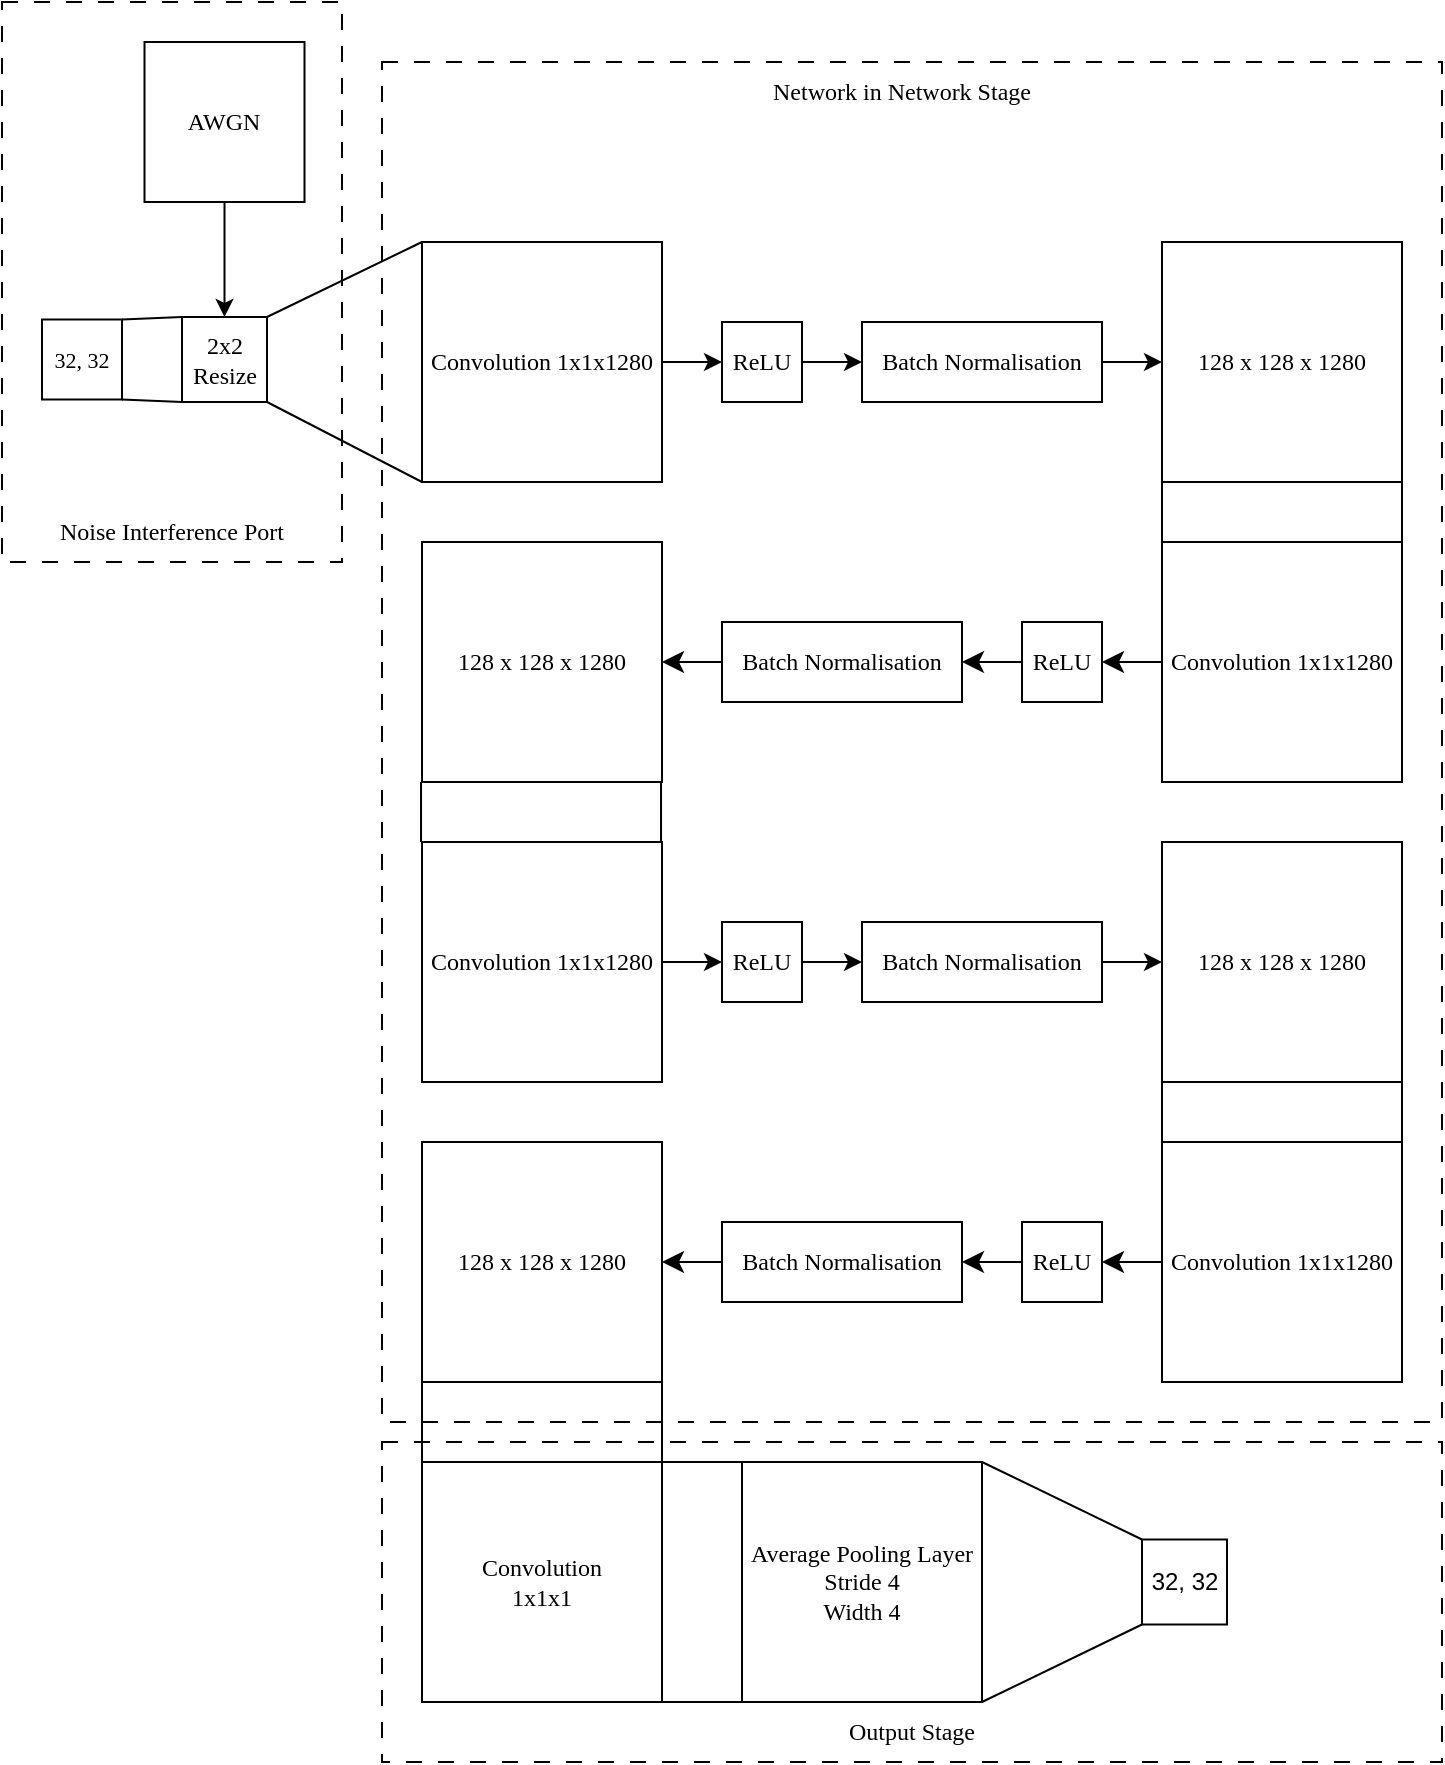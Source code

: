 <mxfile version="22.0.4" type="device" pages="5">
  <diagram name="Denoiser" id="p7BnmIozHpm4p_nHr0xh">
    <mxGraphModel dx="880" dy="1577" grid="1" gridSize="10" guides="1" tooltips="1" connect="1" arrows="1" fold="1" page="1" pageScale="1" pageWidth="850" pageHeight="1100" math="0" shadow="0">
      <root>
        <mxCell id="0" />
        <mxCell id="1" parent="0" />
        <mxCell id="uTfE3qd8RMJCnj_DGvpx-3" value="" style="rounded=0;whiteSpace=wrap;html=1;fillColor=none;dashed=1;dashPattern=8 8;" parent="1" vertex="1">
          <mxGeometry x="300" y="-1030" width="530" height="680" as="geometry" />
        </mxCell>
        <mxCell id="uTfE3qd8RMJCnj_DGvpx-4" value="" style="rounded=0;whiteSpace=wrap;html=1;fillColor=none;dashed=1;dashPattern=8 8;" parent="1" vertex="1">
          <mxGeometry x="110" y="-1060" width="170" height="280" as="geometry" />
        </mxCell>
        <mxCell id="uTfE3qd8RMJCnj_DGvpx-5" style="rounded=0;orthogonalLoop=1;jettySize=auto;html=1;exitX=1;exitY=0;exitDx=0;exitDy=0;entryX=0;entryY=0;entryDx=0;entryDy=0;endArrow=none;endFill=0;" parent="1" source="uTfE3qd8RMJCnj_DGvpx-7" target="uTfE3qd8RMJCnj_DGvpx-10" edge="1">
          <mxGeometry relative="1" as="geometry" />
        </mxCell>
        <mxCell id="uTfE3qd8RMJCnj_DGvpx-6" style="rounded=0;orthogonalLoop=1;jettySize=auto;html=1;exitX=1;exitY=1;exitDx=0;exitDy=0;entryX=0;entryY=1;entryDx=0;entryDy=0;endArrow=none;endFill=0;" parent="1" source="uTfE3qd8RMJCnj_DGvpx-7" target="uTfE3qd8RMJCnj_DGvpx-10" edge="1">
          <mxGeometry relative="1" as="geometry" />
        </mxCell>
        <mxCell id="uTfE3qd8RMJCnj_DGvpx-7" value="&lt;font style=&quot;font-size: 11px;&quot; face=&quot;Lucida Console&quot;&gt;32, 32&lt;/font&gt;" style="whiteSpace=wrap;html=1;aspect=fixed;" parent="1" vertex="1">
          <mxGeometry x="130" y="-901.25" width="40" height="40" as="geometry" />
        </mxCell>
        <mxCell id="uTfE3qd8RMJCnj_DGvpx-10" value="&lt;div&gt;&lt;font face=&quot;Lucida Console&quot;&gt;2x2 Resize&lt;/font&gt;&lt;/div&gt;" style="whiteSpace=wrap;html=1;aspect=fixed;" parent="1" vertex="1">
          <mxGeometry x="200" y="-902.5" width="42.5" height="42.5" as="geometry" />
        </mxCell>
        <mxCell id="uTfE3qd8RMJCnj_DGvpx-11" style="edgeStyle=orthogonalEdgeStyle;rounded=0;orthogonalLoop=1;jettySize=auto;html=1;exitX=0.5;exitY=1;exitDx=0;exitDy=0;entryX=0.5;entryY=0;entryDx=0;entryDy=0;" parent="1" source="uTfE3qd8RMJCnj_DGvpx-12" target="uTfE3qd8RMJCnj_DGvpx-10" edge="1">
          <mxGeometry relative="1" as="geometry" />
        </mxCell>
        <mxCell id="uTfE3qd8RMJCnj_DGvpx-12" value="&lt;font face=&quot;Lucida Console&quot;&gt;AWGN&lt;/font&gt;" style="whiteSpace=wrap;html=1;aspect=fixed;" parent="1" vertex="1">
          <mxGeometry x="181.25" y="-1040" width="80" height="80" as="geometry" />
        </mxCell>
        <mxCell id="uTfE3qd8RMJCnj_DGvpx-14" style="edgeStyle=orthogonalEdgeStyle;rounded=0;orthogonalLoop=1;jettySize=auto;html=1;exitX=1;exitY=0.5;exitDx=0;exitDy=0;entryX=0;entryY=0.5;entryDx=0;entryDy=0;" parent="1" source="uTfE3qd8RMJCnj_DGvpx-15" target="uTfE3qd8RMJCnj_DGvpx-17" edge="1">
          <mxGeometry relative="1" as="geometry" />
        </mxCell>
        <mxCell id="uTfE3qd8RMJCnj_DGvpx-15" value="&lt;font face=&quot;Lucida Console&quot;&gt;ReLU&lt;/font&gt;" style="whiteSpace=wrap;html=1;aspect=fixed;" parent="1" vertex="1">
          <mxGeometry x="470" y="-900" width="40" height="40" as="geometry" />
        </mxCell>
        <mxCell id="uTfE3qd8RMJCnj_DGvpx-16" style="edgeStyle=orthogonalEdgeStyle;rounded=0;orthogonalLoop=1;jettySize=auto;html=1;exitX=1;exitY=0.5;exitDx=0;exitDy=0;entryX=0;entryY=0.5;entryDx=0;entryDy=0;" parent="1" source="uTfE3qd8RMJCnj_DGvpx-17" target="uTfE3qd8RMJCnj_DGvpx-24" edge="1">
          <mxGeometry relative="1" as="geometry" />
        </mxCell>
        <mxCell id="uTfE3qd8RMJCnj_DGvpx-17" value="&lt;font face=&quot;Lucida Console&quot;&gt;Batch Normalisation&lt;/font&gt;" style="rounded=0;whiteSpace=wrap;html=1;" parent="1" vertex="1">
          <mxGeometry x="540" y="-900" width="120" height="40" as="geometry" />
        </mxCell>
        <mxCell id="uTfE3qd8RMJCnj_DGvpx-18" style="rounded=0;orthogonalLoop=1;jettySize=auto;html=1;exitX=1;exitY=0;exitDx=0;exitDy=0;entryX=0;entryY=0;entryDx=0;entryDy=0;endArrow=none;endFill=0;" parent="1" source="uTfE3qd8RMJCnj_DGvpx-10" target="uTfE3qd8RMJCnj_DGvpx-21" edge="1">
          <mxGeometry relative="1" as="geometry">
            <mxPoint x="280" y="-920.0" as="sourcePoint" />
          </mxGeometry>
        </mxCell>
        <mxCell id="uTfE3qd8RMJCnj_DGvpx-19" style="rounded=0;orthogonalLoop=1;jettySize=auto;html=1;exitX=1;exitY=1;exitDx=0;exitDy=0;entryX=0;entryY=1;entryDx=0;entryDy=0;endArrow=none;endFill=0;" parent="1" source="uTfE3qd8RMJCnj_DGvpx-10" target="uTfE3qd8RMJCnj_DGvpx-21" edge="1">
          <mxGeometry relative="1" as="geometry">
            <mxPoint x="280" y="-840.0" as="sourcePoint" />
          </mxGeometry>
        </mxCell>
        <mxCell id="uTfE3qd8RMJCnj_DGvpx-20" style="edgeStyle=orthogonalEdgeStyle;rounded=0;orthogonalLoop=1;jettySize=auto;html=1;exitX=1;exitY=0.5;exitDx=0;exitDy=0;entryX=0;entryY=0.5;entryDx=0;entryDy=0;" parent="1" source="uTfE3qd8RMJCnj_DGvpx-21" target="uTfE3qd8RMJCnj_DGvpx-15" edge="1">
          <mxGeometry relative="1" as="geometry" />
        </mxCell>
        <mxCell id="uTfE3qd8RMJCnj_DGvpx-21" value="&lt;div&gt;&lt;font face=&quot;Lucida Console&quot;&gt;Convolution 1x1x1280&lt;br&gt;&lt;/font&gt;&lt;/div&gt;" style="whiteSpace=wrap;html=1;aspect=fixed;" parent="1" vertex="1">
          <mxGeometry x="320" y="-940" width="120" height="120" as="geometry" />
        </mxCell>
        <mxCell id="uTfE3qd8RMJCnj_DGvpx-24" value="&lt;font face=&quot;Lucida Console&quot;&gt;128 x 128 x 1280&lt;br&gt;&lt;/font&gt;" style="whiteSpace=wrap;html=1;aspect=fixed;" parent="1" vertex="1">
          <mxGeometry x="690" y="-940" width="120" height="120" as="geometry" />
        </mxCell>
        <mxCell id="Gnnl3Iw8qT7of2xsN7ti-3" style="edgeStyle=none;curved=1;rounded=0;orthogonalLoop=1;jettySize=auto;html=1;exitX=0;exitY=0.5;exitDx=0;exitDy=0;entryX=1;entryY=0.5;entryDx=0;entryDy=0;fontSize=12;startSize=8;endSize=8;" parent="1" source="uTfE3qd8RMJCnj_DGvpx-50" target="Gnnl3Iw8qT7of2xsN7ti-1" edge="1">
          <mxGeometry relative="1" as="geometry" />
        </mxCell>
        <mxCell id="uTfE3qd8RMJCnj_DGvpx-50" value="&lt;div&gt;&lt;font face=&quot;Lucida Console&quot;&gt;Convolution 1x1x1280&lt;br&gt;&lt;/font&gt;&lt;/div&gt;" style="whiteSpace=wrap;html=1;aspect=fixed;" parent="1" vertex="1">
          <mxGeometry x="690" y="-790" width="120" height="120" as="geometry" />
        </mxCell>
        <mxCell id="uTfE3qd8RMJCnj_DGvpx-52" value="&lt;font face=&quot;Lucida Console&quot;&gt;Noise Interference Port&lt;/font&gt;" style="text;html=1;strokeColor=none;fillColor=none;align=center;verticalAlign=middle;whiteSpace=wrap;rounded=0;" parent="1" vertex="1">
          <mxGeometry x="115" y="-810" width="160" height="30" as="geometry" />
        </mxCell>
        <mxCell id="uTfE3qd8RMJCnj_DGvpx-53" value="&lt;font face=&quot;Lucida Console&quot;&gt;Network in Network Stage&lt;br&gt;&lt;/font&gt;" style="text;html=1;strokeColor=none;fillColor=none;align=center;verticalAlign=middle;whiteSpace=wrap;rounded=0;" parent="1" vertex="1">
          <mxGeometry x="440" y="-1030" width="240" height="30" as="geometry" />
        </mxCell>
        <mxCell id="uTfE3qd8RMJCnj_DGvpx-66" style="rounded=0;orthogonalLoop=1;jettySize=auto;html=1;exitX=0;exitY=1;exitDx=0;exitDy=0;entryX=0;entryY=0;entryDx=0;entryDy=0;endArrow=none;endFill=0;" parent="1" source="uTfE3qd8RMJCnj_DGvpx-24" target="uTfE3qd8RMJCnj_DGvpx-50" edge="1">
          <mxGeometry relative="1" as="geometry">
            <mxPoint x="850" y="-840" as="sourcePoint" />
            <mxPoint x="850" y="-705" as="targetPoint" />
          </mxGeometry>
        </mxCell>
        <mxCell id="uTfE3qd8RMJCnj_DGvpx-67" style="rounded=0;orthogonalLoop=1;jettySize=auto;html=1;exitX=1;exitY=1;exitDx=0;exitDy=0;entryX=1;entryY=0;entryDx=0;entryDy=0;endArrow=none;endFill=0;" parent="1" source="uTfE3qd8RMJCnj_DGvpx-24" target="uTfE3qd8RMJCnj_DGvpx-50" edge="1">
          <mxGeometry relative="1" as="geometry">
            <mxPoint x="930" y="-840" as="sourcePoint" />
            <mxPoint x="930" y="-705" as="targetPoint" />
          </mxGeometry>
        </mxCell>
        <mxCell id="Gnnl3Iw8qT7of2xsN7ti-4" style="edgeStyle=none;curved=1;rounded=0;orthogonalLoop=1;jettySize=auto;html=1;exitX=0;exitY=0.5;exitDx=0;exitDy=0;entryX=1;entryY=0.5;entryDx=0;entryDy=0;fontSize=12;startSize=8;endSize=8;" parent="1" source="Gnnl3Iw8qT7of2xsN7ti-1" target="Gnnl3Iw8qT7of2xsN7ti-2" edge="1">
          <mxGeometry relative="1" as="geometry" />
        </mxCell>
        <mxCell id="Gnnl3Iw8qT7of2xsN7ti-1" value="&lt;font face=&quot;Lucida Console&quot;&gt;ReLU&lt;/font&gt;" style="whiteSpace=wrap;html=1;aspect=fixed;" parent="1" vertex="1">
          <mxGeometry x="620" y="-750" width="40" height="40" as="geometry" />
        </mxCell>
        <mxCell id="Gnnl3Iw8qT7of2xsN7ti-6" style="edgeStyle=none;curved=1;rounded=0;orthogonalLoop=1;jettySize=auto;html=1;exitX=0;exitY=0.5;exitDx=0;exitDy=0;entryX=1;entryY=0.5;entryDx=0;entryDy=0;fontSize=12;startSize=8;endSize=8;" parent="1" source="Gnnl3Iw8qT7of2xsN7ti-2" target="Gnnl3Iw8qT7of2xsN7ti-5" edge="1">
          <mxGeometry relative="1" as="geometry" />
        </mxCell>
        <mxCell id="Gnnl3Iw8qT7of2xsN7ti-2" value="&lt;font face=&quot;Lucida Console&quot;&gt;Batch Normalisation&lt;/font&gt;" style="rounded=0;whiteSpace=wrap;html=1;" parent="1" vertex="1">
          <mxGeometry x="470" y="-750" width="120" height="40" as="geometry" />
        </mxCell>
        <mxCell id="Gnnl3Iw8qT7of2xsN7ti-5" value="&lt;font face=&quot;Lucida Console&quot;&gt;128 x 128 x 1280&lt;br&gt;&lt;/font&gt;" style="whiteSpace=wrap;html=1;aspect=fixed;" parent="1" vertex="1">
          <mxGeometry x="320" y="-790" width="120" height="120" as="geometry" />
        </mxCell>
        <mxCell id="Gnnl3Iw8qT7of2xsN7ti-7" style="edgeStyle=orthogonalEdgeStyle;rounded=0;orthogonalLoop=1;jettySize=auto;html=1;exitX=1;exitY=0.5;exitDx=0;exitDy=0;entryX=0;entryY=0.5;entryDx=0;entryDy=0;" parent="1" source="Gnnl3Iw8qT7of2xsN7ti-8" target="Gnnl3Iw8qT7of2xsN7ti-10" edge="1">
          <mxGeometry relative="1" as="geometry" />
        </mxCell>
        <mxCell id="Gnnl3Iw8qT7of2xsN7ti-8" value="&lt;font face=&quot;Lucida Console&quot;&gt;ReLU&lt;/font&gt;" style="whiteSpace=wrap;html=1;aspect=fixed;" parent="1" vertex="1">
          <mxGeometry x="470" y="-600" width="40" height="40" as="geometry" />
        </mxCell>
        <mxCell id="Gnnl3Iw8qT7of2xsN7ti-9" style="edgeStyle=orthogonalEdgeStyle;rounded=0;orthogonalLoop=1;jettySize=auto;html=1;exitX=1;exitY=0.5;exitDx=0;exitDy=0;entryX=0;entryY=0.5;entryDx=0;entryDy=0;" parent="1" source="Gnnl3Iw8qT7of2xsN7ti-10" target="Gnnl3Iw8qT7of2xsN7ti-15" edge="1">
          <mxGeometry relative="1" as="geometry" />
        </mxCell>
        <mxCell id="Gnnl3Iw8qT7of2xsN7ti-10" value="&lt;font face=&quot;Lucida Console&quot;&gt;Batch Normalisation&lt;/font&gt;" style="rounded=0;whiteSpace=wrap;html=1;" parent="1" vertex="1">
          <mxGeometry x="540" y="-600" width="120" height="40" as="geometry" />
        </mxCell>
        <mxCell id="Gnnl3Iw8qT7of2xsN7ti-13" style="edgeStyle=orthogonalEdgeStyle;rounded=0;orthogonalLoop=1;jettySize=auto;html=1;exitX=1;exitY=0.5;exitDx=0;exitDy=0;entryX=0;entryY=0.5;entryDx=0;entryDy=0;" parent="1" source="Gnnl3Iw8qT7of2xsN7ti-14" target="Gnnl3Iw8qT7of2xsN7ti-8" edge="1">
          <mxGeometry relative="1" as="geometry" />
        </mxCell>
        <mxCell id="Gnnl3Iw8qT7of2xsN7ti-14" value="&lt;div&gt;&lt;font face=&quot;Lucida Console&quot;&gt;Convolution 1x1x1280&lt;br&gt;&lt;/font&gt;&lt;/div&gt;" style="whiteSpace=wrap;html=1;aspect=fixed;" parent="1" vertex="1">
          <mxGeometry x="320" y="-640" width="120" height="120" as="geometry" />
        </mxCell>
        <mxCell id="Gnnl3Iw8qT7of2xsN7ti-15" value="&lt;font face=&quot;Lucida Console&quot;&gt;128 x 128 x 1280&lt;br&gt;&lt;/font&gt;" style="whiteSpace=wrap;html=1;aspect=fixed;" parent="1" vertex="1">
          <mxGeometry x="690" y="-640" width="120" height="120" as="geometry" />
        </mxCell>
        <mxCell id="Gnnl3Iw8qT7of2xsN7ti-17" style="edgeStyle=none;curved=1;rounded=0;orthogonalLoop=1;jettySize=auto;html=1;exitX=0;exitY=0.5;exitDx=0;exitDy=0;entryX=1;entryY=0.5;entryDx=0;entryDy=0;fontSize=12;startSize=8;endSize=8;" parent="1" source="Gnnl3Iw8qT7of2xsN7ti-18" target="Gnnl3Iw8qT7of2xsN7ti-20" edge="1">
          <mxGeometry relative="1" as="geometry" />
        </mxCell>
        <mxCell id="Gnnl3Iw8qT7of2xsN7ti-18" value="&lt;div&gt;&lt;font face=&quot;Lucida Console&quot;&gt;Convolution 1x1x1280&lt;br&gt;&lt;/font&gt;&lt;/div&gt;" style="whiteSpace=wrap;html=1;aspect=fixed;" parent="1" vertex="1">
          <mxGeometry x="690" y="-490" width="120" height="120" as="geometry" />
        </mxCell>
        <mxCell id="Gnnl3Iw8qT7of2xsN7ti-19" style="edgeStyle=none;curved=1;rounded=0;orthogonalLoop=1;jettySize=auto;html=1;exitX=0;exitY=0.5;exitDx=0;exitDy=0;entryX=1;entryY=0.5;entryDx=0;entryDy=0;fontSize=12;startSize=8;endSize=8;" parent="1" source="Gnnl3Iw8qT7of2xsN7ti-20" target="Gnnl3Iw8qT7of2xsN7ti-22" edge="1">
          <mxGeometry relative="1" as="geometry" />
        </mxCell>
        <mxCell id="Gnnl3Iw8qT7of2xsN7ti-20" value="&lt;font face=&quot;Lucida Console&quot;&gt;ReLU&lt;/font&gt;" style="whiteSpace=wrap;html=1;aspect=fixed;" parent="1" vertex="1">
          <mxGeometry x="620" y="-450" width="40" height="40" as="geometry" />
        </mxCell>
        <mxCell id="Gnnl3Iw8qT7of2xsN7ti-21" style="edgeStyle=none;curved=1;rounded=0;orthogonalLoop=1;jettySize=auto;html=1;exitX=0;exitY=0.5;exitDx=0;exitDy=0;entryX=1;entryY=0.5;entryDx=0;entryDy=0;fontSize=12;startSize=8;endSize=8;" parent="1" source="Gnnl3Iw8qT7of2xsN7ti-22" target="Gnnl3Iw8qT7of2xsN7ti-23" edge="1">
          <mxGeometry relative="1" as="geometry" />
        </mxCell>
        <mxCell id="Gnnl3Iw8qT7of2xsN7ti-22" value="&lt;font face=&quot;Lucida Console&quot;&gt;Batch Normalisation&lt;/font&gt;" style="rounded=0;whiteSpace=wrap;html=1;" parent="1" vertex="1">
          <mxGeometry x="470" y="-450" width="120" height="40" as="geometry" />
        </mxCell>
        <mxCell id="Gnnl3Iw8qT7of2xsN7ti-23" value="&lt;font face=&quot;Lucida Console&quot;&gt;128 x 128 x 1280&lt;br&gt;&lt;/font&gt;" style="whiteSpace=wrap;html=1;aspect=fixed;" parent="1" vertex="1">
          <mxGeometry x="320" y="-490" width="120" height="120" as="geometry" />
        </mxCell>
        <mxCell id="Gnnl3Iw8qT7of2xsN7ti-24" style="rounded=0;orthogonalLoop=1;jettySize=auto;html=1;exitX=0;exitY=1;exitDx=0;exitDy=0;entryX=0;entryY=0;entryDx=0;entryDy=0;endArrow=none;endFill=0;" parent="1" edge="1">
          <mxGeometry relative="1" as="geometry">
            <mxPoint x="319.52" y="-670" as="sourcePoint" />
            <mxPoint x="319.52" y="-640" as="targetPoint" />
          </mxGeometry>
        </mxCell>
        <mxCell id="Gnnl3Iw8qT7of2xsN7ti-25" style="rounded=0;orthogonalLoop=1;jettySize=auto;html=1;exitX=1;exitY=1;exitDx=0;exitDy=0;entryX=1;entryY=0;entryDx=0;entryDy=0;endArrow=none;endFill=0;" parent="1" edge="1">
          <mxGeometry relative="1" as="geometry">
            <mxPoint x="439.52" y="-670" as="sourcePoint" />
            <mxPoint x="439.52" y="-640" as="targetPoint" />
          </mxGeometry>
        </mxCell>
        <mxCell id="Gnnl3Iw8qT7of2xsN7ti-26" style="rounded=0;orthogonalLoop=1;jettySize=auto;html=1;exitX=0;exitY=1;exitDx=0;exitDy=0;entryX=0;entryY=0;entryDx=0;entryDy=0;endArrow=none;endFill=0;" parent="1" edge="1">
          <mxGeometry relative="1" as="geometry">
            <mxPoint x="690" y="-520" as="sourcePoint" />
            <mxPoint x="690" y="-490" as="targetPoint" />
          </mxGeometry>
        </mxCell>
        <mxCell id="Gnnl3Iw8qT7of2xsN7ti-27" style="rounded=0;orthogonalLoop=1;jettySize=auto;html=1;exitX=1;exitY=1;exitDx=0;exitDy=0;entryX=1;entryY=0;entryDx=0;entryDy=0;endArrow=none;endFill=0;" parent="1" edge="1">
          <mxGeometry relative="1" as="geometry">
            <mxPoint x="810" y="-520" as="sourcePoint" />
            <mxPoint x="810" y="-490" as="targetPoint" />
          </mxGeometry>
        </mxCell>
        <mxCell id="Gnnl3Iw8qT7of2xsN7ti-30" value="&lt;div&gt;&lt;font face=&quot;Lucida Console&quot;&gt;Convolution &lt;br&gt;&lt;/font&gt;&lt;/div&gt;&lt;div&gt;&lt;font face=&quot;Lucida Console&quot;&gt;1x1x1&lt;br&gt;&lt;/font&gt;&lt;/div&gt;" style="whiteSpace=wrap;html=1;aspect=fixed;" parent="1" vertex="1">
          <mxGeometry x="320" y="-330" width="120" height="120" as="geometry" />
        </mxCell>
        <mxCell id="Gnnl3Iw8qT7of2xsN7ti-31" style="rounded=0;orthogonalLoop=1;jettySize=auto;html=1;exitX=0;exitY=1;exitDx=0;exitDy=0;entryX=0;entryY=0;entryDx=0;entryDy=0;endArrow=none;endFill=0;" parent="1" target="Gnnl3Iw8qT7of2xsN7ti-30" edge="1">
          <mxGeometry relative="1" as="geometry">
            <mxPoint x="320" y="-370" as="sourcePoint" />
            <mxPoint x="320" y="-340" as="targetPoint" />
          </mxGeometry>
        </mxCell>
        <mxCell id="Gnnl3Iw8qT7of2xsN7ti-32" style="rounded=0;orthogonalLoop=1;jettySize=auto;html=1;exitX=1;exitY=1;exitDx=0;exitDy=0;entryX=1;entryY=0;entryDx=0;entryDy=0;endArrow=none;endFill=0;" parent="1" target="Gnnl3Iw8qT7of2xsN7ti-30" edge="1">
          <mxGeometry relative="1" as="geometry">
            <mxPoint x="440" y="-370" as="sourcePoint" />
            <mxPoint x="440" y="-340" as="targetPoint" />
          </mxGeometry>
        </mxCell>
        <mxCell id="Gnnl3Iw8qT7of2xsN7ti-33" value="&lt;div&gt;&lt;font face=&quot;Lucida Console&quot;&gt;Average Pooling Layer&lt;/font&gt;&lt;/div&gt;&lt;div&gt;&lt;font face=&quot;Lucida Console&quot;&gt;Stride 4&lt;br&gt;&lt;/font&gt;&lt;/div&gt;&lt;div&gt;&lt;font face=&quot;Lucida Console&quot;&gt;Width 4&lt;br&gt;&lt;/font&gt;&lt;/div&gt;" style="whiteSpace=wrap;html=1;aspect=fixed;" parent="1" vertex="1">
          <mxGeometry x="480" y="-330" width="120" height="120" as="geometry" />
        </mxCell>
        <mxCell id="Gnnl3Iw8qT7of2xsN7ti-34" style="rounded=0;orthogonalLoop=1;jettySize=auto;html=1;exitX=0;exitY=0;exitDx=0;exitDy=0;entryX=1;entryY=0;entryDx=0;entryDy=0;endArrow=none;endFill=0;" parent="1" source="Gnnl3Iw8qT7of2xsN7ti-33" target="Gnnl3Iw8qT7of2xsN7ti-30" edge="1">
          <mxGeometry relative="1" as="geometry">
            <mxPoint x="450" y="-360" as="sourcePoint" />
            <mxPoint x="450" y="-320" as="targetPoint" />
          </mxGeometry>
        </mxCell>
        <mxCell id="Gnnl3Iw8qT7of2xsN7ti-36" style="rounded=0;orthogonalLoop=1;jettySize=auto;html=1;exitX=0;exitY=0;exitDx=0;exitDy=0;entryX=1;entryY=0;entryDx=0;entryDy=0;endArrow=none;endFill=0;" parent="1" edge="1">
          <mxGeometry relative="1" as="geometry">
            <mxPoint x="480" y="-210" as="sourcePoint" />
            <mxPoint x="440" y="-210" as="targetPoint" />
          </mxGeometry>
        </mxCell>
        <mxCell id="Gnnl3Iw8qT7of2xsN7ti-37" value="32, 32" style="whiteSpace=wrap;html=1;aspect=fixed;" parent="1" vertex="1">
          <mxGeometry x="680" y="-291.25" width="42.5" height="42.5" as="geometry" />
        </mxCell>
        <mxCell id="Gnnl3Iw8qT7of2xsN7ti-38" style="rounded=0;orthogonalLoop=1;jettySize=auto;html=1;exitX=0;exitY=0;exitDx=0;exitDy=0;entryX=1;entryY=0;entryDx=0;entryDy=0;endArrow=none;endFill=0;" parent="1" source="Gnnl3Iw8qT7of2xsN7ti-37" target="Gnnl3Iw8qT7of2xsN7ti-33" edge="1">
          <mxGeometry relative="1" as="geometry">
            <mxPoint x="490" y="-320" as="sourcePoint" />
            <mxPoint x="450" y="-320" as="targetPoint" />
          </mxGeometry>
        </mxCell>
        <mxCell id="Gnnl3Iw8qT7of2xsN7ti-39" style="rounded=0;orthogonalLoop=1;jettySize=auto;html=1;exitX=0;exitY=1;exitDx=0;exitDy=0;endArrow=none;endFill=0;entryX=1;entryY=1;entryDx=0;entryDy=0;" parent="1" source="Gnnl3Iw8qT7of2xsN7ti-37" target="Gnnl3Iw8qT7of2xsN7ti-33" edge="1">
          <mxGeometry relative="1" as="geometry">
            <mxPoint x="690" y="-281" as="sourcePoint" />
            <mxPoint x="610" y="-320" as="targetPoint" />
          </mxGeometry>
        </mxCell>
        <mxCell id="Gnnl3Iw8qT7of2xsN7ti-40" value="" style="rounded=0;whiteSpace=wrap;html=1;fillColor=none;dashed=1;dashPattern=8 8;" parent="1" vertex="1">
          <mxGeometry x="300" y="-340" width="530" height="160" as="geometry" />
        </mxCell>
        <mxCell id="Gnnl3Iw8qT7of2xsN7ti-41" value="&lt;font face=&quot;Lucida Console&quot;&gt;Output Stage&lt;br&gt;&lt;/font&gt;" style="text;html=1;strokeColor=none;fillColor=none;align=center;verticalAlign=middle;whiteSpace=wrap;rounded=0;" parent="1" vertex="1">
          <mxGeometry x="445" y="-210" width="240" height="30" as="geometry" />
        </mxCell>
      </root>
    </mxGraphModel>
  </diagram>
  <diagram id="oXE4yU3IOCLvEPJHlncu" name="Complete Model">
    <mxGraphModel dx="3050" dy="2418" grid="1" gridSize="10" guides="1" tooltips="1" connect="1" arrows="1" fold="1" page="1" pageScale="1" pageWidth="850" pageHeight="1100" math="0" shadow="0">
      <root>
        <mxCell id="0" />
        <mxCell id="1" parent="0" />
        <mxCell id="Uo6fyncE6sulh7fjvNI7-59" value="" style="rounded=0;whiteSpace=wrap;html=1;fillColor=none;dashed=1;dashPattern=8 8;" vertex="1" parent="1">
          <mxGeometry x="-105" y="-290" width="530" height="160" as="geometry" />
        </mxCell>
        <mxCell id="5I3KeTdcbdDvLc3Blgrw-252" value="" style="rounded=0;whiteSpace=wrap;html=1;fillColor=none;dashed=1;dashPattern=8 8;" parent="1" vertex="1">
          <mxGeometry x="-697.5" y="-80" width="1360" height="790" as="geometry" />
        </mxCell>
        <mxCell id="5I3KeTdcbdDvLc3Blgrw-69" style="edgeStyle=orthogonalEdgeStyle;rounded=0;orthogonalLoop=1;jettySize=auto;html=1;entryX=1;entryY=0;entryDx=0;entryDy=0;exitX=1;exitY=0.5;exitDx=0;exitDy=0;" parent="1" source="Uo6fyncE6sulh7fjvNI7-56" target="5I3KeTdcbdDvLc3Blgrw-68" edge="1">
          <mxGeometry relative="1" as="geometry">
            <Array as="points">
              <mxPoint x="612.5" y="-220" />
            </Array>
            <mxPoint x="352.5" y="-230" as="sourcePoint" />
          </mxGeometry>
        </mxCell>
        <mxCell id="5I3KeTdcbdDvLc3Blgrw-66" style="edgeStyle=orthogonalEdgeStyle;rounded=0;orthogonalLoop=1;jettySize=auto;html=1;exitX=0.75;exitY=1;exitDx=0;exitDy=0;entryX=0;entryY=0.5;entryDx=0;entryDy=0;" parent="1" source="5I3KeTdcbdDvLc3Blgrw-65" target="Uo6fyncE6sulh7fjvNI7-5" edge="1">
          <mxGeometry relative="1" as="geometry">
            <mxPoint x="-420.0" y="-560.0" as="targetPoint" />
          </mxGeometry>
        </mxCell>
        <mxCell id="Uo6fyncE6sulh7fjvNI7-61" style="edgeStyle=none;curved=1;rounded=0;orthogonalLoop=1;jettySize=auto;html=1;exitX=0.25;exitY=1;exitDx=0;exitDy=0;entryX=0;entryY=0;entryDx=0;entryDy=0;fontSize=12;startSize=8;endSize=8;" edge="1" parent="1" source="5I3KeTdcbdDvLc3Blgrw-65" target="5I3KeTdcbdDvLc3Blgrw-68">
          <mxGeometry relative="1" as="geometry" />
        </mxCell>
        <mxCell id="5I3KeTdcbdDvLc3Blgrw-65" value="&lt;font face=&quot;Lucida Console&quot;&gt;Channel Simulation&lt;/font&gt;" style="rounded=0;whiteSpace=wrap;html=1;" parent="1" vertex="1">
          <mxGeometry x="-730" y="-1010" width="290" height="60" as="geometry" />
        </mxCell>
        <mxCell id="5I3KeTdcbdDvLc3Blgrw-68" value="&lt;font face=&quot;Lucida Console&quot;&gt;(Real(P&lt;sub&gt;tx&lt;/sub&gt;), Real(IFFT&lt;sub&gt;y&lt;/sub&gt;), Imag(P&lt;sub&gt;tx&lt;/sub&gt;), Real(IFFT&lt;sub&gt;y&lt;/sub&gt;))&lt;/font&gt;" style="rounded=0;whiteSpace=wrap;html=1;" parent="1" vertex="1">
          <mxGeometry x="-657.5" y="-40" width="1270" height="60" as="geometry" />
        </mxCell>
        <mxCell id="5I3KeTdcbdDvLc3Blgrw-102" style="edgeStyle=orthogonalEdgeStyle;rounded=0;orthogonalLoop=1;jettySize=auto;html=1;exitX=0.5;exitY=0;exitDx=0;exitDy=0;entryX=0.5;entryY=0;entryDx=0;entryDy=0;" parent="1" target="5I3KeTdcbdDvLc3Blgrw-80" edge="1">
          <mxGeometry relative="1" as="geometry">
            <mxPoint x="-472.5" y="30" as="sourcePoint" />
          </mxGeometry>
        </mxCell>
        <mxCell id="5I3KeTdcbdDvLc3Blgrw-80" value="LSTM CELL" style="rounded=0;whiteSpace=wrap;html=1;" parent="1" vertex="1">
          <mxGeometry x="-532.5" y="170" width="120" height="60" as="geometry" />
        </mxCell>
        <mxCell id="5I3KeTdcbdDvLc3Blgrw-107" style="edgeStyle=orthogonalEdgeStyle;rounded=0;orthogonalLoop=1;jettySize=auto;html=1;entryX=0.5;entryY=0;entryDx=0;entryDy=0;" parent="1" target="5I3KeTdcbdDvLc3Blgrw-86" edge="1">
          <mxGeometry relative="1" as="geometry">
            <mxPoint x="487.5" y="30" as="sourcePoint" />
          </mxGeometry>
        </mxCell>
        <mxCell id="5I3KeTdcbdDvLc3Blgrw-86" value="LSTM CELL" style="rounded=0;whiteSpace=wrap;html=1;" parent="1" vertex="1">
          <mxGeometry x="427.5" y="170" width="120" height="60" as="geometry" />
        </mxCell>
        <mxCell id="5I3KeTdcbdDvLc3Blgrw-103" style="edgeStyle=orthogonalEdgeStyle;rounded=0;orthogonalLoop=1;jettySize=auto;html=1;exitX=0.5;exitY=0;exitDx=0;exitDy=0;entryX=0.5;entryY=0;entryDx=0;entryDy=0;" parent="1" target="5I3KeTdcbdDvLc3Blgrw-81" edge="1">
          <mxGeometry relative="1" as="geometry">
            <mxPoint x="-312.5" y="30" as="sourcePoint" />
          </mxGeometry>
        </mxCell>
        <mxCell id="5I3KeTdcbdDvLc3Blgrw-81" value="LSTM CELL" style="rounded=0;whiteSpace=wrap;html=1;" parent="1" vertex="1">
          <mxGeometry x="-372.5" y="170" width="120" height="60" as="geometry" />
        </mxCell>
        <mxCell id="5I3KeTdcbdDvLc3Blgrw-82" value="LSTM CELL" style="rounded=0;whiteSpace=wrap;html=1;" parent="1" vertex="1">
          <mxGeometry x="-212.5" y="170" width="120" height="60" as="geometry" />
        </mxCell>
        <mxCell id="5I3KeTdcbdDvLc3Blgrw-104" style="edgeStyle=orthogonalEdgeStyle;rounded=0;orthogonalLoop=1;jettySize=auto;html=1;exitX=0.5;exitY=0;exitDx=0;exitDy=0;entryX=0.5;entryY=0;entryDx=0;entryDy=0;" parent="1" target="5I3KeTdcbdDvLc3Blgrw-83" edge="1">
          <mxGeometry relative="1" as="geometry">
            <mxPoint x="7.5" y="30" as="sourcePoint" />
          </mxGeometry>
        </mxCell>
        <mxCell id="5I3KeTdcbdDvLc3Blgrw-83" value="LSTM CELL" style="rounded=0;whiteSpace=wrap;html=1;" parent="1" vertex="1">
          <mxGeometry x="-52.5" y="170" width="120" height="60" as="geometry" />
        </mxCell>
        <mxCell id="5I3KeTdcbdDvLc3Blgrw-105" style="edgeStyle=orthogonalEdgeStyle;rounded=0;orthogonalLoop=1;jettySize=auto;html=1;exitX=0.5;exitY=0;exitDx=0;exitDy=0;entryX=0.5;entryY=0;entryDx=0;entryDy=0;" parent="1" target="5I3KeTdcbdDvLc3Blgrw-84" edge="1">
          <mxGeometry relative="1" as="geometry">
            <mxPoint x="167.5" y="30" as="sourcePoint" />
          </mxGeometry>
        </mxCell>
        <mxCell id="5I3KeTdcbdDvLc3Blgrw-84" value="LSTM CELL" style="rounded=0;whiteSpace=wrap;html=1;" parent="1" vertex="1">
          <mxGeometry x="107.5" y="170" width="120" height="60" as="geometry" />
        </mxCell>
        <mxCell id="5I3KeTdcbdDvLc3Blgrw-106" style="edgeStyle=orthogonalEdgeStyle;rounded=0;orthogonalLoop=1;jettySize=auto;html=1;exitX=0.5;exitY=0;exitDx=0;exitDy=0;entryX=0.5;entryY=0;entryDx=0;entryDy=0;" parent="1" target="5I3KeTdcbdDvLc3Blgrw-85" edge="1">
          <mxGeometry relative="1" as="geometry">
            <mxPoint x="327.5" y="30" as="sourcePoint" />
          </mxGeometry>
        </mxCell>
        <mxCell id="5I3KeTdcbdDvLc3Blgrw-85" value="LSTM CELL" style="rounded=0;whiteSpace=wrap;html=1;" parent="1" vertex="1">
          <mxGeometry x="267.5" y="170" width="120" height="60" as="geometry" />
        </mxCell>
        <mxCell id="5I3KeTdcbdDvLc3Blgrw-108" value="" style="ellipse;whiteSpace=wrap;html=1;aspect=fixed;" parent="1" vertex="1">
          <mxGeometry x="-332.5" y="340" width="40" height="40" as="geometry" />
        </mxCell>
        <mxCell id="5I3KeTdcbdDvLc3Blgrw-109" value="" style="ellipse;whiteSpace=wrap;html=1;aspect=fixed;" parent="1" vertex="1">
          <mxGeometry x="-252.5" y="340" width="40" height="40" as="geometry" />
        </mxCell>
        <mxCell id="5I3KeTdcbdDvLc3Blgrw-110" value="" style="ellipse;whiteSpace=wrap;html=1;aspect=fixed;" parent="1" vertex="1">
          <mxGeometry x="-172.5" y="340" width="40" height="40" as="geometry" />
        </mxCell>
        <mxCell id="5I3KeTdcbdDvLc3Blgrw-112" value="" style="ellipse;whiteSpace=wrap;html=1;aspect=fixed;" parent="1" vertex="1">
          <mxGeometry x="-92.5" y="340" width="40" height="40" as="geometry" />
        </mxCell>
        <mxCell id="5I3KeTdcbdDvLc3Blgrw-113" value="" style="ellipse;whiteSpace=wrap;html=1;aspect=fixed;" parent="1" vertex="1">
          <mxGeometry x="-12.5" y="340" width="40" height="40" as="geometry" />
        </mxCell>
        <mxCell id="5I3KeTdcbdDvLc3Blgrw-114" value="" style="ellipse;whiteSpace=wrap;html=1;aspect=fixed;" parent="1" vertex="1">
          <mxGeometry x="67.5" y="340" width="40" height="40" as="geometry" />
        </mxCell>
        <mxCell id="5I3KeTdcbdDvLc3Blgrw-115" value="" style="ellipse;whiteSpace=wrap;html=1;aspect=fixed;" parent="1" vertex="1">
          <mxGeometry x="147.5" y="340" width="40" height="40" as="geometry" />
        </mxCell>
        <mxCell id="5I3KeTdcbdDvLc3Blgrw-122" value="" style="endArrow=none;html=1;rounded=0;exitX=0.5;exitY=1;exitDx=0;exitDy=0;entryX=0.5;entryY=0;entryDx=0;entryDy=0;" parent="1" source="5I3KeTdcbdDvLc3Blgrw-80" target="5I3KeTdcbdDvLc3Blgrw-108" edge="1">
          <mxGeometry width="50" height="50" relative="1" as="geometry">
            <mxPoint x="2.5" y="320" as="sourcePoint" />
            <mxPoint x="52.5" y="270" as="targetPoint" />
          </mxGeometry>
        </mxCell>
        <mxCell id="5I3KeTdcbdDvLc3Blgrw-123" value="" style="endArrow=none;html=1;rounded=0;exitX=0.5;exitY=1;exitDx=0;exitDy=0;entryX=0.5;entryY=0;entryDx=0;entryDy=0;" parent="1" source="5I3KeTdcbdDvLc3Blgrw-80" target="5I3KeTdcbdDvLc3Blgrw-109" edge="1">
          <mxGeometry width="50" height="50" relative="1" as="geometry">
            <mxPoint x="12.5" y="330" as="sourcePoint" />
            <mxPoint x="62.5" y="280" as="targetPoint" />
          </mxGeometry>
        </mxCell>
        <mxCell id="5I3KeTdcbdDvLc3Blgrw-124" value="" style="endArrow=none;html=1;rounded=0;exitX=0.5;exitY=1;exitDx=0;exitDy=0;entryX=0.5;entryY=0;entryDx=0;entryDy=0;" parent="1" source="5I3KeTdcbdDvLc3Blgrw-80" target="5I3KeTdcbdDvLc3Blgrw-110" edge="1">
          <mxGeometry width="50" height="50" relative="1" as="geometry">
            <mxPoint x="22.5" y="340" as="sourcePoint" />
            <mxPoint x="72.5" y="290" as="targetPoint" />
          </mxGeometry>
        </mxCell>
        <mxCell id="5I3KeTdcbdDvLc3Blgrw-125" value="" style="endArrow=none;html=1;rounded=0;exitX=0.5;exitY=1;exitDx=0;exitDy=0;entryX=0.5;entryY=0;entryDx=0;entryDy=0;" parent="1" source="5I3KeTdcbdDvLc3Blgrw-80" target="5I3KeTdcbdDvLc3Blgrw-112" edge="1">
          <mxGeometry width="50" height="50" relative="1" as="geometry">
            <mxPoint x="32.5" y="350" as="sourcePoint" />
            <mxPoint x="82.5" y="300" as="targetPoint" />
          </mxGeometry>
        </mxCell>
        <mxCell id="5I3KeTdcbdDvLc3Blgrw-126" value="" style="endArrow=none;html=1;rounded=0;exitX=0.5;exitY=1;exitDx=0;exitDy=0;entryX=0.5;entryY=0;entryDx=0;entryDy=0;" parent="1" source="5I3KeTdcbdDvLc3Blgrw-80" target="5I3KeTdcbdDvLc3Blgrw-113" edge="1">
          <mxGeometry width="50" height="50" relative="1" as="geometry">
            <mxPoint x="42.5" y="360" as="sourcePoint" />
            <mxPoint x="92.5" y="310" as="targetPoint" />
          </mxGeometry>
        </mxCell>
        <mxCell id="5I3KeTdcbdDvLc3Blgrw-127" value="" style="endArrow=none;html=1;rounded=0;exitX=0.5;exitY=1;exitDx=0;exitDy=0;entryX=0.5;entryY=0;entryDx=0;entryDy=0;" parent="1" source="5I3KeTdcbdDvLc3Blgrw-80" target="5I3KeTdcbdDvLc3Blgrw-114" edge="1">
          <mxGeometry width="50" height="50" relative="1" as="geometry">
            <mxPoint x="52.5" y="370" as="sourcePoint" />
            <mxPoint x="102.5" y="320" as="targetPoint" />
          </mxGeometry>
        </mxCell>
        <mxCell id="5I3KeTdcbdDvLc3Blgrw-128" value="" style="endArrow=none;html=1;rounded=0;exitX=0.5;exitY=1;exitDx=0;exitDy=0;entryX=0.5;entryY=0;entryDx=0;entryDy=0;" parent="1" source="5I3KeTdcbdDvLc3Blgrw-80" target="5I3KeTdcbdDvLc3Blgrw-115" edge="1">
          <mxGeometry width="50" height="50" relative="1" as="geometry">
            <mxPoint x="62.5" y="380" as="sourcePoint" />
            <mxPoint x="112.5" y="330" as="targetPoint" />
          </mxGeometry>
        </mxCell>
        <mxCell id="5I3KeTdcbdDvLc3Blgrw-129" value="" style="endArrow=none;html=1;rounded=0;exitX=0.5;exitY=1;exitDx=0;exitDy=0;entryX=0.5;entryY=0;entryDx=0;entryDy=0;" parent="1" source="5I3KeTdcbdDvLc3Blgrw-81" target="5I3KeTdcbdDvLc3Blgrw-108" edge="1">
          <mxGeometry width="50" height="50" relative="1" as="geometry">
            <mxPoint x="72.5" y="390" as="sourcePoint" />
            <mxPoint x="122.5" y="340" as="targetPoint" />
          </mxGeometry>
        </mxCell>
        <mxCell id="5I3KeTdcbdDvLc3Blgrw-130" value="" style="endArrow=none;html=1;rounded=0;exitX=0.5;exitY=1;exitDx=0;exitDy=0;entryX=0.5;entryY=0;entryDx=0;entryDy=0;" parent="1" source="5I3KeTdcbdDvLc3Blgrw-81" target="5I3KeTdcbdDvLc3Blgrw-109" edge="1">
          <mxGeometry width="50" height="50" relative="1" as="geometry">
            <mxPoint x="82.5" y="400" as="sourcePoint" />
            <mxPoint x="132.5" y="350" as="targetPoint" />
          </mxGeometry>
        </mxCell>
        <mxCell id="5I3KeTdcbdDvLc3Blgrw-131" value="" style="endArrow=none;html=1;rounded=0;exitX=0.5;exitY=1;exitDx=0;exitDy=0;entryX=0.5;entryY=0;entryDx=0;entryDy=0;" parent="1" source="5I3KeTdcbdDvLc3Blgrw-81" target="5I3KeTdcbdDvLc3Blgrw-110" edge="1">
          <mxGeometry width="50" height="50" relative="1" as="geometry">
            <mxPoint x="92.5" y="410" as="sourcePoint" />
            <mxPoint x="142.5" y="360" as="targetPoint" />
          </mxGeometry>
        </mxCell>
        <mxCell id="5I3KeTdcbdDvLc3Blgrw-132" value="" style="endArrow=none;html=1;rounded=0;exitX=0.5;exitY=1;exitDx=0;exitDy=0;entryX=0.5;entryY=0;entryDx=0;entryDy=0;" parent="1" source="5I3KeTdcbdDvLc3Blgrw-81" target="5I3KeTdcbdDvLc3Blgrw-112" edge="1">
          <mxGeometry width="50" height="50" relative="1" as="geometry">
            <mxPoint x="102.5" y="420" as="sourcePoint" />
            <mxPoint x="152.5" y="370" as="targetPoint" />
          </mxGeometry>
        </mxCell>
        <mxCell id="5I3KeTdcbdDvLc3Blgrw-133" value="" style="endArrow=none;html=1;rounded=0;exitX=0.5;exitY=1;exitDx=0;exitDy=0;entryX=0.5;entryY=0;entryDx=0;entryDy=0;" parent="1" source="5I3KeTdcbdDvLc3Blgrw-81" target="5I3KeTdcbdDvLc3Blgrw-113" edge="1">
          <mxGeometry width="50" height="50" relative="1" as="geometry">
            <mxPoint x="-307.5" y="240" as="sourcePoint" />
            <mxPoint x="162.5" y="380" as="targetPoint" />
          </mxGeometry>
        </mxCell>
        <mxCell id="5I3KeTdcbdDvLc3Blgrw-134" value="" style="endArrow=none;html=1;rounded=0;exitX=0.5;exitY=1;exitDx=0;exitDy=0;entryX=0.5;entryY=0;entryDx=0;entryDy=0;" parent="1" source="5I3KeTdcbdDvLc3Blgrw-81" target="5I3KeTdcbdDvLc3Blgrw-115" edge="1">
          <mxGeometry width="50" height="50" relative="1" as="geometry">
            <mxPoint x="122.5" y="440" as="sourcePoint" />
            <mxPoint x="172.5" y="390" as="targetPoint" />
          </mxGeometry>
        </mxCell>
        <mxCell id="5I3KeTdcbdDvLc3Blgrw-135" value="" style="endArrow=none;html=1;rounded=0;exitX=0.5;exitY=1;exitDx=0;exitDy=0;entryX=0.5;entryY=0;entryDx=0;entryDy=0;" parent="1" source="5I3KeTdcbdDvLc3Blgrw-81" target="5I3KeTdcbdDvLc3Blgrw-114" edge="1">
          <mxGeometry width="50" height="50" relative="1" as="geometry">
            <mxPoint x="132.5" y="450" as="sourcePoint" />
            <mxPoint x="182.5" y="400" as="targetPoint" />
          </mxGeometry>
        </mxCell>
        <mxCell id="5I3KeTdcbdDvLc3Blgrw-136" value="" style="endArrow=none;html=1;rounded=0;entryX=0.5;entryY=1;entryDx=0;entryDy=0;exitX=0.5;exitY=0;exitDx=0;exitDy=0;" parent="1" source="5I3KeTdcbdDvLc3Blgrw-108" target="5I3KeTdcbdDvLc3Blgrw-82" edge="1">
          <mxGeometry width="50" height="50" relative="1" as="geometry">
            <mxPoint x="142.5" y="460" as="sourcePoint" />
            <mxPoint x="192.5" y="410" as="targetPoint" />
          </mxGeometry>
        </mxCell>
        <mxCell id="5I3KeTdcbdDvLc3Blgrw-151" value="" style="endArrow=none;html=1;rounded=0;entryX=0.5;entryY=1;entryDx=0;entryDy=0;exitX=0.5;exitY=0;exitDx=0;exitDy=0;" parent="1" source="5I3KeTdcbdDvLc3Blgrw-109" target="5I3KeTdcbdDvLc3Blgrw-82" edge="1">
          <mxGeometry width="50" height="50" relative="1" as="geometry">
            <mxPoint x="-427.5" y="330" as="sourcePoint" />
            <mxPoint x="-142.5" y="240" as="targetPoint" />
          </mxGeometry>
        </mxCell>
        <mxCell id="5I3KeTdcbdDvLc3Blgrw-152" value="" style="endArrow=none;html=1;rounded=0;entryX=0.5;entryY=1;entryDx=0;entryDy=0;exitX=0.5;exitY=0;exitDx=0;exitDy=0;" parent="1" source="5I3KeTdcbdDvLc3Blgrw-110" target="5I3KeTdcbdDvLc3Blgrw-82" edge="1">
          <mxGeometry width="50" height="50" relative="1" as="geometry">
            <mxPoint x="-417.5" y="340" as="sourcePoint" />
            <mxPoint x="-132.5" y="250" as="targetPoint" />
          </mxGeometry>
        </mxCell>
        <mxCell id="5I3KeTdcbdDvLc3Blgrw-153" value="" style="endArrow=none;html=1;rounded=0;entryX=0.5;entryY=1;entryDx=0;entryDy=0;exitX=0.5;exitY=0;exitDx=0;exitDy=0;" parent="1" source="5I3KeTdcbdDvLc3Blgrw-112" target="5I3KeTdcbdDvLc3Blgrw-82" edge="1">
          <mxGeometry width="50" height="50" relative="1" as="geometry">
            <mxPoint x="-197.5" y="310" as="sourcePoint" />
            <mxPoint x="-122.5" y="260" as="targetPoint" />
          </mxGeometry>
        </mxCell>
        <mxCell id="5I3KeTdcbdDvLc3Blgrw-154" value="" style="endArrow=none;html=1;rounded=0;exitX=0.5;exitY=0;exitDx=0;exitDy=0;entryX=0.5;entryY=1;entryDx=0;entryDy=0;" parent="1" source="5I3KeTdcbdDvLc3Blgrw-113" target="5I3KeTdcbdDvLc3Blgrw-82" edge="1">
          <mxGeometry width="50" height="50" relative="1" as="geometry">
            <mxPoint x="-397.5" y="360" as="sourcePoint" />
            <mxPoint x="-112.5" y="270" as="targetPoint" />
          </mxGeometry>
        </mxCell>
        <mxCell id="5I3KeTdcbdDvLc3Blgrw-155" value="" style="endArrow=none;html=1;rounded=0;entryX=0.5;entryY=0;entryDx=0;entryDy=0;exitX=0.5;exitY=1;exitDx=0;exitDy=0;" parent="1" source="5I3KeTdcbdDvLc3Blgrw-82" target="5I3KeTdcbdDvLc3Blgrw-114" edge="1">
          <mxGeometry width="50" height="50" relative="1" as="geometry">
            <mxPoint x="-387.5" y="370" as="sourcePoint" />
            <mxPoint x="-102.5" y="280" as="targetPoint" />
          </mxGeometry>
        </mxCell>
        <mxCell id="5I3KeTdcbdDvLc3Blgrw-156" value="" style="endArrow=none;html=1;rounded=0;entryX=0.5;entryY=1;entryDx=0;entryDy=0;exitX=0.5;exitY=0;exitDx=0;exitDy=0;" parent="1" source="5I3KeTdcbdDvLc3Blgrw-115" target="5I3KeTdcbdDvLc3Blgrw-82" edge="1">
          <mxGeometry width="50" height="50" relative="1" as="geometry">
            <mxPoint x="-377.5" y="380" as="sourcePoint" />
            <mxPoint x="-92.5" y="290" as="targetPoint" />
          </mxGeometry>
        </mxCell>
        <mxCell id="5I3KeTdcbdDvLc3Blgrw-157" value="" style="endArrow=none;html=1;rounded=0;exitX=0.5;exitY=1;exitDx=0;exitDy=0;entryX=0.5;entryY=0;entryDx=0;entryDy=0;" parent="1" edge="1">
          <mxGeometry width="50" height="50" relative="1" as="geometry">
            <mxPoint x="7.5" y="230" as="sourcePoint" />
            <mxPoint x="-152.5" y="340" as="targetPoint" />
          </mxGeometry>
        </mxCell>
        <mxCell id="5I3KeTdcbdDvLc3Blgrw-159" value="" style="endArrow=none;html=1;rounded=0;exitX=0.5;exitY=1;exitDx=0;exitDy=0;entryX=0.5;entryY=0;entryDx=0;entryDy=0;" parent="1" edge="1">
          <mxGeometry width="50" height="50" relative="1" as="geometry">
            <mxPoint x="167.5" y="230" as="sourcePoint" />
            <mxPoint x="-152.5" y="340" as="targetPoint" />
          </mxGeometry>
        </mxCell>
        <mxCell id="5I3KeTdcbdDvLc3Blgrw-161" value="" style="endArrow=none;html=1;rounded=0;exitX=0.5;exitY=1;exitDx=0;exitDy=0;entryX=0.5;entryY=0;entryDx=0;entryDy=0;" parent="1" edge="1">
          <mxGeometry width="50" height="50" relative="1" as="geometry">
            <mxPoint x="327.5" y="230" as="sourcePoint" />
            <mxPoint x="-152.5" y="340" as="targetPoint" />
          </mxGeometry>
        </mxCell>
        <mxCell id="5I3KeTdcbdDvLc3Blgrw-162" value="" style="endArrow=none;html=1;rounded=0;exitX=0.5;exitY=1;exitDx=0;exitDy=0;entryX=0.5;entryY=0;entryDx=0;entryDy=0;" parent="1" edge="1">
          <mxGeometry width="50" height="50" relative="1" as="geometry">
            <mxPoint x="407.5" y="230" as="sourcePoint" />
            <mxPoint x="-152.5" y="340" as="targetPoint" />
          </mxGeometry>
        </mxCell>
        <mxCell id="5I3KeTdcbdDvLc3Blgrw-163" value="" style="endArrow=none;html=1;rounded=0;exitX=0.5;exitY=1;exitDx=0;exitDy=0;entryX=0.5;entryY=0;entryDx=0;entryDy=0;" parent="1" edge="1">
          <mxGeometry width="50" height="50" relative="1" as="geometry">
            <mxPoint x="487.5" y="230" as="sourcePoint" />
            <mxPoint x="-152.5" y="340" as="targetPoint" />
          </mxGeometry>
        </mxCell>
        <mxCell id="5I3KeTdcbdDvLc3Blgrw-164" value="" style="endArrow=none;html=1;rounded=0;exitX=0.5;exitY=1;exitDx=0;exitDy=0;entryX=0.5;entryY=0;entryDx=0;entryDy=0;" parent="1" edge="1">
          <mxGeometry width="50" height="50" relative="1" as="geometry">
            <mxPoint x="8.3" y="230" as="sourcePoint" />
            <mxPoint x="8.3" y="340" as="targetPoint" />
          </mxGeometry>
        </mxCell>
        <mxCell id="5I3KeTdcbdDvLc3Blgrw-166" value="" style="endArrow=none;html=1;rounded=0;exitX=0.5;exitY=1;exitDx=0;exitDy=0;entryX=0.5;entryY=0;entryDx=0;entryDy=0;" parent="1" edge="1">
          <mxGeometry width="50" height="50" relative="1" as="geometry">
            <mxPoint x="167.5" y="230" as="sourcePoint" />
            <mxPoint x="7.5" y="340" as="targetPoint" />
          </mxGeometry>
        </mxCell>
        <mxCell id="5I3KeTdcbdDvLc3Blgrw-168" value="" style="endArrow=none;html=1;rounded=0;exitX=0.5;exitY=1;exitDx=0;exitDy=0;entryX=0.5;entryY=0;entryDx=0;entryDy=0;" parent="1" edge="1">
          <mxGeometry width="50" height="50" relative="1" as="geometry">
            <mxPoint x="327.5" y="230" as="sourcePoint" />
            <mxPoint x="7.5" y="340" as="targetPoint" />
          </mxGeometry>
        </mxCell>
        <mxCell id="5I3KeTdcbdDvLc3Blgrw-169" value="" style="endArrow=none;html=1;rounded=0;exitX=0.5;exitY=1;exitDx=0;exitDy=0;entryX=0.5;entryY=0;entryDx=0;entryDy=0;" parent="1" edge="1">
          <mxGeometry width="50" height="50" relative="1" as="geometry">
            <mxPoint x="487.5" y="230" as="sourcePoint" />
            <mxPoint x="7.5" y="340" as="targetPoint" />
          </mxGeometry>
        </mxCell>
        <mxCell id="5I3KeTdcbdDvLc3Blgrw-170" value="" style="endArrow=none;html=1;rounded=0;exitX=0.5;exitY=1;exitDx=0;exitDy=0;entryX=0.5;entryY=0;entryDx=0;entryDy=0;" parent="1" edge="1">
          <mxGeometry width="50" height="50" relative="1" as="geometry">
            <mxPoint x="407.5" y="230" as="sourcePoint" />
            <mxPoint x="7.5" y="340" as="targetPoint" />
          </mxGeometry>
        </mxCell>
        <mxCell id="5I3KeTdcbdDvLc3Blgrw-171" value="" style="endArrow=none;html=1;rounded=0;entryX=0.5;entryY=1;entryDx=0;entryDy=0;exitX=0.5;exitY=0;exitDx=0;exitDy=0;" parent="1" edge="1">
          <mxGeometry width="50" height="50" relative="1" as="geometry">
            <mxPoint x="167.5" y="340" as="sourcePoint" />
            <mxPoint x="7.5" y="230" as="targetPoint" />
          </mxGeometry>
        </mxCell>
        <mxCell id="5I3KeTdcbdDvLc3Blgrw-173" value="" style="endArrow=none;html=1;rounded=0;entryX=0.5;entryY=1;entryDx=0;entryDy=0;exitX=0.5;exitY=0;exitDx=0;exitDy=0;" parent="1" edge="1">
          <mxGeometry width="50" height="50" relative="1" as="geometry">
            <mxPoint x="168.3" y="340" as="sourcePoint" />
            <mxPoint x="168.3" y="230" as="targetPoint" />
          </mxGeometry>
        </mxCell>
        <mxCell id="5I3KeTdcbdDvLc3Blgrw-175" value="" style="endArrow=none;html=1;rounded=0;exitX=0.5;exitY=0;exitDx=0;exitDy=0;entryX=0.5;entryY=1;entryDx=0;entryDy=0;" parent="1" edge="1">
          <mxGeometry width="50" height="50" relative="1" as="geometry">
            <mxPoint x="167.5" y="340" as="sourcePoint" />
            <mxPoint x="327.5" y="230" as="targetPoint" />
          </mxGeometry>
        </mxCell>
        <mxCell id="5I3KeTdcbdDvLc3Blgrw-176" value="" style="endArrow=none;html=1;rounded=0;entryX=0.5;entryY=0;entryDx=0;entryDy=0;exitX=0.5;exitY=1;exitDx=0;exitDy=0;" parent="1" edge="1">
          <mxGeometry width="50" height="50" relative="1" as="geometry">
            <mxPoint x="407.5" y="230" as="sourcePoint" />
            <mxPoint x="167.5" y="340" as="targetPoint" />
          </mxGeometry>
        </mxCell>
        <mxCell id="5I3KeTdcbdDvLc3Blgrw-177" value="" style="endArrow=none;html=1;rounded=0;entryX=0.5;entryY=1;entryDx=0;entryDy=0;exitX=0.5;exitY=0;exitDx=0;exitDy=0;" parent="1" edge="1">
          <mxGeometry width="50" height="50" relative="1" as="geometry">
            <mxPoint x="167.5" y="340" as="sourcePoint" />
            <mxPoint x="487.5" y="230" as="targetPoint" />
          </mxGeometry>
        </mxCell>
        <mxCell id="5I3KeTdcbdDvLc3Blgrw-178" value="" style="endArrow=none;html=1;rounded=0;entryX=0.5;entryY=0;entryDx=0;entryDy=0;exitX=0.5;exitY=1;exitDx=0;exitDy=0;" parent="1" source="5I3KeTdcbdDvLc3Blgrw-84" target="5I3KeTdcbdDvLc3Blgrw-114" edge="1">
          <mxGeometry width="50" height="50" relative="1" as="geometry">
            <mxPoint x="102.5" y="510" as="sourcePoint" />
            <mxPoint x="152.5" y="460" as="targetPoint" />
          </mxGeometry>
        </mxCell>
        <mxCell id="5I3KeTdcbdDvLc3Blgrw-200" value="" style="endArrow=none;html=1;rounded=0;entryX=0.5;entryY=0;entryDx=0;entryDy=0;exitX=0.5;exitY=1;exitDx=0;exitDy=0;" parent="1" source="5I3KeTdcbdDvLc3Blgrw-85" target="5I3KeTdcbdDvLc3Blgrw-114" edge="1">
          <mxGeometry width="50" height="50" relative="1" as="geometry">
            <mxPoint x="177.5" y="240" as="sourcePoint" />
            <mxPoint x="97.5" y="350" as="targetPoint" />
          </mxGeometry>
        </mxCell>
        <mxCell id="5I3KeTdcbdDvLc3Blgrw-245" style="edgeStyle=orthogonalEdgeStyle;rounded=0;orthogonalLoop=1;jettySize=auto;html=1;exitX=0.5;exitY=1;exitDx=0;exitDy=0;" parent="1" source="5I3KeTdcbdDvLc3Blgrw-201" edge="1">
          <mxGeometry relative="1" as="geometry">
            <mxPoint x="-312.643" y="590" as="targetPoint" />
          </mxGeometry>
        </mxCell>
        <mxCell id="5I3KeTdcbdDvLc3Blgrw-201" value="LSTM CELL" style="rounded=0;whiteSpace=wrap;html=1;" parent="1" vertex="1">
          <mxGeometry x="-372.5" y="420" width="120" height="60" as="geometry" />
        </mxCell>
        <mxCell id="5I3KeTdcbdDvLc3Blgrw-246" style="edgeStyle=orthogonalEdgeStyle;rounded=0;orthogonalLoop=1;jettySize=auto;html=1;exitX=0.5;exitY=1;exitDx=0;exitDy=0;" parent="1" source="5I3KeTdcbdDvLc3Blgrw-202" edge="1">
          <mxGeometry relative="1" as="geometry">
            <mxPoint x="-152.643" y="590" as="targetPoint" />
          </mxGeometry>
        </mxCell>
        <mxCell id="5I3KeTdcbdDvLc3Blgrw-202" value="LSTM CELL" style="rounded=0;whiteSpace=wrap;html=1;" parent="1" vertex="1">
          <mxGeometry x="-212.5" y="420" width="120" height="60" as="geometry" />
        </mxCell>
        <mxCell id="5I3KeTdcbdDvLc3Blgrw-248" style="edgeStyle=orthogonalEdgeStyle;rounded=0;orthogonalLoop=1;jettySize=auto;html=1;exitX=0.5;exitY=1;exitDx=0;exitDy=0;" parent="1" source="5I3KeTdcbdDvLc3Blgrw-203" edge="1">
          <mxGeometry relative="1" as="geometry">
            <mxPoint x="2.786" y="590" as="targetPoint" />
          </mxGeometry>
        </mxCell>
        <mxCell id="5I3KeTdcbdDvLc3Blgrw-203" value="LSTM CELL" style="rounded=0;whiteSpace=wrap;html=1;" parent="1" vertex="1">
          <mxGeometry x="-57.5" y="420" width="120" height="60" as="geometry" />
        </mxCell>
        <mxCell id="5I3KeTdcbdDvLc3Blgrw-250" style="edgeStyle=orthogonalEdgeStyle;rounded=0;orthogonalLoop=1;jettySize=auto;html=1;exitX=0.5;exitY=1;exitDx=0;exitDy=0;" parent="1" source="5I3KeTdcbdDvLc3Blgrw-204" edge="1">
          <mxGeometry relative="1" as="geometry">
            <mxPoint x="152.5" y="590" as="targetPoint" />
          </mxGeometry>
        </mxCell>
        <mxCell id="5I3KeTdcbdDvLc3Blgrw-204" value="LSTM CELL" style="rounded=0;whiteSpace=wrap;html=1;" parent="1" vertex="1">
          <mxGeometry x="92.5" y="420" width="120" height="60" as="geometry" />
        </mxCell>
        <mxCell id="5I3KeTdcbdDvLc3Blgrw-205" value="" style="endArrow=none;html=1;rounded=0;exitX=0.5;exitY=1;exitDx=0;exitDy=0;entryX=0.5;entryY=0;entryDx=0;entryDy=0;" parent="1" source="5I3KeTdcbdDvLc3Blgrw-108" target="5I3KeTdcbdDvLc3Blgrw-201" edge="1">
          <mxGeometry width="50" height="50" relative="1" as="geometry">
            <mxPoint x="72.5" y="330" as="sourcePoint" />
            <mxPoint x="122.5" y="280" as="targetPoint" />
          </mxGeometry>
        </mxCell>
        <mxCell id="5I3KeTdcbdDvLc3Blgrw-206" value="" style="endArrow=none;html=1;rounded=0;exitX=0.5;exitY=1;exitDx=0;exitDy=0;entryX=0.5;entryY=0;entryDx=0;entryDy=0;" parent="1" source="5I3KeTdcbdDvLc3Blgrw-108" target="5I3KeTdcbdDvLc3Blgrw-202" edge="1">
          <mxGeometry width="50" height="50" relative="1" as="geometry">
            <mxPoint x="-302.5" y="390" as="sourcePoint" />
            <mxPoint x="-302.5" y="430" as="targetPoint" />
          </mxGeometry>
        </mxCell>
        <mxCell id="5I3KeTdcbdDvLc3Blgrw-207" value="" style="endArrow=none;html=1;rounded=0;entryX=0.5;entryY=0;entryDx=0;entryDy=0;exitX=0.5;exitY=1;exitDx=0;exitDy=0;" parent="1" source="5I3KeTdcbdDvLc3Blgrw-108" target="5I3KeTdcbdDvLc3Blgrw-203" edge="1">
          <mxGeometry width="50" height="50" relative="1" as="geometry">
            <mxPoint x="-307.5" y="380" as="sourcePoint" />
            <mxPoint x="-292.5" y="440" as="targetPoint" />
          </mxGeometry>
        </mxCell>
        <mxCell id="5I3KeTdcbdDvLc3Blgrw-208" value="" style="endArrow=none;html=1;rounded=0;entryX=0.5;entryY=0;entryDx=0;entryDy=0;exitX=0.5;exitY=1;exitDx=0;exitDy=0;" parent="1" source="5I3KeTdcbdDvLc3Blgrw-108" target="5I3KeTdcbdDvLc3Blgrw-204" edge="1">
          <mxGeometry width="50" height="50" relative="1" as="geometry">
            <mxPoint x="-297.5" y="390" as="sourcePoint" />
            <mxPoint x="-282.5" y="450" as="targetPoint" />
          </mxGeometry>
        </mxCell>
        <mxCell id="5I3KeTdcbdDvLc3Blgrw-209" value="" style="endArrow=none;html=1;rounded=0;exitX=0.5;exitY=1;exitDx=0;exitDy=0;entryX=0.5;entryY=0;entryDx=0;entryDy=0;" parent="1" source="5I3KeTdcbdDvLc3Blgrw-109" target="5I3KeTdcbdDvLc3Blgrw-201" edge="1">
          <mxGeometry width="50" height="50" relative="1" as="geometry">
            <mxPoint x="-272.5" y="420" as="sourcePoint" />
            <mxPoint x="-272.5" y="460" as="targetPoint" />
          </mxGeometry>
        </mxCell>
        <mxCell id="5I3KeTdcbdDvLc3Blgrw-210" value="" style="endArrow=none;html=1;rounded=0;entryX=0.5;entryY=0;entryDx=0;entryDy=0;exitX=0.5;exitY=1;exitDx=0;exitDy=0;" parent="1" source="5I3KeTdcbdDvLc3Blgrw-109" target="5I3KeTdcbdDvLc3Blgrw-202" edge="1">
          <mxGeometry width="50" height="50" relative="1" as="geometry">
            <mxPoint x="-237.5" y="380" as="sourcePoint" />
            <mxPoint x="-262.5" y="470" as="targetPoint" />
          </mxGeometry>
        </mxCell>
        <mxCell id="5I3KeTdcbdDvLc3Blgrw-211" value="" style="endArrow=none;html=1;rounded=0;exitX=0.5;exitY=1;exitDx=0;exitDy=0;entryX=0.5;entryY=0;entryDx=0;entryDy=0;" parent="1" source="5I3KeTdcbdDvLc3Blgrw-109" target="5I3KeTdcbdDvLc3Blgrw-203" edge="1">
          <mxGeometry width="50" height="50" relative="1" as="geometry">
            <mxPoint x="-252.5" y="440" as="sourcePoint" />
            <mxPoint x="-252.5" y="480" as="targetPoint" />
          </mxGeometry>
        </mxCell>
        <mxCell id="5I3KeTdcbdDvLc3Blgrw-212" value="" style="endArrow=none;html=1;rounded=0;exitX=0.5;exitY=1;exitDx=0;exitDy=0;entryX=0.5;entryY=0;entryDx=0;entryDy=0;" parent="1" source="5I3KeTdcbdDvLc3Blgrw-109" target="5I3KeTdcbdDvLc3Blgrw-204" edge="1">
          <mxGeometry width="50" height="50" relative="1" as="geometry">
            <mxPoint x="-242.5" y="450" as="sourcePoint" />
            <mxPoint x="-242.5" y="490" as="targetPoint" />
          </mxGeometry>
        </mxCell>
        <mxCell id="5I3KeTdcbdDvLc3Blgrw-213" value="" style="endArrow=none;html=1;rounded=0;exitX=0.5;exitY=1;exitDx=0;exitDy=0;entryX=0.5;entryY=0;entryDx=0;entryDy=0;" parent="1" source="5I3KeTdcbdDvLc3Blgrw-110" target="5I3KeTdcbdDvLc3Blgrw-201" edge="1">
          <mxGeometry width="50" height="50" relative="1" as="geometry">
            <mxPoint x="-232.5" y="460" as="sourcePoint" />
            <mxPoint x="-232.5" y="500" as="targetPoint" />
          </mxGeometry>
        </mxCell>
        <mxCell id="5I3KeTdcbdDvLc3Blgrw-214" value="" style="endArrow=none;html=1;rounded=0;exitX=0.5;exitY=1;exitDx=0;exitDy=0;entryX=0.5;entryY=0;entryDx=0;entryDy=0;" parent="1" source="5I3KeTdcbdDvLc3Blgrw-110" target="5I3KeTdcbdDvLc3Blgrw-202" edge="1">
          <mxGeometry width="50" height="50" relative="1" as="geometry">
            <mxPoint x="-222.5" y="470" as="sourcePoint" />
            <mxPoint x="-222.5" y="510" as="targetPoint" />
          </mxGeometry>
        </mxCell>
        <mxCell id="5I3KeTdcbdDvLc3Blgrw-215" value="" style="endArrow=none;html=1;rounded=0;exitX=0.5;exitY=1;exitDx=0;exitDy=0;entryX=0.5;entryY=0;entryDx=0;entryDy=0;" parent="1" source="5I3KeTdcbdDvLc3Blgrw-110" target="5I3KeTdcbdDvLc3Blgrw-203" edge="1">
          <mxGeometry width="50" height="50" relative="1" as="geometry">
            <mxPoint x="-212.5" y="480" as="sourcePoint" />
            <mxPoint x="-212.5" y="520" as="targetPoint" />
          </mxGeometry>
        </mxCell>
        <mxCell id="5I3KeTdcbdDvLc3Blgrw-216" value="" style="endArrow=none;html=1;rounded=0;exitX=0.5;exitY=1;exitDx=0;exitDy=0;entryX=0.5;entryY=0;entryDx=0;entryDy=0;" parent="1" source="5I3KeTdcbdDvLc3Blgrw-110" target="5I3KeTdcbdDvLc3Blgrw-204" edge="1">
          <mxGeometry width="50" height="50" relative="1" as="geometry">
            <mxPoint x="-202.5" y="490" as="sourcePoint" />
            <mxPoint x="-202.5" y="530" as="targetPoint" />
          </mxGeometry>
        </mxCell>
        <mxCell id="5I3KeTdcbdDvLc3Blgrw-217" value="" style="endArrow=none;html=1;rounded=0;exitX=0.5;exitY=1;exitDx=0;exitDy=0;entryX=0.5;entryY=0;entryDx=0;entryDy=0;" parent="1" source="5I3KeTdcbdDvLc3Blgrw-112" target="5I3KeTdcbdDvLc3Blgrw-202" edge="1">
          <mxGeometry width="50" height="50" relative="1" as="geometry">
            <mxPoint x="-192.5" y="500" as="sourcePoint" />
            <mxPoint x="-192.5" y="540" as="targetPoint" />
          </mxGeometry>
        </mxCell>
        <mxCell id="5I3KeTdcbdDvLc3Blgrw-218" value="" style="endArrow=none;html=1;rounded=0;exitX=0.5;exitY=1;exitDx=0;exitDy=0;entryX=0.5;entryY=0;entryDx=0;entryDy=0;" parent="1" source="5I3KeTdcbdDvLc3Blgrw-112" target="5I3KeTdcbdDvLc3Blgrw-201" edge="1">
          <mxGeometry width="50" height="50" relative="1" as="geometry">
            <mxPoint x="-182.5" y="510" as="sourcePoint" />
            <mxPoint x="-182.5" y="550" as="targetPoint" />
          </mxGeometry>
        </mxCell>
        <mxCell id="5I3KeTdcbdDvLc3Blgrw-219" value="" style="endArrow=none;html=1;rounded=0;exitX=0.5;exitY=1;exitDx=0;exitDy=0;entryX=0.5;entryY=0;entryDx=0;entryDy=0;" parent="1" source="5I3KeTdcbdDvLc3Blgrw-112" target="5I3KeTdcbdDvLc3Blgrw-203" edge="1">
          <mxGeometry width="50" height="50" relative="1" as="geometry">
            <mxPoint x="-172.5" y="520" as="sourcePoint" />
            <mxPoint x="-172.5" y="560" as="targetPoint" />
          </mxGeometry>
        </mxCell>
        <mxCell id="5I3KeTdcbdDvLc3Blgrw-220" value="" style="endArrow=none;html=1;rounded=0;exitX=0.5;exitY=1;exitDx=0;exitDy=0;entryX=0.5;entryY=0;entryDx=0;entryDy=0;" parent="1" source="5I3KeTdcbdDvLc3Blgrw-112" target="5I3KeTdcbdDvLc3Blgrw-204" edge="1">
          <mxGeometry width="50" height="50" relative="1" as="geometry">
            <mxPoint x="-162.5" y="530" as="sourcePoint" />
            <mxPoint x="-162.5" y="570" as="targetPoint" />
          </mxGeometry>
        </mxCell>
        <mxCell id="5I3KeTdcbdDvLc3Blgrw-221" value="" style="endArrow=none;html=1;rounded=0;exitX=0.5;exitY=1;exitDx=0;exitDy=0;entryX=0.5;entryY=0;entryDx=0;entryDy=0;" parent="1" source="5I3KeTdcbdDvLc3Blgrw-113" target="5I3KeTdcbdDvLc3Blgrw-202" edge="1">
          <mxGeometry width="50" height="50" relative="1" as="geometry">
            <mxPoint x="-152.5" y="540" as="sourcePoint" />
            <mxPoint x="-152.5" y="580" as="targetPoint" />
          </mxGeometry>
        </mxCell>
        <mxCell id="5I3KeTdcbdDvLc3Blgrw-222" value="" style="endArrow=none;html=1;rounded=0;exitX=0.5;exitY=1;exitDx=0;exitDy=0;entryX=0.5;entryY=0;entryDx=0;entryDy=0;" parent="1" source="5I3KeTdcbdDvLc3Blgrw-113" target="5I3KeTdcbdDvLc3Blgrw-203" edge="1">
          <mxGeometry width="50" height="50" relative="1" as="geometry">
            <mxPoint x="-142.5" y="550" as="sourcePoint" />
            <mxPoint x="-142.5" y="590" as="targetPoint" />
          </mxGeometry>
        </mxCell>
        <mxCell id="5I3KeTdcbdDvLc3Blgrw-223" value="" style="endArrow=none;html=1;rounded=0;exitX=0.5;exitY=1;exitDx=0;exitDy=0;entryX=0.5;entryY=0;entryDx=0;entryDy=0;" parent="1" source="5I3KeTdcbdDvLc3Blgrw-113" target="5I3KeTdcbdDvLc3Blgrw-204" edge="1">
          <mxGeometry width="50" height="50" relative="1" as="geometry">
            <mxPoint x="-132.5" y="560" as="sourcePoint" />
            <mxPoint x="152.5" y="410" as="targetPoint" />
          </mxGeometry>
        </mxCell>
        <mxCell id="5I3KeTdcbdDvLc3Blgrw-224" value="" style="endArrow=none;html=1;rounded=0;exitX=0.5;exitY=1;exitDx=0;exitDy=0;entryX=0.5;entryY=0;entryDx=0;entryDy=0;" parent="1" source="5I3KeTdcbdDvLc3Blgrw-114" target="5I3KeTdcbdDvLc3Blgrw-203" edge="1">
          <mxGeometry width="50" height="50" relative="1" as="geometry">
            <mxPoint x="-122.5" y="570" as="sourcePoint" />
            <mxPoint x="-122.5" y="610" as="targetPoint" />
          </mxGeometry>
        </mxCell>
        <mxCell id="5I3KeTdcbdDvLc3Blgrw-225" value="" style="endArrow=none;html=1;rounded=0;exitX=0.5;exitY=1;exitDx=0;exitDy=0;entryX=0.5;entryY=0;entryDx=0;entryDy=0;" parent="1" source="5I3KeTdcbdDvLc3Blgrw-114" target="5I3KeTdcbdDvLc3Blgrw-204" edge="1">
          <mxGeometry width="50" height="50" relative="1" as="geometry">
            <mxPoint x="-112.5" y="580" as="sourcePoint" />
            <mxPoint x="-112.5" y="620" as="targetPoint" />
          </mxGeometry>
        </mxCell>
        <mxCell id="5I3KeTdcbdDvLc3Blgrw-226" value="" style="endArrow=none;html=1;rounded=0;entryX=0.5;entryY=0;entryDx=0;entryDy=0;exitX=0.5;exitY=1;exitDx=0;exitDy=0;" parent="1" source="5I3KeTdcbdDvLc3Blgrw-114" target="5I3KeTdcbdDvLc3Blgrw-202" edge="1">
          <mxGeometry width="50" height="50" relative="1" as="geometry">
            <mxPoint x="-107.5" y="590" as="sourcePoint" />
            <mxPoint x="-102.5" y="630" as="targetPoint" />
          </mxGeometry>
        </mxCell>
        <mxCell id="5I3KeTdcbdDvLc3Blgrw-227" value="" style="endArrow=none;html=1;rounded=0;exitX=0.5;exitY=1;exitDx=0;exitDy=0;entryX=0.5;entryY=0;entryDx=0;entryDy=0;" parent="1" source="5I3KeTdcbdDvLc3Blgrw-115" target="5I3KeTdcbdDvLc3Blgrw-204" edge="1">
          <mxGeometry width="50" height="50" relative="1" as="geometry">
            <mxPoint x="-92.5" y="600" as="sourcePoint" />
            <mxPoint x="-92.5" y="640" as="targetPoint" />
          </mxGeometry>
        </mxCell>
        <mxCell id="5I3KeTdcbdDvLc3Blgrw-228" value="" style="endArrow=none;html=1;rounded=0;exitX=0.5;exitY=1;exitDx=0;exitDy=0;entryX=0.5;entryY=0;entryDx=0;entryDy=0;" parent="1" source="5I3KeTdcbdDvLc3Blgrw-115" target="5I3KeTdcbdDvLc3Blgrw-203" edge="1">
          <mxGeometry width="50" height="50" relative="1" as="geometry">
            <mxPoint x="-82.5" y="610" as="sourcePoint" />
            <mxPoint x="-82.5" y="650" as="targetPoint" />
          </mxGeometry>
        </mxCell>
        <mxCell id="5I3KeTdcbdDvLc3Blgrw-229" value="" style="endArrow=none;html=1;rounded=0;exitX=0.5;exitY=1;exitDx=0;exitDy=0;entryX=0.5;entryY=0;entryDx=0;entryDy=0;" parent="1" source="5I3KeTdcbdDvLc3Blgrw-115" target="5I3KeTdcbdDvLc3Blgrw-202" edge="1">
          <mxGeometry width="50" height="50" relative="1" as="geometry">
            <mxPoint x="-72.74" y="510" as="sourcePoint" />
            <mxPoint x="-72.74" y="550" as="targetPoint" />
          </mxGeometry>
        </mxCell>
        <mxCell id="5I3KeTdcbdDvLc3Blgrw-230" value="" style="endArrow=none;html=1;rounded=0;exitX=0.5;exitY=1;exitDx=0;exitDy=0;entryX=0.5;entryY=0;entryDx=0;entryDy=0;" parent="1" source="5I3KeTdcbdDvLc3Blgrw-115" target="5I3KeTdcbdDvLc3Blgrw-201" edge="1">
          <mxGeometry width="50" height="50" relative="1" as="geometry">
            <mxPoint x="-62.74" y="520" as="sourcePoint" />
            <mxPoint x="-62.74" y="560" as="targetPoint" />
          </mxGeometry>
        </mxCell>
        <mxCell id="5I3KeTdcbdDvLc3Blgrw-238" style="edgeStyle=orthogonalEdgeStyle;rounded=0;orthogonalLoop=1;jettySize=auto;html=1;exitX=0;exitY=0.5;exitDx=0;exitDy=0;entryX=1;entryY=0.5;entryDx=0;entryDy=0;" parent="1" target="5I3KeTdcbdDvLc3Blgrw-231" edge="1">
          <mxGeometry relative="1" as="geometry">
            <mxPoint x="172.5" y="530" as="sourcePoint" />
          </mxGeometry>
        </mxCell>
        <mxCell id="5I3KeTdcbdDvLc3Blgrw-243" value="&lt;font face=&quot;Lucida Console&quot;&gt;(Real(H), Imag(H))&lt;/font&gt;" style="rounded=0;whiteSpace=wrap;html=1;" parent="1" vertex="1">
          <mxGeometry x="-387.5" y="590" width="617.5" height="60" as="geometry" />
        </mxCell>
        <mxCell id="5I3KeTdcbdDvLc3Blgrw-253" value="&lt;font face=&quot;Lucida Console&quot;&gt;Estimator&lt;/font&gt;" style="text;html=1;strokeColor=none;fillColor=none;align=center;verticalAlign=middle;whiteSpace=wrap;rounded=0;" parent="1" vertex="1">
          <mxGeometry x="-47.5" y="-80" width="60" height="30" as="geometry" />
        </mxCell>
        <mxCell id="T7AtJwpBMTiWjybmvqoy-2" value="" style="edgeStyle=orthogonalEdgeStyle;rounded=0;orthogonalLoop=1;jettySize=auto;html=1;exitX=1;exitY=0.5;exitDx=0;exitDy=0;entryX=0;entryY=0.5;entryDx=0;entryDy=0;" parent="1" target="T7AtJwpBMTiWjybmvqoy-1" edge="1">
          <mxGeometry relative="1" as="geometry">
            <mxPoint x="-492.5" y="100" as="sourcePoint" />
            <mxPoint x="347.5" y="100" as="targetPoint" />
          </mxGeometry>
        </mxCell>
        <mxCell id="Uo6fyncE6sulh7fjvNI7-64" style="edgeStyle=none;curved=1;rounded=0;orthogonalLoop=1;jettySize=auto;html=1;exitX=1;exitY=0.25;exitDx=0;exitDy=0;entryX=0;entryY=0.25;entryDx=0;entryDy=0;fontSize=12;startSize=8;endSize=8;" edge="1" parent="1" source="T7AtJwpBMTiWjybmvqoy-7" target="T7AtJwpBMTiWjybmvqoy-13">
          <mxGeometry relative="1" as="geometry" />
        </mxCell>
        <mxCell id="T7AtJwpBMTiWjybmvqoy-7" value="&lt;font face=&quot;Lucida Console&quot;&gt;LSTM CELL&lt;/font&gt;" style="rounded=0;whiteSpace=wrap;html=1;" parent="1" vertex="1">
          <mxGeometry x="-532.5" y="170" width="120" height="60" as="geometry" />
        </mxCell>
        <mxCell id="Uo6fyncE6sulh7fjvNI7-65" style="edgeStyle=none;curved=1;rounded=0;orthogonalLoop=1;jettySize=auto;html=1;exitX=0;exitY=0.75;exitDx=0;exitDy=0;entryX=1;entryY=0.75;entryDx=0;entryDy=0;fontSize=12;startSize=8;endSize=8;" edge="1" parent="1" source="T7AtJwpBMTiWjybmvqoy-13" target="T7AtJwpBMTiWjybmvqoy-7">
          <mxGeometry relative="1" as="geometry" />
        </mxCell>
        <mxCell id="T7AtJwpBMTiWjybmvqoy-13" value="&lt;font face=&quot;Lucida Console&quot;&gt;LSTM CELL&lt;/font&gt;" style="rounded=0;whiteSpace=wrap;html=1;" parent="1" vertex="1">
          <mxGeometry x="427.5" y="170" width="120" height="60" as="geometry" />
        </mxCell>
        <mxCell id="T7AtJwpBMTiWjybmvqoy-16" style="edgeStyle=orthogonalEdgeStyle;rounded=0;orthogonalLoop=1;jettySize=auto;html=1;exitX=0.397;exitY=0.968;exitDx=0;exitDy=0;entryX=0.5;entryY=0;entryDx=0;entryDy=0;exitPerimeter=0;" parent="1" source="5I3KeTdcbdDvLc3Blgrw-68" target="T7AtJwpBMTiWjybmvqoy-9" edge="1">
          <mxGeometry relative="1" as="geometry" />
        </mxCell>
        <mxCell id="Uo6fyncE6sulh7fjvNI7-66" style="edgeStyle=none;curved=1;rounded=0;orthogonalLoop=1;jettySize=auto;html=1;exitX=1;exitY=0.25;exitDx=0;exitDy=0;entryX=0;entryY=0.25;entryDx=0;entryDy=0;fontSize=12;startSize=8;endSize=8;" edge="1" parent="1" source="T7AtJwpBMTiWjybmvqoy-17" target="T7AtJwpBMTiWjybmvqoy-20">
          <mxGeometry relative="1" as="geometry" />
        </mxCell>
        <mxCell id="T7AtJwpBMTiWjybmvqoy-17" value="&lt;font face=&quot;Lucida Console&quot;&gt;LSTM CELL&lt;/font&gt;" style="rounded=0;whiteSpace=wrap;html=1;" parent="1" vertex="1">
          <mxGeometry x="-372.5" y="420" width="120" height="60" as="geometry" />
        </mxCell>
        <mxCell id="Uo6fyncE6sulh7fjvNI7-67" style="edgeStyle=none;curved=1;rounded=0;orthogonalLoop=1;jettySize=auto;html=1;exitX=0;exitY=0.75;exitDx=0;exitDy=0;entryX=1;entryY=0.75;entryDx=0;entryDy=0;fontSize=12;startSize=8;endSize=8;" edge="1" parent="1" source="T7AtJwpBMTiWjybmvqoy-20" target="T7AtJwpBMTiWjybmvqoy-17">
          <mxGeometry relative="1" as="geometry" />
        </mxCell>
        <mxCell id="T7AtJwpBMTiWjybmvqoy-20" value="&lt;font face=&quot;Lucida Console&quot;&gt;LSTM CELL&lt;/font&gt;" style="rounded=0;whiteSpace=wrap;html=1;" parent="1" vertex="1">
          <mxGeometry x="92.5" y="420" width="120" height="60" as="geometry" />
        </mxCell>
        <mxCell id="Uo6fyncE6sulh7fjvNI7-1" value="" style="rounded=0;whiteSpace=wrap;html=1;fillColor=none;dashed=1;dashPattern=8 8;" vertex="1" parent="1">
          <mxGeometry x="-105" y="-980" width="530" height="680" as="geometry" />
        </mxCell>
        <mxCell id="Uo6fyncE6sulh7fjvNI7-2" value="" style="rounded=0;whiteSpace=wrap;html=1;fillColor=none;dashed=1;dashPattern=8 8;" vertex="1" parent="1">
          <mxGeometry x="-302.5" y="-1010" width="170" height="280" as="geometry" />
        </mxCell>
        <mxCell id="Uo6fyncE6sulh7fjvNI7-3" style="rounded=0;orthogonalLoop=1;jettySize=auto;html=1;exitX=1;exitY=0;exitDx=0;exitDy=0;entryX=0;entryY=0;entryDx=0;entryDy=0;endArrow=none;endFill=0;" edge="1" parent="1" source="Uo6fyncE6sulh7fjvNI7-5" target="Uo6fyncE6sulh7fjvNI7-8">
          <mxGeometry relative="1" as="geometry" />
        </mxCell>
        <mxCell id="Uo6fyncE6sulh7fjvNI7-4" style="rounded=0;orthogonalLoop=1;jettySize=auto;html=1;exitX=1;exitY=1;exitDx=0;exitDy=0;entryX=0;entryY=1;entryDx=0;entryDy=0;endArrow=none;endFill=0;" edge="1" parent="1" source="Uo6fyncE6sulh7fjvNI7-5" target="Uo6fyncE6sulh7fjvNI7-8">
          <mxGeometry relative="1" as="geometry" />
        </mxCell>
        <mxCell id="Uo6fyncE6sulh7fjvNI7-5" value="&lt;font style=&quot;font-size: 11px;&quot; face=&quot;Lucida Console&quot;&gt;32, 32&lt;/font&gt;" style="whiteSpace=wrap;html=1;aspect=fixed;" vertex="1" parent="1">
          <mxGeometry x="-282.5" y="-851.25" width="40" height="40" as="geometry" />
        </mxCell>
        <mxCell id="Uo6fyncE6sulh7fjvNI7-8" value="&lt;div&gt;&lt;font face=&quot;Lucida Console&quot;&gt;2x2 Resize&lt;/font&gt;&lt;/div&gt;" style="whiteSpace=wrap;html=1;aspect=fixed;" vertex="1" parent="1">
          <mxGeometry x="-212.5" y="-852.5" width="42.5" height="42.5" as="geometry" />
        </mxCell>
        <mxCell id="Uo6fyncE6sulh7fjvNI7-9" style="edgeStyle=orthogonalEdgeStyle;rounded=0;orthogonalLoop=1;jettySize=auto;html=1;exitX=0.5;exitY=1;exitDx=0;exitDy=0;entryX=0.5;entryY=0;entryDx=0;entryDy=0;" edge="1" parent="1" source="Uo6fyncE6sulh7fjvNI7-10" target="Uo6fyncE6sulh7fjvNI7-8">
          <mxGeometry relative="1" as="geometry" />
        </mxCell>
        <mxCell id="Uo6fyncE6sulh7fjvNI7-10" value="&lt;font face=&quot;Lucida Console&quot;&gt;AWGN&lt;/font&gt;" style="whiteSpace=wrap;html=1;aspect=fixed;" vertex="1" parent="1">
          <mxGeometry x="-232.5" y="-990" width="80" height="80" as="geometry" />
        </mxCell>
        <mxCell id="Uo6fyncE6sulh7fjvNI7-12" style="edgeStyle=orthogonalEdgeStyle;rounded=0;orthogonalLoop=1;jettySize=auto;html=1;exitX=1;exitY=0.5;exitDx=0;exitDy=0;entryX=0;entryY=0.5;entryDx=0;entryDy=0;" edge="1" parent="1" source="Uo6fyncE6sulh7fjvNI7-13" target="Uo6fyncE6sulh7fjvNI7-15">
          <mxGeometry relative="1" as="geometry" />
        </mxCell>
        <mxCell id="Uo6fyncE6sulh7fjvNI7-13" value="&lt;font face=&quot;Lucida Console&quot;&gt;ReLU&lt;/font&gt;" style="whiteSpace=wrap;html=1;aspect=fixed;" vertex="1" parent="1">
          <mxGeometry x="65" y="-850" width="40" height="40" as="geometry" />
        </mxCell>
        <mxCell id="Uo6fyncE6sulh7fjvNI7-14" style="edgeStyle=orthogonalEdgeStyle;rounded=0;orthogonalLoop=1;jettySize=auto;html=1;exitX=1;exitY=0.5;exitDx=0;exitDy=0;entryX=0;entryY=0.5;entryDx=0;entryDy=0;" edge="1" parent="1" source="Uo6fyncE6sulh7fjvNI7-15" target="Uo6fyncE6sulh7fjvNI7-20">
          <mxGeometry relative="1" as="geometry" />
        </mxCell>
        <mxCell id="Uo6fyncE6sulh7fjvNI7-15" value="&lt;font face=&quot;Lucida Console&quot;&gt;Batch Normalisation&lt;/font&gt;" style="rounded=0;whiteSpace=wrap;html=1;" vertex="1" parent="1">
          <mxGeometry x="135" y="-850" width="120" height="40" as="geometry" />
        </mxCell>
        <mxCell id="Uo6fyncE6sulh7fjvNI7-16" style="rounded=0;orthogonalLoop=1;jettySize=auto;html=1;exitX=1;exitY=0;exitDx=0;exitDy=0;entryX=0;entryY=0;entryDx=0;entryDy=0;endArrow=none;endFill=0;" edge="1" parent="1" target="Uo6fyncE6sulh7fjvNI7-19" source="Uo6fyncE6sulh7fjvNI7-8">
          <mxGeometry relative="1" as="geometry">
            <mxPoint x="-125" y="-870.0" as="sourcePoint" />
          </mxGeometry>
        </mxCell>
        <mxCell id="Uo6fyncE6sulh7fjvNI7-17" style="rounded=0;orthogonalLoop=1;jettySize=auto;html=1;exitX=1;exitY=1;exitDx=0;exitDy=0;entryX=0;entryY=1;entryDx=0;entryDy=0;endArrow=none;endFill=0;" edge="1" parent="1" target="Uo6fyncE6sulh7fjvNI7-19" source="Uo6fyncE6sulh7fjvNI7-8">
          <mxGeometry relative="1" as="geometry">
            <mxPoint x="-125" y="-790.0" as="sourcePoint" />
          </mxGeometry>
        </mxCell>
        <mxCell id="Uo6fyncE6sulh7fjvNI7-18" style="edgeStyle=orthogonalEdgeStyle;rounded=0;orthogonalLoop=1;jettySize=auto;html=1;exitX=1;exitY=0.5;exitDx=0;exitDy=0;entryX=0;entryY=0.5;entryDx=0;entryDy=0;" edge="1" parent="1" source="Uo6fyncE6sulh7fjvNI7-19" target="Uo6fyncE6sulh7fjvNI7-13">
          <mxGeometry relative="1" as="geometry" />
        </mxCell>
        <mxCell id="Uo6fyncE6sulh7fjvNI7-19" value="&lt;div&gt;&lt;font face=&quot;Lucida Console&quot;&gt;Convolution 1x1x1280&lt;br&gt;&lt;/font&gt;&lt;/div&gt;" style="whiteSpace=wrap;html=1;aspect=fixed;" vertex="1" parent="1">
          <mxGeometry x="-85" y="-890" width="120" height="120" as="geometry" />
        </mxCell>
        <mxCell id="Uo6fyncE6sulh7fjvNI7-20" value="&lt;font face=&quot;Lucida Console&quot;&gt;128 x 128 x 1280&lt;br&gt;&lt;/font&gt;" style="whiteSpace=wrap;html=1;aspect=fixed;" vertex="1" parent="1">
          <mxGeometry x="285" y="-890" width="120" height="120" as="geometry" />
        </mxCell>
        <mxCell id="Uo6fyncE6sulh7fjvNI7-21" style="edgeStyle=none;curved=1;rounded=0;orthogonalLoop=1;jettySize=auto;html=1;exitX=0;exitY=0.5;exitDx=0;exitDy=0;entryX=1;entryY=0.5;entryDx=0;entryDy=0;fontSize=12;startSize=8;endSize=8;" edge="1" parent="1" source="Uo6fyncE6sulh7fjvNI7-22" target="Uo6fyncE6sulh7fjvNI7-28">
          <mxGeometry relative="1" as="geometry" />
        </mxCell>
        <mxCell id="Uo6fyncE6sulh7fjvNI7-22" value="&lt;div&gt;&lt;font face=&quot;Lucida Console&quot;&gt;Convolution 1x1x1280&lt;br&gt;&lt;/font&gt;&lt;/div&gt;" style="whiteSpace=wrap;html=1;aspect=fixed;" vertex="1" parent="1">
          <mxGeometry x="285" y="-740" width="120" height="120" as="geometry" />
        </mxCell>
        <mxCell id="Uo6fyncE6sulh7fjvNI7-23" value="&lt;font face=&quot;Lucida Console&quot;&gt;Noise Interference Port&lt;/font&gt;" style="text;html=1;strokeColor=none;fillColor=none;align=center;verticalAlign=middle;whiteSpace=wrap;rounded=0;" vertex="1" parent="1">
          <mxGeometry x="-297.5" y="-760" width="160" height="30" as="geometry" />
        </mxCell>
        <mxCell id="Uo6fyncE6sulh7fjvNI7-24" value="&lt;font face=&quot;Lucida Console&quot;&gt;Network in Network Stage&lt;br&gt;&lt;/font&gt;" style="text;html=1;strokeColor=none;fillColor=none;align=center;verticalAlign=middle;whiteSpace=wrap;rounded=0;" vertex="1" parent="1">
          <mxGeometry x="35" y="-980" width="240" height="30" as="geometry" />
        </mxCell>
        <mxCell id="Uo6fyncE6sulh7fjvNI7-25" style="rounded=0;orthogonalLoop=1;jettySize=auto;html=1;exitX=0;exitY=1;exitDx=0;exitDy=0;entryX=0;entryY=0;entryDx=0;entryDy=0;endArrow=none;endFill=0;" edge="1" parent="1" source="Uo6fyncE6sulh7fjvNI7-20" target="Uo6fyncE6sulh7fjvNI7-22">
          <mxGeometry relative="1" as="geometry">
            <mxPoint x="445" y="-790" as="sourcePoint" />
            <mxPoint x="445" y="-655" as="targetPoint" />
          </mxGeometry>
        </mxCell>
        <mxCell id="Uo6fyncE6sulh7fjvNI7-26" style="rounded=0;orthogonalLoop=1;jettySize=auto;html=1;exitX=1;exitY=1;exitDx=0;exitDy=0;entryX=1;entryY=0;entryDx=0;entryDy=0;endArrow=none;endFill=0;" edge="1" parent="1" source="Uo6fyncE6sulh7fjvNI7-20" target="Uo6fyncE6sulh7fjvNI7-22">
          <mxGeometry relative="1" as="geometry">
            <mxPoint x="525" y="-790" as="sourcePoint" />
            <mxPoint x="525" y="-655" as="targetPoint" />
          </mxGeometry>
        </mxCell>
        <mxCell id="Uo6fyncE6sulh7fjvNI7-27" style="edgeStyle=none;curved=1;rounded=0;orthogonalLoop=1;jettySize=auto;html=1;exitX=0;exitY=0.5;exitDx=0;exitDy=0;entryX=1;entryY=0.5;entryDx=0;entryDy=0;fontSize=12;startSize=8;endSize=8;" edge="1" parent="1" source="Uo6fyncE6sulh7fjvNI7-28" target="Uo6fyncE6sulh7fjvNI7-30">
          <mxGeometry relative="1" as="geometry" />
        </mxCell>
        <mxCell id="Uo6fyncE6sulh7fjvNI7-28" value="&lt;font face=&quot;Lucida Console&quot;&gt;ReLU&lt;/font&gt;" style="whiteSpace=wrap;html=1;aspect=fixed;" vertex="1" parent="1">
          <mxGeometry x="215" y="-700" width="40" height="40" as="geometry" />
        </mxCell>
        <mxCell id="Uo6fyncE6sulh7fjvNI7-29" style="edgeStyle=none;curved=1;rounded=0;orthogonalLoop=1;jettySize=auto;html=1;exitX=0;exitY=0.5;exitDx=0;exitDy=0;entryX=1;entryY=0.5;entryDx=0;entryDy=0;fontSize=12;startSize=8;endSize=8;" edge="1" parent="1" source="Uo6fyncE6sulh7fjvNI7-30" target="Uo6fyncE6sulh7fjvNI7-31">
          <mxGeometry relative="1" as="geometry" />
        </mxCell>
        <mxCell id="Uo6fyncE6sulh7fjvNI7-30" value="&lt;font face=&quot;Lucida Console&quot;&gt;Batch Normalisation&lt;/font&gt;" style="rounded=0;whiteSpace=wrap;html=1;" vertex="1" parent="1">
          <mxGeometry x="65" y="-700" width="120" height="40" as="geometry" />
        </mxCell>
        <mxCell id="Uo6fyncE6sulh7fjvNI7-31" value="&lt;font face=&quot;Lucida Console&quot;&gt;128 x 128 x 1280&lt;br&gt;&lt;/font&gt;" style="whiteSpace=wrap;html=1;aspect=fixed;" vertex="1" parent="1">
          <mxGeometry x="-85" y="-740" width="120" height="120" as="geometry" />
        </mxCell>
        <mxCell id="Uo6fyncE6sulh7fjvNI7-32" style="edgeStyle=orthogonalEdgeStyle;rounded=0;orthogonalLoop=1;jettySize=auto;html=1;exitX=1;exitY=0.5;exitDx=0;exitDy=0;entryX=0;entryY=0.5;entryDx=0;entryDy=0;" edge="1" parent="1" source="Uo6fyncE6sulh7fjvNI7-33" target="Uo6fyncE6sulh7fjvNI7-35">
          <mxGeometry relative="1" as="geometry" />
        </mxCell>
        <mxCell id="Uo6fyncE6sulh7fjvNI7-33" value="&lt;font face=&quot;Lucida Console&quot;&gt;ReLU&lt;/font&gt;" style="whiteSpace=wrap;html=1;aspect=fixed;" vertex="1" parent="1">
          <mxGeometry x="65" y="-550" width="40" height="40" as="geometry" />
        </mxCell>
        <mxCell id="Uo6fyncE6sulh7fjvNI7-34" style="edgeStyle=orthogonalEdgeStyle;rounded=0;orthogonalLoop=1;jettySize=auto;html=1;exitX=1;exitY=0.5;exitDx=0;exitDy=0;entryX=0;entryY=0.5;entryDx=0;entryDy=0;" edge="1" parent="1" source="Uo6fyncE6sulh7fjvNI7-35" target="Uo6fyncE6sulh7fjvNI7-38">
          <mxGeometry relative="1" as="geometry" />
        </mxCell>
        <mxCell id="Uo6fyncE6sulh7fjvNI7-35" value="&lt;font face=&quot;Lucida Console&quot;&gt;Batch Normalisation&lt;/font&gt;" style="rounded=0;whiteSpace=wrap;html=1;" vertex="1" parent="1">
          <mxGeometry x="135" y="-550" width="120" height="40" as="geometry" />
        </mxCell>
        <mxCell id="Uo6fyncE6sulh7fjvNI7-36" style="edgeStyle=orthogonalEdgeStyle;rounded=0;orthogonalLoop=1;jettySize=auto;html=1;exitX=1;exitY=0.5;exitDx=0;exitDy=0;entryX=0;entryY=0.5;entryDx=0;entryDy=0;" edge="1" parent="1" source="Uo6fyncE6sulh7fjvNI7-37" target="Uo6fyncE6sulh7fjvNI7-33">
          <mxGeometry relative="1" as="geometry" />
        </mxCell>
        <mxCell id="Uo6fyncE6sulh7fjvNI7-37" value="&lt;div&gt;&lt;font face=&quot;Lucida Console&quot;&gt;Convolution 1x1x1280&lt;br&gt;&lt;/font&gt;&lt;/div&gt;" style="whiteSpace=wrap;html=1;aspect=fixed;" vertex="1" parent="1">
          <mxGeometry x="-85" y="-590" width="120" height="120" as="geometry" />
        </mxCell>
        <mxCell id="Uo6fyncE6sulh7fjvNI7-38" value="&lt;font face=&quot;Lucida Console&quot;&gt;128 x 128 x 1280&lt;br&gt;&lt;/font&gt;" style="whiteSpace=wrap;html=1;aspect=fixed;" vertex="1" parent="1">
          <mxGeometry x="285" y="-590" width="120" height="120" as="geometry" />
        </mxCell>
        <mxCell id="Uo6fyncE6sulh7fjvNI7-39" style="edgeStyle=none;curved=1;rounded=0;orthogonalLoop=1;jettySize=auto;html=1;exitX=0;exitY=0.5;exitDx=0;exitDy=0;entryX=1;entryY=0.5;entryDx=0;entryDy=0;fontSize=12;startSize=8;endSize=8;" edge="1" parent="1" source="Uo6fyncE6sulh7fjvNI7-40" target="Uo6fyncE6sulh7fjvNI7-42">
          <mxGeometry relative="1" as="geometry" />
        </mxCell>
        <mxCell id="Uo6fyncE6sulh7fjvNI7-40" value="&lt;div&gt;&lt;font face=&quot;Lucida Console&quot;&gt;Convolution 1x1x1280&lt;br&gt;&lt;/font&gt;&lt;/div&gt;" style="whiteSpace=wrap;html=1;aspect=fixed;" vertex="1" parent="1">
          <mxGeometry x="285" y="-440" width="120" height="120" as="geometry" />
        </mxCell>
        <mxCell id="Uo6fyncE6sulh7fjvNI7-41" style="edgeStyle=none;curved=1;rounded=0;orthogonalLoop=1;jettySize=auto;html=1;exitX=0;exitY=0.5;exitDx=0;exitDy=0;entryX=1;entryY=0.5;entryDx=0;entryDy=0;fontSize=12;startSize=8;endSize=8;" edge="1" parent="1" source="Uo6fyncE6sulh7fjvNI7-42" target="Uo6fyncE6sulh7fjvNI7-44">
          <mxGeometry relative="1" as="geometry" />
        </mxCell>
        <mxCell id="Uo6fyncE6sulh7fjvNI7-42" value="&lt;font face=&quot;Lucida Console&quot;&gt;ReLU&lt;/font&gt;" style="whiteSpace=wrap;html=1;aspect=fixed;" vertex="1" parent="1">
          <mxGeometry x="215" y="-400" width="40" height="40" as="geometry" />
        </mxCell>
        <mxCell id="Uo6fyncE6sulh7fjvNI7-43" style="edgeStyle=none;curved=1;rounded=0;orthogonalLoop=1;jettySize=auto;html=1;exitX=0;exitY=0.5;exitDx=0;exitDy=0;entryX=1;entryY=0.5;entryDx=0;entryDy=0;fontSize=12;startSize=8;endSize=8;" edge="1" parent="1" source="Uo6fyncE6sulh7fjvNI7-44" target="Uo6fyncE6sulh7fjvNI7-45">
          <mxGeometry relative="1" as="geometry" />
        </mxCell>
        <mxCell id="Uo6fyncE6sulh7fjvNI7-44" value="&lt;font face=&quot;Lucida Console&quot;&gt;Batch Normalisation&lt;/font&gt;" style="rounded=0;whiteSpace=wrap;html=1;" vertex="1" parent="1">
          <mxGeometry x="65" y="-400" width="120" height="40" as="geometry" />
        </mxCell>
        <mxCell id="Uo6fyncE6sulh7fjvNI7-45" value="&lt;font face=&quot;Lucida Console&quot;&gt;128 x 128 x 1280&lt;br&gt;&lt;/font&gt;" style="whiteSpace=wrap;html=1;aspect=fixed;" vertex="1" parent="1">
          <mxGeometry x="-85" y="-440" width="120" height="120" as="geometry" />
        </mxCell>
        <mxCell id="Uo6fyncE6sulh7fjvNI7-46" style="rounded=0;orthogonalLoop=1;jettySize=auto;html=1;exitX=0;exitY=1;exitDx=0;exitDy=0;entryX=0;entryY=0;entryDx=0;entryDy=0;endArrow=none;endFill=0;" edge="1" parent="1">
          <mxGeometry relative="1" as="geometry">
            <mxPoint x="-85.48" y="-620" as="sourcePoint" />
            <mxPoint x="-85.48" y="-590" as="targetPoint" />
          </mxGeometry>
        </mxCell>
        <mxCell id="Uo6fyncE6sulh7fjvNI7-47" style="rounded=0;orthogonalLoop=1;jettySize=auto;html=1;exitX=1;exitY=1;exitDx=0;exitDy=0;entryX=1;entryY=0;entryDx=0;entryDy=0;endArrow=none;endFill=0;" edge="1" parent="1">
          <mxGeometry relative="1" as="geometry">
            <mxPoint x="34.52" y="-620" as="sourcePoint" />
            <mxPoint x="34.52" y="-590" as="targetPoint" />
          </mxGeometry>
        </mxCell>
        <mxCell id="Uo6fyncE6sulh7fjvNI7-48" style="rounded=0;orthogonalLoop=1;jettySize=auto;html=1;exitX=0;exitY=1;exitDx=0;exitDy=0;entryX=0;entryY=0;entryDx=0;entryDy=0;endArrow=none;endFill=0;" edge="1" parent="1">
          <mxGeometry relative="1" as="geometry">
            <mxPoint x="285" y="-470" as="sourcePoint" />
            <mxPoint x="285" y="-440" as="targetPoint" />
          </mxGeometry>
        </mxCell>
        <mxCell id="Uo6fyncE6sulh7fjvNI7-49" style="rounded=0;orthogonalLoop=1;jettySize=auto;html=1;exitX=1;exitY=1;exitDx=0;exitDy=0;entryX=1;entryY=0;entryDx=0;entryDy=0;endArrow=none;endFill=0;" edge="1" parent="1">
          <mxGeometry relative="1" as="geometry">
            <mxPoint x="405" y="-470" as="sourcePoint" />
            <mxPoint x="405" y="-440" as="targetPoint" />
          </mxGeometry>
        </mxCell>
        <mxCell id="Uo6fyncE6sulh7fjvNI7-50" value="&lt;div&gt;&lt;font face=&quot;Lucida Console&quot;&gt;Convolution &lt;br&gt;&lt;/font&gt;&lt;/div&gt;&lt;div&gt;&lt;font face=&quot;Lucida Console&quot;&gt;1x1x1&lt;br&gt;&lt;/font&gt;&lt;/div&gt;" style="whiteSpace=wrap;html=1;aspect=fixed;" vertex="1" parent="1">
          <mxGeometry x="-85" y="-280" width="120" height="120" as="geometry" />
        </mxCell>
        <mxCell id="Uo6fyncE6sulh7fjvNI7-51" style="rounded=0;orthogonalLoop=1;jettySize=auto;html=1;exitX=0;exitY=1;exitDx=0;exitDy=0;entryX=0;entryY=0;entryDx=0;entryDy=0;endArrow=none;endFill=0;" edge="1" parent="1" target="Uo6fyncE6sulh7fjvNI7-50">
          <mxGeometry relative="1" as="geometry">
            <mxPoint x="-85" y="-320" as="sourcePoint" />
            <mxPoint x="-85" y="-290" as="targetPoint" />
          </mxGeometry>
        </mxCell>
        <mxCell id="Uo6fyncE6sulh7fjvNI7-52" style="rounded=0;orthogonalLoop=1;jettySize=auto;html=1;exitX=1;exitY=1;exitDx=0;exitDy=0;entryX=1;entryY=0;entryDx=0;entryDy=0;endArrow=none;endFill=0;" edge="1" parent="1" target="Uo6fyncE6sulh7fjvNI7-50">
          <mxGeometry relative="1" as="geometry">
            <mxPoint x="35" y="-320" as="sourcePoint" />
            <mxPoint x="35" y="-290" as="targetPoint" />
          </mxGeometry>
        </mxCell>
        <mxCell id="Uo6fyncE6sulh7fjvNI7-53" value="&lt;div&gt;&lt;font face=&quot;Lucida Console&quot;&gt;Average Pooling Layer&lt;/font&gt;&lt;/div&gt;&lt;div&gt;&lt;font face=&quot;Lucida Console&quot;&gt;Stride 4&lt;br&gt;&lt;/font&gt;&lt;/div&gt;&lt;div&gt;&lt;font face=&quot;Lucida Console&quot;&gt;Width 4&lt;br&gt;&lt;/font&gt;&lt;/div&gt;" style="whiteSpace=wrap;html=1;aspect=fixed;" vertex="1" parent="1">
          <mxGeometry x="75" y="-280" width="120" height="120" as="geometry" />
        </mxCell>
        <mxCell id="Uo6fyncE6sulh7fjvNI7-54" style="rounded=0;orthogonalLoop=1;jettySize=auto;html=1;exitX=0;exitY=0;exitDx=0;exitDy=0;entryX=1;entryY=0;entryDx=0;entryDy=0;endArrow=none;endFill=0;" edge="1" parent="1" source="Uo6fyncE6sulh7fjvNI7-53" target="Uo6fyncE6sulh7fjvNI7-50">
          <mxGeometry relative="1" as="geometry">
            <mxPoint x="45" y="-310" as="sourcePoint" />
            <mxPoint x="45" y="-270" as="targetPoint" />
          </mxGeometry>
        </mxCell>
        <mxCell id="Uo6fyncE6sulh7fjvNI7-55" style="rounded=0;orthogonalLoop=1;jettySize=auto;html=1;exitX=0;exitY=0;exitDx=0;exitDy=0;entryX=1;entryY=0;entryDx=0;entryDy=0;endArrow=none;endFill=0;" edge="1" parent="1">
          <mxGeometry relative="1" as="geometry">
            <mxPoint x="75" y="-160" as="sourcePoint" />
            <mxPoint x="35" y="-160" as="targetPoint" />
          </mxGeometry>
        </mxCell>
        <mxCell id="Uo6fyncE6sulh7fjvNI7-56" value="32, 32" style="whiteSpace=wrap;html=1;aspect=fixed;" vertex="1" parent="1">
          <mxGeometry x="275" y="-241.25" width="42.5" height="42.5" as="geometry" />
        </mxCell>
        <mxCell id="Uo6fyncE6sulh7fjvNI7-57" style="rounded=0;orthogonalLoop=1;jettySize=auto;html=1;exitX=0;exitY=0;exitDx=0;exitDy=0;entryX=1;entryY=0;entryDx=0;entryDy=0;endArrow=none;endFill=0;" edge="1" parent="1" source="Uo6fyncE6sulh7fjvNI7-56" target="Uo6fyncE6sulh7fjvNI7-53">
          <mxGeometry relative="1" as="geometry">
            <mxPoint x="85" y="-270" as="sourcePoint" />
            <mxPoint x="45" y="-270" as="targetPoint" />
          </mxGeometry>
        </mxCell>
        <mxCell id="Uo6fyncE6sulh7fjvNI7-58" style="rounded=0;orthogonalLoop=1;jettySize=auto;html=1;exitX=0;exitY=1;exitDx=0;exitDy=0;endArrow=none;endFill=0;entryX=1;entryY=1;entryDx=0;entryDy=0;" edge="1" parent="1" source="Uo6fyncE6sulh7fjvNI7-56" target="Uo6fyncE6sulh7fjvNI7-53">
          <mxGeometry relative="1" as="geometry">
            <mxPoint x="285" y="-231" as="sourcePoint" />
            <mxPoint x="205" y="-270" as="targetPoint" />
          </mxGeometry>
        </mxCell>
        <mxCell id="Uo6fyncE6sulh7fjvNI7-60" value="&lt;font face=&quot;Lucida Console&quot;&gt;Output Stage&lt;br&gt;&lt;/font&gt;" style="text;html=1;strokeColor=none;fillColor=none;align=center;verticalAlign=middle;whiteSpace=wrap;rounded=0;" vertex="1" parent="1">
          <mxGeometry x="40" y="-160" width="240" height="30" as="geometry" />
        </mxCell>
        <mxCell id="T7AtJwpBMTiWjybmvqoy-8" value="&lt;font face=&quot;Lucida Console&quot;&gt;LSTM CELL&lt;/font&gt;" style="rounded=0;whiteSpace=wrap;html=1;" parent="1" vertex="1">
          <mxGeometry x="-372.5" y="170" width="120" height="60" as="geometry" />
        </mxCell>
        <mxCell id="T7AtJwpBMTiWjybmvqoy-9" value="&lt;font face=&quot;Lucida Console&quot;&gt;LSTM CELL&lt;/font&gt;" style="rounded=0;whiteSpace=wrap;html=1;" parent="1" vertex="1">
          <mxGeometry x="-212.5" y="170" width="120" height="60" as="geometry" />
        </mxCell>
        <mxCell id="T7AtJwpBMTiWjybmvqoy-10" value="&lt;font face=&quot;Lucida Console&quot;&gt;LSTM CELL&lt;/font&gt;" style="rounded=0;whiteSpace=wrap;html=1;" parent="1" vertex="1">
          <mxGeometry x="-52.5" y="170" width="120" height="60" as="geometry" />
        </mxCell>
        <mxCell id="T7AtJwpBMTiWjybmvqoy-11" value="&lt;font face=&quot;Lucida Console&quot;&gt;LSTM CELL&lt;/font&gt;" style="rounded=0;whiteSpace=wrap;html=1;" parent="1" vertex="1">
          <mxGeometry x="107.5" y="170" width="120" height="60" as="geometry" />
        </mxCell>
        <mxCell id="T7AtJwpBMTiWjybmvqoy-12" value="&lt;font face=&quot;Lucida Console&quot;&gt;LSTM CELL&lt;/font&gt;" style="rounded=0;whiteSpace=wrap;html=1;" parent="1" vertex="1">
          <mxGeometry x="267.5" y="170" width="120" height="60" as="geometry" />
        </mxCell>
        <mxCell id="T7AtJwpBMTiWjybmvqoy-18" value="&lt;font face=&quot;Lucida Console&quot;&gt;LSTM CELL&lt;/font&gt;" style="rounded=0;whiteSpace=wrap;html=1;" parent="1" vertex="1">
          <mxGeometry x="-212.5" y="420" width="120" height="60" as="geometry" />
        </mxCell>
        <mxCell id="T7AtJwpBMTiWjybmvqoy-19" value="&lt;font face=&quot;Lucida Console&quot;&gt;LSTM CELL&lt;/font&gt;" style="rounded=0;whiteSpace=wrap;html=1;" parent="1" vertex="1">
          <mxGeometry x="-57.5" y="420" width="120" height="60" as="geometry" />
        </mxCell>
      </root>
    </mxGraphModel>
  </diagram>
  <diagram id="aG_FsHYGQ8qDO_3G12-G" name="Simplified Model">
    <mxGraphModel dx="880" dy="477" grid="1" gridSize="10" guides="1" tooltips="1" connect="1" arrows="1" fold="1" page="1" pageScale="1" pageWidth="850" pageHeight="1100" math="0" shadow="0">
      <root>
        <mxCell id="0" />
        <mxCell id="1" parent="0" />
        <mxCell id="xQOJk4yUJdwlS109C89v-7" value="" style="endArrow=classic;html=1;rounded=0;" parent="1" edge="1">
          <mxGeometry width="50" height="50" relative="1" as="geometry">
            <mxPoint x="390" y="430" as="sourcePoint" />
            <mxPoint x="290" y="500" as="targetPoint" />
          </mxGeometry>
        </mxCell>
        <mxCell id="xQOJk4yUJdwlS109C89v-3" style="edgeStyle=orthogonalEdgeStyle;rounded=0;orthogonalLoop=1;jettySize=auto;html=1;exitX=0.75;exitY=1;exitDx=0;exitDy=0;entryX=0.25;entryY=0;entryDx=0;entryDy=0;" parent="1" source="xQOJk4yUJdwlS109C89v-1" target="xQOJk4yUJdwlS109C89v-2" edge="1">
          <mxGeometry relative="1" as="geometry" />
        </mxCell>
        <mxCell id="xQOJk4yUJdwlS109C89v-5" style="edgeStyle=orthogonalEdgeStyle;rounded=0;orthogonalLoop=1;jettySize=auto;html=1;exitX=0.25;exitY=1;exitDx=0;exitDy=0;entryX=0.25;entryY=0;entryDx=0;entryDy=0;endArrow=none;endFill=0;" parent="1" source="xQOJk4yUJdwlS109C89v-1" target="xQOJk4yUJdwlS109C89v-4" edge="1">
          <mxGeometry relative="1" as="geometry" />
        </mxCell>
        <mxCell id="xQOJk4yUJdwlS109C89v-1" value="&lt;font face=&quot;Lucida Console&quot;&gt;Channel Simulation&lt;/font&gt;" style="rounded=0;whiteSpace=wrap;html=1;" parent="1" vertex="1">
          <mxGeometry x="280" y="280" width="120" height="40" as="geometry" />
        </mxCell>
        <mxCell id="xQOJk4yUJdwlS109C89v-6" style="edgeStyle=orthogonalEdgeStyle;rounded=0;orthogonalLoop=1;jettySize=auto;html=1;exitX=0.25;exitY=1;exitDx=0;exitDy=0;entryX=0.75;entryY=0;entryDx=0;entryDy=0;endArrow=none;endFill=0;" parent="1" source="xQOJk4yUJdwlS109C89v-2" target="xQOJk4yUJdwlS109C89v-4" edge="1">
          <mxGeometry relative="1" as="geometry" />
        </mxCell>
        <mxCell id="xQOJk4yUJdwlS109C89v-2" value="&lt;font face=&quot;Lucida Console&quot;&gt;Denoiser&lt;/font&gt;" style="rounded=0;whiteSpace=wrap;html=1;" parent="1" vertex="1">
          <mxGeometry x="340" y="360" width="120" height="40" as="geometry" />
        </mxCell>
        <mxCell id="xQOJk4yUJdwlS109C89v-9" style="edgeStyle=orthogonalEdgeStyle;rounded=0;orthogonalLoop=1;jettySize=auto;html=1;exitX=0.5;exitY=1;exitDx=0;exitDy=0;entryX=0.5;entryY=0;entryDx=0;entryDy=0;" parent="1" source="xQOJk4yUJdwlS109C89v-4" target="xQOJk4yUJdwlS109C89v-8" edge="1">
          <mxGeometry relative="1" as="geometry" />
        </mxCell>
        <mxCell id="xQOJk4yUJdwlS109C89v-4" value="&lt;font face=&quot;Lucida Console&quot;&gt;Equaliser&lt;/font&gt;" style="rounded=0;whiteSpace=wrap;html=1;" parent="1" vertex="1">
          <mxGeometry x="280" y="440" width="120" height="40" as="geometry" />
        </mxCell>
        <mxCell id="xQOJk4yUJdwlS109C89v-8" value="&lt;font face=&quot;Lucida Console&quot;&gt;Estimation&lt;/font&gt;" style="rounded=0;whiteSpace=wrap;html=1;" parent="1" vertex="1">
          <mxGeometry x="280" y="530" width="120" height="40" as="geometry" />
        </mxCell>
      </root>
    </mxGraphModel>
  </diagram>
  <diagram id="JWhrIY-1IUGx2EzkWqBB" name="Estimator Model">
    <mxGraphModel dx="2756" dy="1460" grid="0" gridSize="10" guides="1" tooltips="1" connect="1" arrows="1" fold="1" page="0" pageScale="1" pageWidth="850" pageHeight="1100" math="0" shadow="0">
      <root>
        <mxCell id="0" />
        <mxCell id="1" parent="0" />
        <mxCell id="nO0mLq3j1kNEXtSqXXnn-2" value="&lt;font face=&quot;Lucida Console&quot;&gt;(Real(P&lt;sub&gt;tx&lt;/sub&gt;), Real(IFFT&lt;sub&gt;y&lt;/sub&gt;), Imag(P&lt;sub&gt;tx&lt;/sub&gt;), Real(IFFT&lt;sub&gt;y&lt;/sub&gt;))&lt;/font&gt;" style="rounded=0;whiteSpace=wrap;html=1;" parent="1" vertex="1">
          <mxGeometry x="-546" y="-40" width="1125" height="60" as="geometry" />
        </mxCell>
        <mxCell id="nO0mLq3j1kNEXtSqXXnn-3" style="edgeStyle=orthogonalEdgeStyle;rounded=0;orthogonalLoop=1;jettySize=auto;html=1;exitX=0.5;exitY=0;exitDx=0;exitDy=0;entryX=0.5;entryY=0;entryDx=0;entryDy=0;" parent="1" target="nO0mLq3j1kNEXtSqXXnn-4" edge="1">
          <mxGeometry relative="1" as="geometry">
            <mxPoint x="-472.5" y="30" as="sourcePoint" />
          </mxGeometry>
        </mxCell>
        <mxCell id="nO0mLq3j1kNEXtSqXXnn-4" value="LSTM CELL" style="rounded=0;whiteSpace=wrap;html=1;" parent="1" vertex="1">
          <mxGeometry x="-532.5" y="170" width="120" height="60" as="geometry" />
        </mxCell>
        <mxCell id="nO0mLq3j1kNEXtSqXXnn-5" style="edgeStyle=orthogonalEdgeStyle;rounded=0;orthogonalLoop=1;jettySize=auto;html=1;entryX=0.5;entryY=0;entryDx=0;entryDy=0;" parent="1" target="nO0mLq3j1kNEXtSqXXnn-6" edge="1">
          <mxGeometry relative="1" as="geometry">
            <mxPoint x="487.5" y="30" as="sourcePoint" />
          </mxGeometry>
        </mxCell>
        <mxCell id="nO0mLq3j1kNEXtSqXXnn-6" value="LSTM CELL" style="rounded=0;whiteSpace=wrap;html=1;" parent="1" vertex="1">
          <mxGeometry x="427.5" y="170" width="120" height="60" as="geometry" />
        </mxCell>
        <mxCell id="nO0mLq3j1kNEXtSqXXnn-7" style="edgeStyle=orthogonalEdgeStyle;rounded=0;orthogonalLoop=1;jettySize=auto;html=1;exitX=0.5;exitY=0;exitDx=0;exitDy=0;entryX=0.5;entryY=0;entryDx=0;entryDy=0;" parent="1" target="nO0mLq3j1kNEXtSqXXnn-8" edge="1">
          <mxGeometry relative="1" as="geometry">
            <mxPoint x="-312.5" y="30" as="sourcePoint" />
          </mxGeometry>
        </mxCell>
        <mxCell id="nO0mLq3j1kNEXtSqXXnn-8" value="LSTM CELL" style="rounded=0;whiteSpace=wrap;html=1;" parent="1" vertex="1">
          <mxGeometry x="-372.5" y="170" width="120" height="60" as="geometry" />
        </mxCell>
        <mxCell id="nO0mLq3j1kNEXtSqXXnn-9" value="LSTM CELL" style="rounded=0;whiteSpace=wrap;html=1;" parent="1" vertex="1">
          <mxGeometry x="-212.5" y="170" width="120" height="60" as="geometry" />
        </mxCell>
        <mxCell id="nO0mLq3j1kNEXtSqXXnn-10" style="edgeStyle=orthogonalEdgeStyle;rounded=0;orthogonalLoop=1;jettySize=auto;html=1;exitX=0.5;exitY=0;exitDx=0;exitDy=0;entryX=0.5;entryY=0;entryDx=0;entryDy=0;" parent="1" target="nO0mLq3j1kNEXtSqXXnn-11" edge="1">
          <mxGeometry relative="1" as="geometry">
            <mxPoint x="7.5" y="30" as="sourcePoint" />
          </mxGeometry>
        </mxCell>
        <mxCell id="nO0mLq3j1kNEXtSqXXnn-11" value="LSTM CELL" style="rounded=0;whiteSpace=wrap;html=1;" parent="1" vertex="1">
          <mxGeometry x="-52.5" y="170" width="120" height="60" as="geometry" />
        </mxCell>
        <mxCell id="nO0mLq3j1kNEXtSqXXnn-12" style="edgeStyle=orthogonalEdgeStyle;rounded=0;orthogonalLoop=1;jettySize=auto;html=1;exitX=0.5;exitY=0;exitDx=0;exitDy=0;entryX=0.5;entryY=0;entryDx=0;entryDy=0;" parent="1" target="nO0mLq3j1kNEXtSqXXnn-13" edge="1">
          <mxGeometry relative="1" as="geometry">
            <mxPoint x="167.5" y="30" as="sourcePoint" />
          </mxGeometry>
        </mxCell>
        <mxCell id="nO0mLq3j1kNEXtSqXXnn-13" value="LSTM CELL" style="rounded=0;whiteSpace=wrap;html=1;" parent="1" vertex="1">
          <mxGeometry x="107.5" y="170" width="120" height="60" as="geometry" />
        </mxCell>
        <mxCell id="nO0mLq3j1kNEXtSqXXnn-14" style="edgeStyle=orthogonalEdgeStyle;rounded=0;orthogonalLoop=1;jettySize=auto;html=1;exitX=0.5;exitY=0;exitDx=0;exitDy=0;entryX=0.5;entryY=0;entryDx=0;entryDy=0;" parent="1" target="nO0mLq3j1kNEXtSqXXnn-15" edge="1">
          <mxGeometry relative="1" as="geometry">
            <mxPoint x="327.5" y="30" as="sourcePoint" />
          </mxGeometry>
        </mxCell>
        <mxCell id="nO0mLq3j1kNEXtSqXXnn-15" value="LSTM CELL" style="rounded=0;whiteSpace=wrap;html=1;" parent="1" vertex="1">
          <mxGeometry x="267.5" y="170" width="120" height="60" as="geometry" />
        </mxCell>
        <mxCell id="nO0mLq3j1kNEXtSqXXnn-16" value="" style="ellipse;whiteSpace=wrap;html=1;aspect=fixed;" parent="1" vertex="1">
          <mxGeometry x="-246.25" y="356" width="40" height="40" as="geometry" />
        </mxCell>
        <mxCell id="nO0mLq3j1kNEXtSqXXnn-17" value="" style="ellipse;whiteSpace=wrap;html=1;aspect=fixed;" parent="1" vertex="1">
          <mxGeometry x="-166.25" y="356" width="40" height="40" as="geometry" />
        </mxCell>
        <mxCell id="nO0mLq3j1kNEXtSqXXnn-18" value="" style="ellipse;whiteSpace=wrap;html=1;aspect=fixed;" parent="1" vertex="1">
          <mxGeometry x="-86.25" y="356" width="40" height="40" as="geometry" />
        </mxCell>
        <mxCell id="nO0mLq3j1kNEXtSqXXnn-19" value="" style="ellipse;whiteSpace=wrap;html=1;aspect=fixed;" parent="1" vertex="1">
          <mxGeometry x="-6.25" y="356" width="40" height="40" as="geometry" />
        </mxCell>
        <mxCell id="nO0mLq3j1kNEXtSqXXnn-20" value="" style="ellipse;whiteSpace=wrap;html=1;aspect=fixed;" parent="1" vertex="1">
          <mxGeometry x="73.75" y="356" width="40" height="40" as="geometry" />
        </mxCell>
        <mxCell id="nO0mLq3j1kNEXtSqXXnn-21" value="" style="ellipse;whiteSpace=wrap;html=1;aspect=fixed;" parent="1" vertex="1">
          <mxGeometry x="153.75" y="356" width="40" height="40" as="geometry" />
        </mxCell>
        <mxCell id="nO0mLq3j1kNEXtSqXXnn-22" value="" style="ellipse;whiteSpace=wrap;html=1;aspect=fixed;" parent="1" vertex="1">
          <mxGeometry x="233.75" y="356" width="40" height="40" as="geometry" />
        </mxCell>
        <mxCell id="nO0mLq3j1kNEXtSqXXnn-23" value="" style="endArrow=none;html=1;rounded=0;exitX=0.5;exitY=1;exitDx=0;exitDy=0;entryX=0.5;entryY=0;entryDx=0;entryDy=0;" parent="1" source="nO0mLq3j1kNEXtSqXXnn-4" target="nO0mLq3j1kNEXtSqXXnn-16" edge="1">
          <mxGeometry width="50" height="50" relative="1" as="geometry">
            <mxPoint x="2.5" y="320" as="sourcePoint" />
            <mxPoint x="52.5" y="270" as="targetPoint" />
          </mxGeometry>
        </mxCell>
        <mxCell id="nO0mLq3j1kNEXtSqXXnn-24" value="" style="endArrow=none;html=1;rounded=0;exitX=0.5;exitY=1;exitDx=0;exitDy=0;entryX=0.5;entryY=0;entryDx=0;entryDy=0;" parent="1" source="nO0mLq3j1kNEXtSqXXnn-4" target="nO0mLq3j1kNEXtSqXXnn-17" edge="1">
          <mxGeometry width="50" height="50" relative="1" as="geometry">
            <mxPoint x="12.5" y="330" as="sourcePoint" />
            <mxPoint x="62.5" y="280" as="targetPoint" />
          </mxGeometry>
        </mxCell>
        <mxCell id="nO0mLq3j1kNEXtSqXXnn-25" value="" style="endArrow=none;html=1;rounded=0;exitX=0.5;exitY=1;exitDx=0;exitDy=0;entryX=0.5;entryY=0;entryDx=0;entryDy=0;" parent="1" source="nO0mLq3j1kNEXtSqXXnn-4" target="nO0mLq3j1kNEXtSqXXnn-18" edge="1">
          <mxGeometry width="50" height="50" relative="1" as="geometry">
            <mxPoint x="22.5" y="340" as="sourcePoint" />
            <mxPoint x="72.5" y="290" as="targetPoint" />
          </mxGeometry>
        </mxCell>
        <mxCell id="nO0mLq3j1kNEXtSqXXnn-26" value="" style="endArrow=none;html=1;rounded=0;exitX=0.5;exitY=1;exitDx=0;exitDy=0;entryX=0.5;entryY=0;entryDx=0;entryDy=0;" parent="1" source="nO0mLq3j1kNEXtSqXXnn-4" target="nO0mLq3j1kNEXtSqXXnn-19" edge="1">
          <mxGeometry width="50" height="50" relative="1" as="geometry">
            <mxPoint x="32.5" y="350" as="sourcePoint" />
            <mxPoint x="82.5" y="300" as="targetPoint" />
          </mxGeometry>
        </mxCell>
        <mxCell id="nO0mLq3j1kNEXtSqXXnn-27" value="" style="endArrow=none;html=1;rounded=0;exitX=0.5;exitY=1;exitDx=0;exitDy=0;entryX=0.5;entryY=0;entryDx=0;entryDy=0;" parent="1" source="nO0mLq3j1kNEXtSqXXnn-4" target="nO0mLq3j1kNEXtSqXXnn-20" edge="1">
          <mxGeometry width="50" height="50" relative="1" as="geometry">
            <mxPoint x="42.5" y="360" as="sourcePoint" />
            <mxPoint x="92.5" y="310" as="targetPoint" />
          </mxGeometry>
        </mxCell>
        <mxCell id="nO0mLq3j1kNEXtSqXXnn-28" value="" style="endArrow=none;html=1;rounded=0;exitX=0.5;exitY=1;exitDx=0;exitDy=0;entryX=0.5;entryY=0;entryDx=0;entryDy=0;" parent="1" source="nO0mLq3j1kNEXtSqXXnn-4" target="nO0mLq3j1kNEXtSqXXnn-21" edge="1">
          <mxGeometry width="50" height="50" relative="1" as="geometry">
            <mxPoint x="52.5" y="370" as="sourcePoint" />
            <mxPoint x="102.5" y="320" as="targetPoint" />
          </mxGeometry>
        </mxCell>
        <mxCell id="nO0mLq3j1kNEXtSqXXnn-29" value="" style="endArrow=none;html=1;rounded=0;exitX=0.5;exitY=1;exitDx=0;exitDy=0;entryX=0.5;entryY=0;entryDx=0;entryDy=0;" parent="1" source="nO0mLq3j1kNEXtSqXXnn-4" target="nO0mLq3j1kNEXtSqXXnn-22" edge="1">
          <mxGeometry width="50" height="50" relative="1" as="geometry">
            <mxPoint x="62.5" y="380" as="sourcePoint" />
            <mxPoint x="112.5" y="330" as="targetPoint" />
          </mxGeometry>
        </mxCell>
        <mxCell id="nO0mLq3j1kNEXtSqXXnn-30" value="" style="endArrow=none;html=1;rounded=0;exitX=0.5;exitY=1;exitDx=0;exitDy=0;entryX=0.5;entryY=0;entryDx=0;entryDy=0;" parent="1" source="nO0mLq3j1kNEXtSqXXnn-8" target="nO0mLq3j1kNEXtSqXXnn-16" edge="1">
          <mxGeometry width="50" height="50" relative="1" as="geometry">
            <mxPoint x="72.5" y="390" as="sourcePoint" />
            <mxPoint x="122.5" y="340" as="targetPoint" />
          </mxGeometry>
        </mxCell>
        <mxCell id="nO0mLq3j1kNEXtSqXXnn-31" value="" style="endArrow=none;html=1;rounded=0;exitX=0.5;exitY=1;exitDx=0;exitDy=0;entryX=0.5;entryY=0;entryDx=0;entryDy=0;" parent="1" source="nO0mLq3j1kNEXtSqXXnn-8" target="nO0mLq3j1kNEXtSqXXnn-17" edge="1">
          <mxGeometry width="50" height="50" relative="1" as="geometry">
            <mxPoint x="82.5" y="400" as="sourcePoint" />
            <mxPoint x="132.5" y="350" as="targetPoint" />
          </mxGeometry>
        </mxCell>
        <mxCell id="nO0mLq3j1kNEXtSqXXnn-32" value="" style="endArrow=none;html=1;rounded=0;exitX=0.5;exitY=1;exitDx=0;exitDy=0;entryX=0.5;entryY=0;entryDx=0;entryDy=0;" parent="1" source="nO0mLq3j1kNEXtSqXXnn-8" target="nO0mLq3j1kNEXtSqXXnn-18" edge="1">
          <mxGeometry width="50" height="50" relative="1" as="geometry">
            <mxPoint x="92.5" y="410" as="sourcePoint" />
            <mxPoint x="142.5" y="360" as="targetPoint" />
          </mxGeometry>
        </mxCell>
        <mxCell id="nO0mLq3j1kNEXtSqXXnn-33" value="" style="endArrow=none;html=1;rounded=0;exitX=0.5;exitY=1;exitDx=0;exitDy=0;entryX=0.5;entryY=0;entryDx=0;entryDy=0;" parent="1" source="nO0mLq3j1kNEXtSqXXnn-8" target="nO0mLq3j1kNEXtSqXXnn-19" edge="1">
          <mxGeometry width="50" height="50" relative="1" as="geometry">
            <mxPoint x="102.5" y="420" as="sourcePoint" />
            <mxPoint x="152.5" y="370" as="targetPoint" />
          </mxGeometry>
        </mxCell>
        <mxCell id="nO0mLq3j1kNEXtSqXXnn-34" value="" style="endArrow=none;html=1;rounded=0;exitX=0.5;exitY=1;exitDx=0;exitDy=0;entryX=0.5;entryY=0;entryDx=0;entryDy=0;" parent="1" source="nO0mLq3j1kNEXtSqXXnn-8" target="nO0mLq3j1kNEXtSqXXnn-20" edge="1">
          <mxGeometry width="50" height="50" relative="1" as="geometry">
            <mxPoint x="-307.5" y="240" as="sourcePoint" />
            <mxPoint x="162.5" y="380" as="targetPoint" />
          </mxGeometry>
        </mxCell>
        <mxCell id="nO0mLq3j1kNEXtSqXXnn-35" value="" style="endArrow=none;html=1;rounded=0;exitX=0.5;exitY=1;exitDx=0;exitDy=0;entryX=0.5;entryY=0;entryDx=0;entryDy=0;" parent="1" source="nO0mLq3j1kNEXtSqXXnn-8" target="nO0mLq3j1kNEXtSqXXnn-22" edge="1">
          <mxGeometry width="50" height="50" relative="1" as="geometry">
            <mxPoint x="122.5" y="440" as="sourcePoint" />
            <mxPoint x="172.5" y="390" as="targetPoint" />
          </mxGeometry>
        </mxCell>
        <mxCell id="nO0mLq3j1kNEXtSqXXnn-36" value="" style="endArrow=none;html=1;rounded=0;exitX=0.5;exitY=1;exitDx=0;exitDy=0;entryX=0.5;entryY=0;entryDx=0;entryDy=0;" parent="1" source="nO0mLq3j1kNEXtSqXXnn-8" target="nO0mLq3j1kNEXtSqXXnn-21" edge="1">
          <mxGeometry width="50" height="50" relative="1" as="geometry">
            <mxPoint x="132.5" y="450" as="sourcePoint" />
            <mxPoint x="182.5" y="400" as="targetPoint" />
          </mxGeometry>
        </mxCell>
        <mxCell id="nO0mLq3j1kNEXtSqXXnn-37" value="" style="endArrow=none;html=1;rounded=0;entryX=0.5;entryY=1;entryDx=0;entryDy=0;exitX=0.5;exitY=0;exitDx=0;exitDy=0;" parent="1" source="nO0mLq3j1kNEXtSqXXnn-16" target="nO0mLq3j1kNEXtSqXXnn-9" edge="1">
          <mxGeometry width="50" height="50" relative="1" as="geometry">
            <mxPoint x="142.5" y="460" as="sourcePoint" />
            <mxPoint x="192.5" y="410" as="targetPoint" />
          </mxGeometry>
        </mxCell>
        <mxCell id="nO0mLq3j1kNEXtSqXXnn-38" value="" style="endArrow=none;html=1;rounded=0;entryX=0.5;entryY=1;entryDx=0;entryDy=0;exitX=0.5;exitY=0;exitDx=0;exitDy=0;" parent="1" source="nO0mLq3j1kNEXtSqXXnn-17" target="nO0mLq3j1kNEXtSqXXnn-9" edge="1">
          <mxGeometry width="50" height="50" relative="1" as="geometry">
            <mxPoint x="-427.5" y="330" as="sourcePoint" />
            <mxPoint x="-142.5" y="240" as="targetPoint" />
          </mxGeometry>
        </mxCell>
        <mxCell id="nO0mLq3j1kNEXtSqXXnn-39" value="" style="endArrow=none;html=1;rounded=0;entryX=0.5;entryY=1;entryDx=0;entryDy=0;exitX=0.5;exitY=0;exitDx=0;exitDy=0;" parent="1" source="nO0mLq3j1kNEXtSqXXnn-18" target="nO0mLq3j1kNEXtSqXXnn-9" edge="1">
          <mxGeometry width="50" height="50" relative="1" as="geometry">
            <mxPoint x="-417.5" y="340" as="sourcePoint" />
            <mxPoint x="-132.5" y="250" as="targetPoint" />
          </mxGeometry>
        </mxCell>
        <mxCell id="nO0mLq3j1kNEXtSqXXnn-40" value="" style="endArrow=none;html=1;rounded=0;entryX=0.5;entryY=1;entryDx=0;entryDy=0;exitX=0.5;exitY=0;exitDx=0;exitDy=0;" parent="1" source="nO0mLq3j1kNEXtSqXXnn-19" target="nO0mLq3j1kNEXtSqXXnn-9" edge="1">
          <mxGeometry width="50" height="50" relative="1" as="geometry">
            <mxPoint x="-197.5" y="310" as="sourcePoint" />
            <mxPoint x="-122.5" y="260" as="targetPoint" />
          </mxGeometry>
        </mxCell>
        <mxCell id="nO0mLq3j1kNEXtSqXXnn-41" value="" style="endArrow=none;html=1;rounded=0;exitX=0.5;exitY=0;exitDx=0;exitDy=0;entryX=0.5;entryY=1;entryDx=0;entryDy=0;" parent="1" source="nO0mLq3j1kNEXtSqXXnn-20" target="nO0mLq3j1kNEXtSqXXnn-9" edge="1">
          <mxGeometry width="50" height="50" relative="1" as="geometry">
            <mxPoint x="-397.5" y="360" as="sourcePoint" />
            <mxPoint x="-112.5" y="270" as="targetPoint" />
          </mxGeometry>
        </mxCell>
        <mxCell id="nO0mLq3j1kNEXtSqXXnn-42" value="" style="endArrow=none;html=1;rounded=0;entryX=0.5;entryY=0;entryDx=0;entryDy=0;exitX=0.5;exitY=1;exitDx=0;exitDy=0;" parent="1" source="nO0mLq3j1kNEXtSqXXnn-9" target="nO0mLq3j1kNEXtSqXXnn-21" edge="1">
          <mxGeometry width="50" height="50" relative="1" as="geometry">
            <mxPoint x="-387.5" y="370" as="sourcePoint" />
            <mxPoint x="-102.5" y="280" as="targetPoint" />
          </mxGeometry>
        </mxCell>
        <mxCell id="nO0mLq3j1kNEXtSqXXnn-43" value="" style="endArrow=none;html=1;rounded=0;entryX=0.5;entryY=1;entryDx=0;entryDy=0;exitX=0.5;exitY=0;exitDx=0;exitDy=0;" parent="1" source="nO0mLq3j1kNEXtSqXXnn-22" target="nO0mLq3j1kNEXtSqXXnn-9" edge="1">
          <mxGeometry width="50" height="50" relative="1" as="geometry">
            <mxPoint x="-377.5" y="380" as="sourcePoint" />
            <mxPoint x="-92.5" y="290" as="targetPoint" />
          </mxGeometry>
        </mxCell>
        <mxCell id="nO0mLq3j1kNEXtSqXXnn-44" value="" style="endArrow=none;html=1;rounded=0;exitX=0.5;exitY=1;exitDx=0;exitDy=0;entryX=0.5;entryY=0;entryDx=0;entryDy=0;" parent="1" edge="1" target="nO0mLq3j1kNEXtSqXXnn-17">
          <mxGeometry width="50" height="50" relative="1" as="geometry">
            <mxPoint x="7.5" y="230" as="sourcePoint" />
            <mxPoint x="-152.5" y="340" as="targetPoint" />
          </mxGeometry>
        </mxCell>
        <mxCell id="nO0mLq3j1kNEXtSqXXnn-45" value="" style="endArrow=none;html=1;rounded=0;exitX=0.5;exitY=1;exitDx=0;exitDy=0;entryX=0.5;entryY=0;entryDx=0;entryDy=0;" parent="1" edge="1">
          <mxGeometry width="50" height="50" relative="1" as="geometry">
            <mxPoint x="167.5" y="230" as="sourcePoint" />
            <mxPoint x="-152.5" y="340" as="targetPoint" />
          </mxGeometry>
        </mxCell>
        <mxCell id="nO0mLq3j1kNEXtSqXXnn-46" value="" style="endArrow=none;html=1;rounded=0;exitX=0.5;exitY=1;exitDx=0;exitDy=0;entryX=0.5;entryY=0;entryDx=0;entryDy=0;" parent="1" edge="1" target="nO0mLq3j1kNEXtSqXXnn-16">
          <mxGeometry width="50" height="50" relative="1" as="geometry">
            <mxPoint x="327.5" y="230" as="sourcePoint" />
            <mxPoint x="-152.5" y="340" as="targetPoint" />
          </mxGeometry>
        </mxCell>
        <mxCell id="nO0mLq3j1kNEXtSqXXnn-47" value="" style="endArrow=none;html=1;rounded=0;exitX=0.5;exitY=1;exitDx=0;exitDy=0;entryX=0.5;entryY=0;entryDx=0;entryDy=0;" parent="1" edge="1" target="nO0mLq3j1kNEXtSqXXnn-17" source="nO0mLq3j1kNEXtSqXXnn-100">
          <mxGeometry width="50" height="50" relative="1" as="geometry">
            <mxPoint x="407.5" y="230" as="sourcePoint" />
            <mxPoint x="-152.5" y="340" as="targetPoint" />
          </mxGeometry>
        </mxCell>
        <mxCell id="nO0mLq3j1kNEXtSqXXnn-48" value="" style="endArrow=none;html=1;rounded=0;exitX=0.5;exitY=1;exitDx=0;exitDy=0;entryX=0.5;entryY=0;entryDx=0;entryDy=0;" parent="1" edge="1" target="nO0mLq3j1kNEXtSqXXnn-18">
          <mxGeometry width="50" height="50" relative="1" as="geometry">
            <mxPoint x="487.5" y="230" as="sourcePoint" />
            <mxPoint x="-152.5" y="340" as="targetPoint" />
          </mxGeometry>
        </mxCell>
        <mxCell id="nO0mLq3j1kNEXtSqXXnn-49" value="" style="endArrow=none;html=1;rounded=0;exitX=0.5;exitY=1;exitDx=0;exitDy=0;entryX=0.5;entryY=0;entryDx=0;entryDy=0;" parent="1" edge="1" target="nO0mLq3j1kNEXtSqXXnn-18">
          <mxGeometry width="50" height="50" relative="1" as="geometry">
            <mxPoint x="8.3" y="230" as="sourcePoint" />
            <mxPoint x="8.3" y="340" as="targetPoint" />
          </mxGeometry>
        </mxCell>
        <mxCell id="nO0mLq3j1kNEXtSqXXnn-50" value="" style="endArrow=none;html=1;rounded=0;exitX=0.5;exitY=1;exitDx=0;exitDy=0;entryX=0.5;entryY=0;entryDx=0;entryDy=0;" parent="1" edge="1" target="nO0mLq3j1kNEXtSqXXnn-19">
          <mxGeometry width="50" height="50" relative="1" as="geometry">
            <mxPoint x="167.5" y="230" as="sourcePoint" />
            <mxPoint x="7.5" y="340" as="targetPoint" />
          </mxGeometry>
        </mxCell>
        <mxCell id="nO0mLq3j1kNEXtSqXXnn-51" value="" style="endArrow=none;html=1;rounded=0;exitX=0.5;exitY=1;exitDx=0;exitDy=0;entryX=0.5;entryY=0;entryDx=0;entryDy=0;" parent="1" edge="1">
          <mxGeometry width="50" height="50" relative="1" as="geometry">
            <mxPoint x="327.5" y="230" as="sourcePoint" />
            <mxPoint x="7.5" y="340" as="targetPoint" />
          </mxGeometry>
        </mxCell>
        <mxCell id="nO0mLq3j1kNEXtSqXXnn-52" value="" style="endArrow=none;html=1;rounded=0;exitX=0.5;exitY=1;exitDx=0;exitDy=0;entryX=0.5;entryY=0;entryDx=0;entryDy=0;" parent="1" edge="1">
          <mxGeometry width="50" height="50" relative="1" as="geometry">
            <mxPoint x="487.5" y="230" as="sourcePoint" />
            <mxPoint x="7.5" y="340" as="targetPoint" />
          </mxGeometry>
        </mxCell>
        <mxCell id="nO0mLq3j1kNEXtSqXXnn-53" value="" style="endArrow=none;html=1;rounded=0;exitX=0.5;exitY=1;exitDx=0;exitDy=0;entryX=0.5;entryY=0;entryDx=0;entryDy=0;" parent="1" edge="1" source="nO0mLq3j1kNEXtSqXXnn-100">
          <mxGeometry width="50" height="50" relative="1" as="geometry">
            <mxPoint x="407.5" y="230" as="sourcePoint" />
            <mxPoint x="7.5" y="340" as="targetPoint" />
          </mxGeometry>
        </mxCell>
        <mxCell id="nO0mLq3j1kNEXtSqXXnn-54" value="" style="endArrow=none;html=1;rounded=0;entryX=0.5;entryY=1;entryDx=0;entryDy=0;exitX=0.5;exitY=0;exitDx=0;exitDy=0;" parent="1" edge="1" source="nO0mLq3j1kNEXtSqXXnn-21">
          <mxGeometry width="50" height="50" relative="1" as="geometry">
            <mxPoint x="167.5" y="340" as="sourcePoint" />
            <mxPoint x="7.5" y="230" as="targetPoint" />
          </mxGeometry>
        </mxCell>
        <mxCell id="nO0mLq3j1kNEXtSqXXnn-55" value="" style="endArrow=none;html=1;rounded=0;entryX=0.5;entryY=1;entryDx=0;entryDy=0;exitX=0.5;exitY=0;exitDx=0;exitDy=0;" parent="1" edge="1" source="nO0mLq3j1kNEXtSqXXnn-21">
          <mxGeometry width="50" height="50" relative="1" as="geometry">
            <mxPoint x="168.3" y="340" as="sourcePoint" />
            <mxPoint x="168.3" y="230" as="targetPoint" />
          </mxGeometry>
        </mxCell>
        <mxCell id="nO0mLq3j1kNEXtSqXXnn-56" value="" style="endArrow=none;html=1;rounded=0;exitX=0.5;exitY=0;exitDx=0;exitDy=0;entryX=0.5;entryY=1;entryDx=0;entryDy=0;" parent="1" edge="1" source="nO0mLq3j1kNEXtSqXXnn-20">
          <mxGeometry width="50" height="50" relative="1" as="geometry">
            <mxPoint x="167.5" y="340" as="sourcePoint" />
            <mxPoint x="327.5" y="230" as="targetPoint" />
          </mxGeometry>
        </mxCell>
        <mxCell id="nO0mLq3j1kNEXtSqXXnn-57" value="" style="endArrow=none;html=1;rounded=0;entryX=0.5;entryY=0;entryDx=0;entryDy=0;exitX=0.5;exitY=1;exitDx=0;exitDy=0;" parent="1" edge="1" target="nO0mLq3j1kNEXtSqXXnn-22" source="nO0mLq3j1kNEXtSqXXnn-100">
          <mxGeometry width="50" height="50" relative="1" as="geometry">
            <mxPoint x="407.5" y="230" as="sourcePoint" />
            <mxPoint x="167.5" y="340" as="targetPoint" />
          </mxGeometry>
        </mxCell>
        <mxCell id="nO0mLq3j1kNEXtSqXXnn-58" value="" style="endArrow=none;html=1;rounded=0;entryX=0.5;entryY=1;entryDx=0;entryDy=0;exitX=0.5;exitY=0;exitDx=0;exitDy=0;" parent="1" edge="1" source="nO0mLq3j1kNEXtSqXXnn-21">
          <mxGeometry width="50" height="50" relative="1" as="geometry">
            <mxPoint x="167.5" y="340" as="sourcePoint" />
            <mxPoint x="487.5" y="230" as="targetPoint" />
          </mxGeometry>
        </mxCell>
        <mxCell id="nO0mLq3j1kNEXtSqXXnn-59" value="" style="endArrow=none;html=1;rounded=0;entryX=0.5;entryY=0;entryDx=0;entryDy=0;exitX=0.5;exitY=1;exitDx=0;exitDy=0;" parent="1" source="nO0mLq3j1kNEXtSqXXnn-13" target="nO0mLq3j1kNEXtSqXXnn-21" edge="1">
          <mxGeometry width="50" height="50" relative="1" as="geometry">
            <mxPoint x="102.5" y="510" as="sourcePoint" />
            <mxPoint x="152.5" y="460" as="targetPoint" />
          </mxGeometry>
        </mxCell>
        <mxCell id="nO0mLq3j1kNEXtSqXXnn-60" value="" style="endArrow=none;html=1;rounded=0;entryX=0.5;entryY=0;entryDx=0;entryDy=0;exitX=0.5;exitY=1;exitDx=0;exitDy=0;" parent="1" source="nO0mLq3j1kNEXtSqXXnn-15" target="nO0mLq3j1kNEXtSqXXnn-21" edge="1">
          <mxGeometry width="50" height="50" relative="1" as="geometry">
            <mxPoint x="177.5" y="240" as="sourcePoint" />
            <mxPoint x="97.5" y="350" as="targetPoint" />
          </mxGeometry>
        </mxCell>
        <mxCell id="nO0mLq3j1kNEXtSqXXnn-63" style="edgeStyle=orthogonalEdgeStyle;rounded=0;orthogonalLoop=1;jettySize=auto;html=1;exitX=0.5;exitY=1;exitDx=0;exitDy=0;" parent="1" source="nO0mLq3j1kNEXtSqXXnn-64" edge="1">
          <mxGeometry relative="1" as="geometry">
            <mxPoint x="-66.393" y="606" as="targetPoint" />
            <Array as="points">
              <mxPoint x="-66.75" y="531" />
              <mxPoint x="-66.75" y="531" />
            </Array>
          </mxGeometry>
        </mxCell>
        <mxCell id="nO0mLq3j1kNEXtSqXXnn-64" value="LSTM CELL" style="rounded=0;whiteSpace=wrap;html=1;" parent="1" vertex="1">
          <mxGeometry x="-126.25" y="436" width="120" height="60" as="geometry" />
        </mxCell>
        <mxCell id="nO0mLq3j1kNEXtSqXXnn-65" style="edgeStyle=orthogonalEdgeStyle;rounded=0;orthogonalLoop=1;jettySize=auto;html=1;exitX=0.5;exitY=1;exitDx=0;exitDy=0;" parent="1" source="nO0mLq3j1kNEXtSqXXnn-66" edge="1">
          <mxGeometry relative="1" as="geometry">
            <mxPoint x="89.036" y="606" as="targetPoint" />
          </mxGeometry>
        </mxCell>
        <mxCell id="nO0mLq3j1kNEXtSqXXnn-66" value="LSTM CELL" style="rounded=0;whiteSpace=wrap;html=1;" parent="1" vertex="1">
          <mxGeometry x="28.75" y="436" width="120" height="60" as="geometry" />
        </mxCell>
        <mxCell id="nO0mLq3j1kNEXtSqXXnn-67" style="edgeStyle=orthogonalEdgeStyle;rounded=0;orthogonalLoop=1;jettySize=auto;html=1;exitX=0.5;exitY=1;exitDx=0;exitDy=0;" parent="1" edge="1">
          <mxGeometry relative="1" as="geometry">
            <mxPoint x="238.75" y="606" as="targetPoint" />
            <mxPoint x="238.75" y="496" as="sourcePoint" />
          </mxGeometry>
        </mxCell>
        <mxCell id="nO0mLq3j1kNEXtSqXXnn-69" value="" style="endArrow=none;html=1;rounded=0;exitX=0.5;exitY=1;exitDx=0;exitDy=0;entryX=0.5;entryY=0;entryDx=0;entryDy=0;" parent="1" source="nO0mLq3j1kNEXtSqXXnn-16" edge="1">
          <mxGeometry width="50" height="50" relative="1" as="geometry">
            <mxPoint x="158.75" y="346" as="sourcePoint" />
            <mxPoint x="-226.25" y="436" as="targetPoint" />
          </mxGeometry>
        </mxCell>
        <mxCell id="nO0mLq3j1kNEXtSqXXnn-70" value="" style="endArrow=none;html=1;rounded=0;exitX=0.5;exitY=1;exitDx=0;exitDy=0;entryX=0.5;entryY=0;entryDx=0;entryDy=0;" parent="1" source="nO0mLq3j1kNEXtSqXXnn-16" target="nO0mLq3j1kNEXtSqXXnn-64" edge="1">
          <mxGeometry width="50" height="50" relative="1" as="geometry">
            <mxPoint x="-216.25" y="406" as="sourcePoint" />
            <mxPoint x="-216.25" y="446" as="targetPoint" />
          </mxGeometry>
        </mxCell>
        <mxCell id="nO0mLq3j1kNEXtSqXXnn-71" value="" style="endArrow=none;html=1;rounded=0;entryX=0.5;entryY=0;entryDx=0;entryDy=0;exitX=0.5;exitY=1;exitDx=0;exitDy=0;" parent="1" source="nO0mLq3j1kNEXtSqXXnn-16" target="nO0mLq3j1kNEXtSqXXnn-66" edge="1">
          <mxGeometry width="50" height="50" relative="1" as="geometry">
            <mxPoint x="-221.25" y="396" as="sourcePoint" />
            <mxPoint x="-206.25" y="456" as="targetPoint" />
          </mxGeometry>
        </mxCell>
        <mxCell id="nO0mLq3j1kNEXtSqXXnn-72" value="" style="endArrow=none;html=1;rounded=0;entryX=0.5;entryY=0;entryDx=0;entryDy=0;exitX=0.5;exitY=1;exitDx=0;exitDy=0;" parent="1" source="nO0mLq3j1kNEXtSqXXnn-16" edge="1">
          <mxGeometry width="50" height="50" relative="1" as="geometry">
            <mxPoint x="-211.25" y="406" as="sourcePoint" />
            <mxPoint x="238.75" y="436" as="targetPoint" />
          </mxGeometry>
        </mxCell>
        <mxCell id="nO0mLq3j1kNEXtSqXXnn-73" value="" style="endArrow=none;html=1;rounded=0;exitX=0.5;exitY=1;exitDx=0;exitDy=0;entryX=0.5;entryY=0;entryDx=0;entryDy=0;" parent="1" source="nO0mLq3j1kNEXtSqXXnn-17" edge="1">
          <mxGeometry width="50" height="50" relative="1" as="geometry">
            <mxPoint x="-186.25" y="436" as="sourcePoint" />
            <mxPoint x="-226.25" y="436" as="targetPoint" />
          </mxGeometry>
        </mxCell>
        <mxCell id="nO0mLq3j1kNEXtSqXXnn-74" value="" style="endArrow=none;html=1;rounded=0;entryX=0.5;entryY=0;entryDx=0;entryDy=0;exitX=0.5;exitY=1;exitDx=0;exitDy=0;" parent="1" source="nO0mLq3j1kNEXtSqXXnn-17" target="nO0mLq3j1kNEXtSqXXnn-64" edge="1">
          <mxGeometry width="50" height="50" relative="1" as="geometry">
            <mxPoint x="-151.25" y="396" as="sourcePoint" />
            <mxPoint x="-176.25" y="486" as="targetPoint" />
          </mxGeometry>
        </mxCell>
        <mxCell id="nO0mLq3j1kNEXtSqXXnn-75" value="" style="endArrow=none;html=1;rounded=0;exitX=0.5;exitY=1;exitDx=0;exitDy=0;entryX=0.5;entryY=0;entryDx=0;entryDy=0;" parent="1" source="nO0mLq3j1kNEXtSqXXnn-17" target="nO0mLq3j1kNEXtSqXXnn-66" edge="1">
          <mxGeometry width="50" height="50" relative="1" as="geometry">
            <mxPoint x="-166.25" y="456" as="sourcePoint" />
            <mxPoint x="-166.25" y="496" as="targetPoint" />
          </mxGeometry>
        </mxCell>
        <mxCell id="nO0mLq3j1kNEXtSqXXnn-76" value="" style="endArrow=none;html=1;rounded=0;exitX=0.5;exitY=1;exitDx=0;exitDy=0;entryX=0.5;entryY=0;entryDx=0;entryDy=0;" parent="1" source="nO0mLq3j1kNEXtSqXXnn-17" edge="1">
          <mxGeometry width="50" height="50" relative="1" as="geometry">
            <mxPoint x="-156.25" y="466" as="sourcePoint" />
            <mxPoint x="238.75" y="436" as="targetPoint" />
          </mxGeometry>
        </mxCell>
        <mxCell id="nO0mLq3j1kNEXtSqXXnn-77" value="" style="endArrow=none;html=1;rounded=0;exitX=0.5;exitY=1;exitDx=0;exitDy=0;entryX=0.5;entryY=0;entryDx=0;entryDy=0;" parent="1" source="nO0mLq3j1kNEXtSqXXnn-18" edge="1">
          <mxGeometry width="50" height="50" relative="1" as="geometry">
            <mxPoint x="-146.25" y="476" as="sourcePoint" />
            <mxPoint x="-226.25" y="436" as="targetPoint" />
          </mxGeometry>
        </mxCell>
        <mxCell id="nO0mLq3j1kNEXtSqXXnn-78" value="" style="endArrow=none;html=1;rounded=0;exitX=0.5;exitY=1;exitDx=0;exitDy=0;entryX=0.5;entryY=0;entryDx=0;entryDy=0;" parent="1" source="nO0mLq3j1kNEXtSqXXnn-18" target="nO0mLq3j1kNEXtSqXXnn-64" edge="1">
          <mxGeometry width="50" height="50" relative="1" as="geometry">
            <mxPoint x="-136.25" y="486" as="sourcePoint" />
            <mxPoint x="-136.25" y="526" as="targetPoint" />
          </mxGeometry>
        </mxCell>
        <mxCell id="nO0mLq3j1kNEXtSqXXnn-79" value="" style="endArrow=none;html=1;rounded=0;exitX=0.5;exitY=1;exitDx=0;exitDy=0;entryX=0.5;entryY=0;entryDx=0;entryDy=0;" parent="1" source="nO0mLq3j1kNEXtSqXXnn-18" target="nO0mLq3j1kNEXtSqXXnn-66" edge="1">
          <mxGeometry width="50" height="50" relative="1" as="geometry">
            <mxPoint x="-126.25" y="496" as="sourcePoint" />
            <mxPoint x="-126.25" y="536" as="targetPoint" />
          </mxGeometry>
        </mxCell>
        <mxCell id="nO0mLq3j1kNEXtSqXXnn-80" value="" style="endArrow=none;html=1;rounded=0;exitX=0.5;exitY=1;exitDx=0;exitDy=0;entryX=0.5;entryY=0;entryDx=0;entryDy=0;" parent="1" source="nO0mLq3j1kNEXtSqXXnn-18" edge="1">
          <mxGeometry width="50" height="50" relative="1" as="geometry">
            <mxPoint x="-116.25" y="506" as="sourcePoint" />
            <mxPoint x="238.75" y="436" as="targetPoint" />
          </mxGeometry>
        </mxCell>
        <mxCell id="nO0mLq3j1kNEXtSqXXnn-81" value="" style="endArrow=none;html=1;rounded=0;exitX=0.5;exitY=1;exitDx=0;exitDy=0;entryX=0.5;entryY=0;entryDx=0;entryDy=0;" parent="1" source="nO0mLq3j1kNEXtSqXXnn-19" target="nO0mLq3j1kNEXtSqXXnn-64" edge="1">
          <mxGeometry width="50" height="50" relative="1" as="geometry">
            <mxPoint x="-106.25" y="516" as="sourcePoint" />
            <mxPoint x="-106.25" y="556" as="targetPoint" />
          </mxGeometry>
        </mxCell>
        <mxCell id="nO0mLq3j1kNEXtSqXXnn-82" value="" style="endArrow=none;html=1;rounded=0;exitX=0.5;exitY=1;exitDx=0;exitDy=0;entryX=0.5;entryY=0;entryDx=0;entryDy=0;" parent="1" source="nO0mLq3j1kNEXtSqXXnn-19" edge="1">
          <mxGeometry width="50" height="50" relative="1" as="geometry">
            <mxPoint x="-96.25" y="526" as="sourcePoint" />
            <mxPoint x="-226.25" y="436" as="targetPoint" />
          </mxGeometry>
        </mxCell>
        <mxCell id="nO0mLq3j1kNEXtSqXXnn-83" value="" style="endArrow=none;html=1;rounded=0;exitX=0.5;exitY=1;exitDx=0;exitDy=0;entryX=0.5;entryY=0;entryDx=0;entryDy=0;" parent="1" source="nO0mLq3j1kNEXtSqXXnn-19" target="nO0mLq3j1kNEXtSqXXnn-66" edge="1">
          <mxGeometry width="50" height="50" relative="1" as="geometry">
            <mxPoint x="-86.25" y="536" as="sourcePoint" />
            <mxPoint x="-86.25" y="576" as="targetPoint" />
          </mxGeometry>
        </mxCell>
        <mxCell id="nO0mLq3j1kNEXtSqXXnn-84" value="" style="endArrow=none;html=1;rounded=0;exitX=0.5;exitY=1;exitDx=0;exitDy=0;entryX=0.5;entryY=0;entryDx=0;entryDy=0;" parent="1" source="nO0mLq3j1kNEXtSqXXnn-19" edge="1">
          <mxGeometry width="50" height="50" relative="1" as="geometry">
            <mxPoint x="-76.25" y="546" as="sourcePoint" />
            <mxPoint x="238.75" y="436" as="targetPoint" />
          </mxGeometry>
        </mxCell>
        <mxCell id="nO0mLq3j1kNEXtSqXXnn-85" value="" style="endArrow=none;html=1;rounded=0;exitX=0.5;exitY=1;exitDx=0;exitDy=0;entryX=0.5;entryY=0;entryDx=0;entryDy=0;" parent="1" source="nO0mLq3j1kNEXtSqXXnn-20" target="nO0mLq3j1kNEXtSqXXnn-64" edge="1">
          <mxGeometry width="50" height="50" relative="1" as="geometry">
            <mxPoint x="-66.25" y="556" as="sourcePoint" />
            <mxPoint x="-66.25" y="596" as="targetPoint" />
          </mxGeometry>
        </mxCell>
        <mxCell id="nO0mLq3j1kNEXtSqXXnn-86" value="" style="endArrow=none;html=1;rounded=0;exitX=0.5;exitY=1;exitDx=0;exitDy=0;entryX=0.5;entryY=0;entryDx=0;entryDy=0;" parent="1" source="nO0mLq3j1kNEXtSqXXnn-20" target="nO0mLq3j1kNEXtSqXXnn-66" edge="1">
          <mxGeometry width="50" height="50" relative="1" as="geometry">
            <mxPoint x="-56.25" y="566" as="sourcePoint" />
            <mxPoint x="-56.25" y="606" as="targetPoint" />
          </mxGeometry>
        </mxCell>
        <mxCell id="nO0mLq3j1kNEXtSqXXnn-87" value="" style="endArrow=none;html=1;rounded=0;exitX=0.5;exitY=1;exitDx=0;exitDy=0;entryX=0.5;entryY=0;entryDx=0;entryDy=0;" parent="1" source="nO0mLq3j1kNEXtSqXXnn-20" edge="1">
          <mxGeometry width="50" height="50" relative="1" as="geometry">
            <mxPoint x="-46.25" y="576" as="sourcePoint" />
            <mxPoint x="238.75" y="436" as="targetPoint" />
          </mxGeometry>
        </mxCell>
        <mxCell id="nO0mLq3j1kNEXtSqXXnn-88" value="" style="endArrow=none;html=1;rounded=0;exitX=0.5;exitY=1;exitDx=0;exitDy=0;entryX=0.5;entryY=0;entryDx=0;entryDy=0;" parent="1" source="nO0mLq3j1kNEXtSqXXnn-21" target="nO0mLq3j1kNEXtSqXXnn-66" edge="1">
          <mxGeometry width="50" height="50" relative="1" as="geometry">
            <mxPoint x="-36.25" y="586" as="sourcePoint" />
            <mxPoint x="-36.25" y="626" as="targetPoint" />
          </mxGeometry>
        </mxCell>
        <mxCell id="nO0mLq3j1kNEXtSqXXnn-89" value="" style="endArrow=none;html=1;rounded=0;exitX=0.5;exitY=1;exitDx=0;exitDy=0;entryX=0.5;entryY=0;entryDx=0;entryDy=0;" parent="1" source="nO0mLq3j1kNEXtSqXXnn-21" edge="1">
          <mxGeometry width="50" height="50" relative="1" as="geometry">
            <mxPoint x="-26.25" y="596" as="sourcePoint" />
            <mxPoint x="238.75" y="436" as="targetPoint" />
          </mxGeometry>
        </mxCell>
        <mxCell id="nO0mLq3j1kNEXtSqXXnn-90" value="" style="endArrow=none;html=1;rounded=0;entryX=0.5;entryY=0;entryDx=0;entryDy=0;exitX=0.5;exitY=1;exitDx=0;exitDy=0;" parent="1" source="nO0mLq3j1kNEXtSqXXnn-21" target="nO0mLq3j1kNEXtSqXXnn-64" edge="1">
          <mxGeometry width="50" height="50" relative="1" as="geometry">
            <mxPoint x="-21.25" y="606" as="sourcePoint" />
            <mxPoint x="-16.25" y="646" as="targetPoint" />
          </mxGeometry>
        </mxCell>
        <mxCell id="nO0mLq3j1kNEXtSqXXnn-91" value="" style="endArrow=none;html=1;rounded=0;exitX=0.5;exitY=1;exitDx=0;exitDy=0;entryX=0.5;entryY=0;entryDx=0;entryDy=0;" parent="1" source="nO0mLq3j1kNEXtSqXXnn-22" target="nO0mLq3j1kNEXtSqXXnn-105" edge="1">
          <mxGeometry width="50" height="50" relative="1" as="geometry">
            <mxPoint x="-6.25" y="616" as="sourcePoint" />
            <mxPoint x="254.25" y="434" as="targetPoint" />
          </mxGeometry>
        </mxCell>
        <mxCell id="nO0mLq3j1kNEXtSqXXnn-92" value="" style="endArrow=none;html=1;rounded=0;exitX=0.5;exitY=1;exitDx=0;exitDy=0;entryX=0.5;entryY=0;entryDx=0;entryDy=0;" parent="1" source="nO0mLq3j1kNEXtSqXXnn-22" target="nO0mLq3j1kNEXtSqXXnn-66" edge="1">
          <mxGeometry width="50" height="50" relative="1" as="geometry">
            <mxPoint x="3.75" y="626" as="sourcePoint" />
            <mxPoint x="3.75" y="666" as="targetPoint" />
          </mxGeometry>
        </mxCell>
        <mxCell id="nO0mLq3j1kNEXtSqXXnn-93" value="" style="endArrow=none;html=1;rounded=0;exitX=0.5;exitY=1;exitDx=0;exitDy=0;entryX=0.5;entryY=0;entryDx=0;entryDy=0;" parent="1" source="nO0mLq3j1kNEXtSqXXnn-22" target="nO0mLq3j1kNEXtSqXXnn-64" edge="1">
          <mxGeometry width="50" height="50" relative="1" as="geometry">
            <mxPoint x="13.51" y="526" as="sourcePoint" />
            <mxPoint x="13.51" y="566" as="targetPoint" />
          </mxGeometry>
        </mxCell>
        <mxCell id="nO0mLq3j1kNEXtSqXXnn-94" value="" style="endArrow=none;html=1;rounded=0;exitX=0.5;exitY=1;exitDx=0;exitDy=0;entryX=0.5;entryY=0;entryDx=0;entryDy=0;" parent="1" source="nO0mLq3j1kNEXtSqXXnn-22" edge="1">
          <mxGeometry width="50" height="50" relative="1" as="geometry">
            <mxPoint x="23.51" y="536" as="sourcePoint" />
            <mxPoint x="-226.25" y="436" as="targetPoint" />
          </mxGeometry>
        </mxCell>
        <mxCell id="nO0mLq3j1kNEXtSqXXnn-95" value="&lt;font face=&quot;Lucida Console&quot;&gt;(Real(H), Imag(H))&lt;/font&gt;" style="rounded=0;whiteSpace=wrap;html=1;" parent="1" vertex="1">
          <mxGeometry x="-301.25" y="606" width="617.5" height="60" as="geometry" />
        </mxCell>
        <mxCell id="nO0mLq3j1kNEXtSqXXnn-97" style="edgeStyle=none;curved=1;rounded=0;orthogonalLoop=1;jettySize=auto;html=1;exitX=1;exitY=0.25;exitDx=0;exitDy=0;entryX=0;entryY=0.25;entryDx=0;entryDy=0;fontSize=12;startSize=8;endSize=8;" parent="1" source="nO0mLq3j1kNEXtSqXXnn-98" target="nO0mLq3j1kNEXtSqXXnn-100" edge="1">
          <mxGeometry relative="1" as="geometry" />
        </mxCell>
        <mxCell id="nO0mLq3j1kNEXtSqXXnn-98" value="&lt;font face=&quot;Lucida Console&quot;&gt;LSTM CELL&lt;/font&gt;" style="rounded=0;whiteSpace=wrap;html=1;" parent="1" vertex="1">
          <mxGeometry x="-532.5" y="170" width="120" height="60" as="geometry" />
        </mxCell>
        <mxCell id="nO0mLq3j1kNEXtSqXXnn-99" style="edgeStyle=none;curved=1;rounded=0;orthogonalLoop=1;jettySize=auto;html=1;exitX=0;exitY=0.75;exitDx=0;exitDy=0;entryX=1;entryY=0.75;entryDx=0;entryDy=0;fontSize=12;startSize=8;endSize=8;" parent="1" source="nO0mLq3j1kNEXtSqXXnn-100" target="nO0mLq3j1kNEXtSqXXnn-98" edge="1">
          <mxGeometry relative="1" as="geometry" />
        </mxCell>
        <mxCell id="nO0mLq3j1kNEXtSqXXnn-100" value="&lt;font face=&quot;Lucida Console&quot;&gt;LSTM CELL&lt;/font&gt;" style="rounded=0;whiteSpace=wrap;html=1;" parent="1" vertex="1">
          <mxGeometry x="427.5" y="170" width="120" height="60" as="geometry" />
        </mxCell>
        <mxCell id="nO0mLq3j1kNEXtSqXXnn-102" style="edgeStyle=none;curved=1;rounded=0;orthogonalLoop=1;jettySize=auto;html=1;exitX=1;exitY=0.25;exitDx=0;exitDy=0;entryX=0;entryY=0.25;entryDx=0;entryDy=0;fontSize=12;startSize=8;endSize=8;" parent="1" source="nO0mLq3j1kNEXtSqXXnn-103" target="nO0mLq3j1kNEXtSqXXnn-105" edge="1">
          <mxGeometry relative="1" as="geometry" />
        </mxCell>
        <mxCell id="nO0mLq3j1kNEXtSqXXnn-103" value="&lt;font face=&quot;Lucida Console&quot;&gt;LSTM CELL&lt;/font&gt;" style="rounded=0;whiteSpace=wrap;html=1;" parent="1" vertex="1">
          <mxGeometry x="-275.75" y="436" width="120" height="60" as="geometry" />
        </mxCell>
        <mxCell id="nO0mLq3j1kNEXtSqXXnn-104" style="edgeStyle=none;curved=1;rounded=0;orthogonalLoop=1;jettySize=auto;html=1;exitX=0;exitY=0.75;exitDx=0;exitDy=0;entryX=1;entryY=0.75;entryDx=0;entryDy=0;fontSize=12;startSize=8;endSize=8;" parent="1" source="nO0mLq3j1kNEXtSqXXnn-105" target="nO0mLq3j1kNEXtSqXXnn-103" edge="1">
          <mxGeometry relative="1" as="geometry" />
        </mxCell>
        <mxCell id="nO0mLq3j1kNEXtSqXXnn-105" value="&lt;font face=&quot;Lucida Console&quot;&gt;LSTM CELL&lt;/font&gt;" style="rounded=0;whiteSpace=wrap;html=1;" parent="1" vertex="1">
          <mxGeometry x="190.25" y="436" width="120" height="60" as="geometry" />
        </mxCell>
        <mxCell id="nO0mLq3j1kNEXtSqXXnn-106" value="&lt;font face=&quot;Lucida Console&quot;&gt;LSTM CELL&lt;/font&gt;" style="rounded=0;whiteSpace=wrap;html=1;" parent="1" vertex="1">
          <mxGeometry x="-372.5" y="170" width="120" height="60" as="geometry" />
        </mxCell>
        <mxCell id="nO0mLq3j1kNEXtSqXXnn-107" value="&lt;font face=&quot;Lucida Console&quot;&gt;LSTM CELL&lt;/font&gt;" style="rounded=0;whiteSpace=wrap;html=1;" parent="1" vertex="1">
          <mxGeometry x="-212.5" y="170" width="120" height="60" as="geometry" />
        </mxCell>
        <mxCell id="nO0mLq3j1kNEXtSqXXnn-108" value="&lt;font face=&quot;Lucida Console&quot;&gt;LSTM CELL&lt;/font&gt;" style="rounded=0;whiteSpace=wrap;html=1;" parent="1" vertex="1">
          <mxGeometry x="-52.5" y="170" width="120" height="60" as="geometry" />
        </mxCell>
        <mxCell id="nO0mLq3j1kNEXtSqXXnn-109" value="&lt;font face=&quot;Lucida Console&quot;&gt;LSTM CELL&lt;/font&gt;" style="rounded=0;whiteSpace=wrap;html=1;" parent="1" vertex="1">
          <mxGeometry x="107.5" y="170" width="120" height="60" as="geometry" />
        </mxCell>
        <mxCell id="nO0mLq3j1kNEXtSqXXnn-110" value="&lt;font face=&quot;Lucida Console&quot;&gt;LSTM CELL&lt;/font&gt;" style="rounded=0;whiteSpace=wrap;html=1;" parent="1" vertex="1">
          <mxGeometry x="267.5" y="170" width="120" height="60" as="geometry" />
        </mxCell>
        <mxCell id="nO0mLq3j1kNEXtSqXXnn-111" value="&lt;font face=&quot;Lucida Console&quot;&gt;LSTM CELL&lt;/font&gt;" style="rounded=0;whiteSpace=wrap;html=1;" parent="1" vertex="1">
          <mxGeometry x="-126.25" y="436" width="120" height="60" as="geometry" />
        </mxCell>
        <mxCell id="nO0mLq3j1kNEXtSqXXnn-112" value="&lt;font face=&quot;Lucida Console&quot;&gt;LSTM CELL&lt;/font&gt;" style="rounded=0;whiteSpace=wrap;html=1;" parent="1" vertex="1">
          <mxGeometry x="28.75" y="436" width="120" height="60" as="geometry" />
        </mxCell>
        <mxCell id="3nk_vJjwUH9zhgrg77lb-1" style="edgeStyle=orthogonalEdgeStyle;rounded=0;orthogonalLoop=1;jettySize=auto;html=1;exitX=0.5;exitY=1;exitDx=0;exitDy=0;" edge="1" parent="1">
          <mxGeometry relative="1" as="geometry">
            <mxPoint x="-215.903" y="606" as="targetPoint" />
            <mxPoint x="-215.26" y="496" as="sourcePoint" />
            <Array as="points">
              <mxPoint x="-216.26" y="531" />
              <mxPoint x="-216.26" y="531" />
            </Array>
          </mxGeometry>
        </mxCell>
        <mxCell id="3nk_vJjwUH9zhgrg77lb-2" value="" style="endArrow=none;html=1;rounded=0;entryX=0.5;entryY=0;entryDx=0;entryDy=0;exitX=0.5;exitY=1;exitDx=0;exitDy=0;" edge="1" parent="1" source="nO0mLq3j1kNEXtSqXXnn-100" target="nO0mLq3j1kNEXtSqXXnn-20">
          <mxGeometry width="50" height="50" relative="1" as="geometry">
            <mxPoint x="498" y="240" as="sourcePoint" />
            <mxPoint x="264" y="366" as="targetPoint" />
          </mxGeometry>
        </mxCell>
        <mxCell id="3nk_vJjwUH9zhgrg77lb-3" value="" style="endArrow=none;html=1;rounded=0;entryX=0.5;entryY=0;entryDx=0;entryDy=0;exitX=0.5;exitY=1;exitDx=0;exitDy=0;" edge="1" parent="1" source="nO0mLq3j1kNEXtSqXXnn-108" target="nO0mLq3j1kNEXtSqXXnn-19">
          <mxGeometry width="50" height="50" relative="1" as="geometry">
            <mxPoint x="24" y="257" as="sourcePoint" />
            <mxPoint x="-56" y="366" as="targetPoint" />
          </mxGeometry>
        </mxCell>
        <mxCell id="3nk_vJjwUH9zhgrg77lb-4" value="" style="endArrow=none;html=1;rounded=0;exitX=0.5;exitY=1;exitDx=0;exitDy=0;entryX=0.5;entryY=0;entryDx=0;entryDy=0;" edge="1" parent="1" source="nO0mLq3j1kNEXtSqXXnn-108" target="nO0mLq3j1kNEXtSqXXnn-20">
          <mxGeometry width="50" height="50" relative="1" as="geometry">
            <mxPoint x="28.3" y="250" as="sourcePoint" />
            <mxPoint x="-46" y="376" as="targetPoint" />
          </mxGeometry>
        </mxCell>
        <mxCell id="3nk_vJjwUH9zhgrg77lb-5" value="" style="endArrow=none;html=1;rounded=0;entryX=0.5;entryY=0;entryDx=0;entryDy=0;exitX=0.5;exitY=1;exitDx=0;exitDy=0;" edge="1" parent="1" source="nO0mLq3j1kNEXtSqXXnn-109" target="nO0mLq3j1kNEXtSqXXnn-20">
          <mxGeometry width="50" height="50" relative="1" as="geometry">
            <mxPoint x="178" y="240" as="sourcePoint" />
            <mxPoint x="184" y="366" as="targetPoint" />
          </mxGeometry>
        </mxCell>
        <mxCell id="3nk_vJjwUH9zhgrg77lb-6" value="" style="endArrow=none;html=1;rounded=0;entryX=0.5;entryY=0;entryDx=0;entryDy=0;exitX=0.5;exitY=1;exitDx=0;exitDy=0;" edge="1" parent="1" source="nO0mLq3j1kNEXtSqXXnn-109" target="nO0mLq3j1kNEXtSqXXnn-22">
          <mxGeometry width="50" height="50" relative="1" as="geometry">
            <mxPoint x="188" y="250" as="sourcePoint" />
            <mxPoint x="194" y="376" as="targetPoint" />
          </mxGeometry>
        </mxCell>
        <mxCell id="3nk_vJjwUH9zhgrg77lb-7" value="" style="endArrow=none;html=1;rounded=0;entryX=0.5;entryY=0;entryDx=0;entryDy=0;exitX=0.5;exitY=1;exitDx=0;exitDy=0;" edge="1" parent="1" source="nO0mLq3j1kNEXtSqXXnn-110" target="nO0mLq3j1kNEXtSqXXnn-22">
          <mxGeometry width="50" height="50" relative="1" as="geometry">
            <mxPoint x="338" y="240" as="sourcePoint" />
            <mxPoint x="184" y="366" as="targetPoint" />
          </mxGeometry>
        </mxCell>
        <mxCell id="3nk_vJjwUH9zhgrg77lb-8" style="edgeStyle=orthogonalEdgeStyle;rounded=0;orthogonalLoop=1;jettySize=auto;html=1;exitX=0.5;exitY=0;exitDx=0;exitDy=0;entryX=0.5;entryY=0;entryDx=0;entryDy=0;" edge="1" parent="1">
          <mxGeometry relative="1" as="geometry">
            <mxPoint x="-153.12" y="30" as="sourcePoint" />
            <mxPoint x="-152.62" y="170" as="targetPoint" />
          </mxGeometry>
        </mxCell>
      </root>
    </mxGraphModel>
  </diagram>
  <diagram id="AIpy8H4fTceAtWgqSV6g" name="Estimator Model Vertical">
    <mxGraphModel dx="3050" dy="2293" grid="1" gridSize="10" guides="1" tooltips="1" connect="1" arrows="1" fold="1" page="1" pageScale="1" pageWidth="850" pageHeight="1100" math="0" shadow="0">
      <root>
        <mxCell id="0" />
        <mxCell id="1" parent="0" />
        <mxCell id="p5U1fK6hS0jVrRYFhpGA-96" style="edgeStyle=none;curved=1;rounded=0;orthogonalLoop=1;jettySize=auto;html=1;exitX=1;exitY=0.25;exitDx=0;exitDy=0;entryX=0;entryY=0.25;entryDx=0;entryDy=0;fontSize=12;startSize=8;endSize=8;" edge="1" parent="1" source="p5U1fK6hS0jVrRYFhpGA-97" target="p5U1fK6hS0jVrRYFhpGA-99">
          <mxGeometry relative="1" as="geometry" />
        </mxCell>
        <mxCell id="p5U1fK6hS0jVrRYFhpGA-1" value="&lt;font face=&quot;Lucida Console&quot;&gt;(Real(P&lt;sub&gt;tx&lt;/sub&gt;), Real(IFFT&lt;sub&gt;y&lt;/sub&gt;), Imag(P&lt;sub&gt;tx&lt;/sub&gt;), Real(IFFT&lt;sub&gt;y&lt;/sub&gt;))&lt;/font&gt;" style="rounded=0;whiteSpace=wrap;html=1;rotation=-90;" vertex="1" parent="1">
          <mxGeometry x="-1230" y="-346" width="1125" height="60" as="geometry" />
        </mxCell>
        <mxCell id="p5U1fK6hS0jVrRYFhpGA-2" style="edgeStyle=orthogonalEdgeStyle;rounded=0;orthogonalLoop=1;jettySize=auto;html=1;entryX=0.5;entryY=0;entryDx=0;entryDy=0;" edge="1" parent="1" target="p5U1fK6hS0jVrRYFhpGA-3">
          <mxGeometry relative="1" as="geometry">
            <mxPoint x="-630" y="180" as="sourcePoint" />
          </mxGeometry>
        </mxCell>
        <mxCell id="p5U1fK6hS0jVrRYFhpGA-3" value="LSTM CELL" style="rounded=0;whiteSpace=wrap;html=1;rotation=-90;" vertex="1" parent="1">
          <mxGeometry x="-626" y="150" width="120" height="60" as="geometry" />
        </mxCell>
        <mxCell id="p5U1fK6hS0jVrRYFhpGA-5" value="LSTM CELL" style="rounded=0;whiteSpace=wrap;html=1;rotation=-90;" vertex="1" parent="1">
          <mxGeometry x="-626" y="-810" width="120" height="60" as="geometry" />
        </mxCell>
        <mxCell id="p5U1fK6hS0jVrRYFhpGA-7" value="LSTM CELL" style="rounded=0;whiteSpace=wrap;html=1;rotation=-90;" vertex="1" parent="1">
          <mxGeometry x="-626" y="-10" width="120" height="60" as="geometry" />
        </mxCell>
        <mxCell id="p5U1fK6hS0jVrRYFhpGA-8" value="LSTM CELL" style="rounded=0;whiteSpace=wrap;html=1;rotation=-90;" vertex="1" parent="1">
          <mxGeometry x="-626" y="-170" width="120" height="60" as="geometry" />
        </mxCell>
        <mxCell id="p5U1fK6hS0jVrRYFhpGA-10" value="LSTM CELL" style="rounded=0;whiteSpace=wrap;html=1;rotation=-90;" vertex="1" parent="1">
          <mxGeometry x="-626" y="-330" width="120" height="60" as="geometry" />
        </mxCell>
        <mxCell id="p5U1fK6hS0jVrRYFhpGA-12" value="LSTM CELL" style="rounded=0;whiteSpace=wrap;html=1;rotation=-90;" vertex="1" parent="1">
          <mxGeometry x="-626" y="-490" width="120" height="60" as="geometry" />
        </mxCell>
        <mxCell id="p5U1fK6hS0jVrRYFhpGA-14" value="LSTM CELL" style="rounded=0;whiteSpace=wrap;html=1;rotation=-90;" vertex="1" parent="1">
          <mxGeometry x="-626" y="-650" width="120" height="60" as="geometry" />
        </mxCell>
        <mxCell id="p5U1fK6hS0jVrRYFhpGA-15" value="" style="ellipse;whiteSpace=wrap;html=1;aspect=fixed;rotation=-90;" vertex="1" parent="1">
          <mxGeometry x="-410" y="-86" width="40" height="40" as="geometry" />
        </mxCell>
        <mxCell id="p5U1fK6hS0jVrRYFhpGA-16" value="" style="ellipse;whiteSpace=wrap;html=1;aspect=fixed;rotation=-90;" vertex="1" parent="1">
          <mxGeometry x="-410" y="-166" width="40" height="40" as="geometry" />
        </mxCell>
        <mxCell id="p5U1fK6hS0jVrRYFhpGA-17" value="" style="ellipse;whiteSpace=wrap;html=1;aspect=fixed;rotation=-90;" vertex="1" parent="1">
          <mxGeometry x="-410" y="-246" width="40" height="40" as="geometry" />
        </mxCell>
        <mxCell id="p5U1fK6hS0jVrRYFhpGA-18" value="" style="ellipse;whiteSpace=wrap;html=1;aspect=fixed;rotation=-90;" vertex="1" parent="1">
          <mxGeometry x="-410" y="-326" width="40" height="40" as="geometry" />
        </mxCell>
        <mxCell id="p5U1fK6hS0jVrRYFhpGA-19" value="" style="ellipse;whiteSpace=wrap;html=1;aspect=fixed;rotation=-90;" vertex="1" parent="1">
          <mxGeometry x="-410" y="-406" width="40" height="40" as="geometry" />
        </mxCell>
        <mxCell id="p5U1fK6hS0jVrRYFhpGA-20" value="" style="ellipse;whiteSpace=wrap;html=1;aspect=fixed;rotation=-90;" vertex="1" parent="1">
          <mxGeometry x="-410" y="-486" width="40" height="40" as="geometry" />
        </mxCell>
        <mxCell id="p5U1fK6hS0jVrRYFhpGA-21" value="" style="ellipse;whiteSpace=wrap;html=1;aspect=fixed;rotation=-90;" vertex="1" parent="1">
          <mxGeometry x="-410" y="-566" width="40" height="40" as="geometry" />
        </mxCell>
        <mxCell id="p5U1fK6hS0jVrRYFhpGA-22" value="" style="endArrow=none;html=1;rounded=0;exitX=0.5;exitY=1;exitDx=0;exitDy=0;entryX=0.5;entryY=0;entryDx=0;entryDy=0;" edge="1" parent="1" source="p5U1fK6hS0jVrRYFhpGA-3" target="p5U1fK6hS0jVrRYFhpGA-15">
          <mxGeometry width="50" height="50" relative="1" as="geometry">
            <mxPoint x="-446" y="-295" as="sourcePoint" />
            <mxPoint x="-496" y="-345" as="targetPoint" />
          </mxGeometry>
        </mxCell>
        <mxCell id="p5U1fK6hS0jVrRYFhpGA-23" value="" style="endArrow=none;html=1;rounded=0;exitX=0.5;exitY=1;exitDx=0;exitDy=0;entryX=0.5;entryY=0;entryDx=0;entryDy=0;" edge="1" parent="1" source="p5U1fK6hS0jVrRYFhpGA-3" target="p5U1fK6hS0jVrRYFhpGA-16">
          <mxGeometry width="50" height="50" relative="1" as="geometry">
            <mxPoint x="-436" y="-305" as="sourcePoint" />
            <mxPoint x="-486" y="-355" as="targetPoint" />
          </mxGeometry>
        </mxCell>
        <mxCell id="p5U1fK6hS0jVrRYFhpGA-24" value="" style="endArrow=none;html=1;rounded=0;exitX=0.5;exitY=1;exitDx=0;exitDy=0;entryX=0.5;entryY=0;entryDx=0;entryDy=0;" edge="1" parent="1" source="p5U1fK6hS0jVrRYFhpGA-3" target="p5U1fK6hS0jVrRYFhpGA-17">
          <mxGeometry width="50" height="50" relative="1" as="geometry">
            <mxPoint x="-426" y="-315" as="sourcePoint" />
            <mxPoint x="-476" y="-365" as="targetPoint" />
          </mxGeometry>
        </mxCell>
        <mxCell id="p5U1fK6hS0jVrRYFhpGA-25" value="" style="endArrow=none;html=1;rounded=0;exitX=0.5;exitY=1;exitDx=0;exitDy=0;entryX=0.5;entryY=0;entryDx=0;entryDy=0;" edge="1" parent="1" source="p5U1fK6hS0jVrRYFhpGA-3" target="p5U1fK6hS0jVrRYFhpGA-18">
          <mxGeometry width="50" height="50" relative="1" as="geometry">
            <mxPoint x="-416" y="-325" as="sourcePoint" />
            <mxPoint x="-466" y="-375" as="targetPoint" />
          </mxGeometry>
        </mxCell>
        <mxCell id="p5U1fK6hS0jVrRYFhpGA-26" value="" style="endArrow=none;html=1;rounded=0;exitX=0.5;exitY=1;exitDx=0;exitDy=0;entryX=0.5;entryY=0;entryDx=0;entryDy=0;" edge="1" parent="1" source="p5U1fK6hS0jVrRYFhpGA-3" target="p5U1fK6hS0jVrRYFhpGA-19">
          <mxGeometry width="50" height="50" relative="1" as="geometry">
            <mxPoint x="-406" y="-335" as="sourcePoint" />
            <mxPoint x="-456" y="-385" as="targetPoint" />
          </mxGeometry>
        </mxCell>
        <mxCell id="p5U1fK6hS0jVrRYFhpGA-27" value="" style="endArrow=none;html=1;rounded=0;exitX=0.5;exitY=1;exitDx=0;exitDy=0;entryX=0.5;entryY=0;entryDx=0;entryDy=0;" edge="1" parent="1" source="p5U1fK6hS0jVrRYFhpGA-3" target="p5U1fK6hS0jVrRYFhpGA-20">
          <mxGeometry width="50" height="50" relative="1" as="geometry">
            <mxPoint x="-396" y="-345" as="sourcePoint" />
            <mxPoint x="-446" y="-395" as="targetPoint" />
          </mxGeometry>
        </mxCell>
        <mxCell id="p5U1fK6hS0jVrRYFhpGA-28" value="" style="endArrow=none;html=1;rounded=0;exitX=0.5;exitY=1;exitDx=0;exitDy=0;entryX=0.5;entryY=0;entryDx=0;entryDy=0;" edge="1" parent="1" source="p5U1fK6hS0jVrRYFhpGA-3" target="p5U1fK6hS0jVrRYFhpGA-21">
          <mxGeometry width="50" height="50" relative="1" as="geometry">
            <mxPoint x="-386" y="-355" as="sourcePoint" />
            <mxPoint x="-436" y="-405" as="targetPoint" />
          </mxGeometry>
        </mxCell>
        <mxCell id="p5U1fK6hS0jVrRYFhpGA-29" value="" style="endArrow=none;html=1;rounded=0;exitX=0.5;exitY=1;exitDx=0;exitDy=0;entryX=0.5;entryY=0;entryDx=0;entryDy=0;" edge="1" parent="1" source="p5U1fK6hS0jVrRYFhpGA-7" target="p5U1fK6hS0jVrRYFhpGA-15">
          <mxGeometry width="50" height="50" relative="1" as="geometry">
            <mxPoint x="-376" y="-365" as="sourcePoint" />
            <mxPoint x="-426" y="-415" as="targetPoint" />
          </mxGeometry>
        </mxCell>
        <mxCell id="p5U1fK6hS0jVrRYFhpGA-30" value="" style="endArrow=none;html=1;rounded=0;exitX=0.5;exitY=1;exitDx=0;exitDy=0;entryX=0.5;entryY=0;entryDx=0;entryDy=0;" edge="1" parent="1" source="p5U1fK6hS0jVrRYFhpGA-7" target="p5U1fK6hS0jVrRYFhpGA-16">
          <mxGeometry width="50" height="50" relative="1" as="geometry">
            <mxPoint x="-366" y="-375" as="sourcePoint" />
            <mxPoint x="-416" y="-425" as="targetPoint" />
          </mxGeometry>
        </mxCell>
        <mxCell id="p5U1fK6hS0jVrRYFhpGA-31" value="" style="endArrow=none;html=1;rounded=0;exitX=0.5;exitY=1;exitDx=0;exitDy=0;entryX=0.5;entryY=0;entryDx=0;entryDy=0;" edge="1" parent="1" source="p5U1fK6hS0jVrRYFhpGA-7" target="p5U1fK6hS0jVrRYFhpGA-17">
          <mxGeometry width="50" height="50" relative="1" as="geometry">
            <mxPoint x="-356" y="-385" as="sourcePoint" />
            <mxPoint x="-406" y="-435" as="targetPoint" />
          </mxGeometry>
        </mxCell>
        <mxCell id="p5U1fK6hS0jVrRYFhpGA-32" value="" style="endArrow=none;html=1;rounded=0;exitX=0.5;exitY=1;exitDx=0;exitDy=0;entryX=0.5;entryY=0;entryDx=0;entryDy=0;" edge="1" parent="1" source="p5U1fK6hS0jVrRYFhpGA-7" target="p5U1fK6hS0jVrRYFhpGA-18">
          <mxGeometry width="50" height="50" relative="1" as="geometry">
            <mxPoint x="-346" y="-395" as="sourcePoint" />
            <mxPoint x="-396" y="-445" as="targetPoint" />
          </mxGeometry>
        </mxCell>
        <mxCell id="p5U1fK6hS0jVrRYFhpGA-33" value="" style="endArrow=none;html=1;rounded=0;exitX=0.5;exitY=1;exitDx=0;exitDy=0;entryX=0.5;entryY=0;entryDx=0;entryDy=0;" edge="1" parent="1" source="p5U1fK6hS0jVrRYFhpGA-7" target="p5U1fK6hS0jVrRYFhpGA-19">
          <mxGeometry width="50" height="50" relative="1" as="geometry">
            <mxPoint x="-526" y="15" as="sourcePoint" />
            <mxPoint x="-386" y="-455" as="targetPoint" />
          </mxGeometry>
        </mxCell>
        <mxCell id="p5U1fK6hS0jVrRYFhpGA-34" value="" style="endArrow=none;html=1;rounded=0;exitX=0.5;exitY=1;exitDx=0;exitDy=0;entryX=0.5;entryY=0;entryDx=0;entryDy=0;" edge="1" parent="1" source="p5U1fK6hS0jVrRYFhpGA-7" target="p5U1fK6hS0jVrRYFhpGA-21">
          <mxGeometry width="50" height="50" relative="1" as="geometry">
            <mxPoint x="-326" y="-415" as="sourcePoint" />
            <mxPoint x="-376" y="-465" as="targetPoint" />
          </mxGeometry>
        </mxCell>
        <mxCell id="p5U1fK6hS0jVrRYFhpGA-35" value="" style="endArrow=none;html=1;rounded=0;exitX=0.5;exitY=1;exitDx=0;exitDy=0;entryX=0.5;entryY=0;entryDx=0;entryDy=0;" edge="1" parent="1" source="p5U1fK6hS0jVrRYFhpGA-7" target="p5U1fK6hS0jVrRYFhpGA-20">
          <mxGeometry width="50" height="50" relative="1" as="geometry">
            <mxPoint x="-316" y="-425" as="sourcePoint" />
            <mxPoint x="-366" y="-475" as="targetPoint" />
          </mxGeometry>
        </mxCell>
        <mxCell id="p5U1fK6hS0jVrRYFhpGA-36" value="" style="endArrow=none;html=1;rounded=0;entryX=0.5;entryY=1;entryDx=0;entryDy=0;exitX=0.5;exitY=0;exitDx=0;exitDy=0;" edge="1" parent="1" source="p5U1fK6hS0jVrRYFhpGA-15" target="p5U1fK6hS0jVrRYFhpGA-8">
          <mxGeometry width="50" height="50" relative="1" as="geometry">
            <mxPoint x="-306" y="-435" as="sourcePoint" />
            <mxPoint x="-356" y="-485" as="targetPoint" />
          </mxGeometry>
        </mxCell>
        <mxCell id="p5U1fK6hS0jVrRYFhpGA-37" value="" style="endArrow=none;html=1;rounded=0;entryX=0.5;entryY=1;entryDx=0;entryDy=0;exitX=0.5;exitY=0;exitDx=0;exitDy=0;" edge="1" parent="1" source="p5U1fK6hS0jVrRYFhpGA-16" target="p5U1fK6hS0jVrRYFhpGA-8">
          <mxGeometry width="50" height="50" relative="1" as="geometry">
            <mxPoint x="-436" y="135" as="sourcePoint" />
            <mxPoint x="-526" y="-150" as="targetPoint" />
          </mxGeometry>
        </mxCell>
        <mxCell id="p5U1fK6hS0jVrRYFhpGA-38" value="" style="endArrow=none;html=1;rounded=0;entryX=0.5;entryY=1;entryDx=0;entryDy=0;exitX=0.5;exitY=0;exitDx=0;exitDy=0;" edge="1" parent="1" source="p5U1fK6hS0jVrRYFhpGA-17" target="p5U1fK6hS0jVrRYFhpGA-8">
          <mxGeometry width="50" height="50" relative="1" as="geometry">
            <mxPoint x="-426" y="125" as="sourcePoint" />
            <mxPoint x="-516" y="-160" as="targetPoint" />
          </mxGeometry>
        </mxCell>
        <mxCell id="p5U1fK6hS0jVrRYFhpGA-39" value="" style="endArrow=none;html=1;rounded=0;entryX=0.5;entryY=1;entryDx=0;entryDy=0;exitX=0.5;exitY=0;exitDx=0;exitDy=0;" edge="1" parent="1" source="p5U1fK6hS0jVrRYFhpGA-18" target="p5U1fK6hS0jVrRYFhpGA-8">
          <mxGeometry width="50" height="50" relative="1" as="geometry">
            <mxPoint x="-456" y="-95" as="sourcePoint" />
            <mxPoint x="-506" y="-170" as="targetPoint" />
          </mxGeometry>
        </mxCell>
        <mxCell id="p5U1fK6hS0jVrRYFhpGA-40" value="" style="endArrow=none;html=1;rounded=0;exitX=0.5;exitY=0;exitDx=0;exitDy=0;entryX=0.5;entryY=1;entryDx=0;entryDy=0;" edge="1" parent="1" source="p5U1fK6hS0jVrRYFhpGA-19" target="p5U1fK6hS0jVrRYFhpGA-8">
          <mxGeometry width="50" height="50" relative="1" as="geometry">
            <mxPoint x="-406" y="105" as="sourcePoint" />
            <mxPoint x="-496" y="-180" as="targetPoint" />
          </mxGeometry>
        </mxCell>
        <mxCell id="p5U1fK6hS0jVrRYFhpGA-41" value="" style="endArrow=none;html=1;rounded=0;entryX=0.5;entryY=0;entryDx=0;entryDy=0;exitX=0.5;exitY=1;exitDx=0;exitDy=0;" edge="1" parent="1" source="p5U1fK6hS0jVrRYFhpGA-8" target="p5U1fK6hS0jVrRYFhpGA-20">
          <mxGeometry width="50" height="50" relative="1" as="geometry">
            <mxPoint x="-396" y="95" as="sourcePoint" />
            <mxPoint x="-486" y="-190" as="targetPoint" />
          </mxGeometry>
        </mxCell>
        <mxCell id="p5U1fK6hS0jVrRYFhpGA-42" value="" style="endArrow=none;html=1;rounded=0;entryX=0.5;entryY=1;entryDx=0;entryDy=0;exitX=0.5;exitY=0;exitDx=0;exitDy=0;" edge="1" parent="1" source="p5U1fK6hS0jVrRYFhpGA-21" target="p5U1fK6hS0jVrRYFhpGA-8">
          <mxGeometry width="50" height="50" relative="1" as="geometry">
            <mxPoint x="-386" y="85" as="sourcePoint" />
            <mxPoint x="-476" y="-200" as="targetPoint" />
          </mxGeometry>
        </mxCell>
        <mxCell id="p5U1fK6hS0jVrRYFhpGA-43" value="" style="endArrow=none;html=1;rounded=0;exitX=0.5;exitY=1;exitDx=0;exitDy=0;entryX=0.5;entryY=0;entryDx=0;entryDy=0;" edge="1" parent="1" target="p5U1fK6hS0jVrRYFhpGA-16">
          <mxGeometry width="50" height="50" relative="1" as="geometry">
            <mxPoint x="-536" y="-300" as="sourcePoint" />
            <mxPoint x="-426" y="-140" as="targetPoint" />
          </mxGeometry>
        </mxCell>
        <mxCell id="p5U1fK6hS0jVrRYFhpGA-44" value="" style="endArrow=none;html=1;rounded=0;exitX=0.5;exitY=1;exitDx=0;exitDy=0;entryX=0.5;entryY=0;entryDx=0;entryDy=0;" edge="1" parent="1">
          <mxGeometry width="50" height="50" relative="1" as="geometry">
            <mxPoint x="-536" y="-460" as="sourcePoint" />
            <mxPoint x="-426" y="-140" as="targetPoint" />
          </mxGeometry>
        </mxCell>
        <mxCell id="p5U1fK6hS0jVrRYFhpGA-45" value="" style="endArrow=none;html=1;rounded=0;exitX=0.5;exitY=1;exitDx=0;exitDy=0;entryX=0.5;entryY=0;entryDx=0;entryDy=0;" edge="1" parent="1" target="p5U1fK6hS0jVrRYFhpGA-15">
          <mxGeometry width="50" height="50" relative="1" as="geometry">
            <mxPoint x="-536" y="-620" as="sourcePoint" />
            <mxPoint x="-426" y="-140" as="targetPoint" />
          </mxGeometry>
        </mxCell>
        <mxCell id="p5U1fK6hS0jVrRYFhpGA-46" value="" style="endArrow=none;html=1;rounded=0;exitX=0.5;exitY=1;exitDx=0;exitDy=0;entryX=0.5;entryY=0;entryDx=0;entryDy=0;" edge="1" parent="1" source="p5U1fK6hS0jVrRYFhpGA-95" target="p5U1fK6hS0jVrRYFhpGA-16">
          <mxGeometry width="50" height="50" relative="1" as="geometry">
            <mxPoint x="-536" y="-700" as="sourcePoint" />
            <mxPoint x="-426" y="-140" as="targetPoint" />
          </mxGeometry>
        </mxCell>
        <mxCell id="p5U1fK6hS0jVrRYFhpGA-47" value="" style="endArrow=none;html=1;rounded=0;exitX=0.5;exitY=1;exitDx=0;exitDy=0;entryX=0.5;entryY=0;entryDx=0;entryDy=0;" edge="1" parent="1" target="p5U1fK6hS0jVrRYFhpGA-17">
          <mxGeometry width="50" height="50" relative="1" as="geometry">
            <mxPoint x="-536" y="-780" as="sourcePoint" />
            <mxPoint x="-426" y="-140" as="targetPoint" />
          </mxGeometry>
        </mxCell>
        <mxCell id="p5U1fK6hS0jVrRYFhpGA-48" value="" style="endArrow=none;html=1;rounded=0;exitX=0.5;exitY=1;exitDx=0;exitDy=0;entryX=0.5;entryY=0;entryDx=0;entryDy=0;" edge="1" parent="1" target="p5U1fK6hS0jVrRYFhpGA-17">
          <mxGeometry width="50" height="50" relative="1" as="geometry">
            <mxPoint x="-536" y="-301" as="sourcePoint" />
            <mxPoint x="-426" y="-301" as="targetPoint" />
          </mxGeometry>
        </mxCell>
        <mxCell id="p5U1fK6hS0jVrRYFhpGA-49" value="" style="endArrow=none;html=1;rounded=0;exitX=0.5;exitY=1;exitDx=0;exitDy=0;entryX=0.5;entryY=0;entryDx=0;entryDy=0;" edge="1" parent="1" target="p5U1fK6hS0jVrRYFhpGA-18">
          <mxGeometry width="50" height="50" relative="1" as="geometry">
            <mxPoint x="-536" y="-460" as="sourcePoint" />
            <mxPoint x="-426" y="-300" as="targetPoint" />
          </mxGeometry>
        </mxCell>
        <mxCell id="p5U1fK6hS0jVrRYFhpGA-50" value="" style="endArrow=none;html=1;rounded=0;exitX=0.5;exitY=1;exitDx=0;exitDy=0;entryX=0.5;entryY=0;entryDx=0;entryDy=0;" edge="1" parent="1">
          <mxGeometry width="50" height="50" relative="1" as="geometry">
            <mxPoint x="-536" y="-620" as="sourcePoint" />
            <mxPoint x="-426" y="-300" as="targetPoint" />
          </mxGeometry>
        </mxCell>
        <mxCell id="p5U1fK6hS0jVrRYFhpGA-51" value="" style="endArrow=none;html=1;rounded=0;exitX=0.5;exitY=1;exitDx=0;exitDy=0;entryX=0.5;entryY=0;entryDx=0;entryDy=0;" edge="1" parent="1">
          <mxGeometry width="50" height="50" relative="1" as="geometry">
            <mxPoint x="-536" y="-780" as="sourcePoint" />
            <mxPoint x="-426" y="-300" as="targetPoint" />
          </mxGeometry>
        </mxCell>
        <mxCell id="p5U1fK6hS0jVrRYFhpGA-52" value="" style="endArrow=none;html=1;rounded=0;exitX=0.5;exitY=1;exitDx=0;exitDy=0;entryX=0.5;entryY=0;entryDx=0;entryDy=0;" edge="1" parent="1" source="p5U1fK6hS0jVrRYFhpGA-95">
          <mxGeometry width="50" height="50" relative="1" as="geometry">
            <mxPoint x="-536" y="-700" as="sourcePoint" />
            <mxPoint x="-426" y="-300" as="targetPoint" />
          </mxGeometry>
        </mxCell>
        <mxCell id="p5U1fK6hS0jVrRYFhpGA-53" value="" style="endArrow=none;html=1;rounded=0;entryX=0.5;entryY=1;entryDx=0;entryDy=0;exitX=0.5;exitY=0;exitDx=0;exitDy=0;" edge="1" parent="1" source="p5U1fK6hS0jVrRYFhpGA-20">
          <mxGeometry width="50" height="50" relative="1" as="geometry">
            <mxPoint x="-426" y="-460" as="sourcePoint" />
            <mxPoint x="-536" y="-300" as="targetPoint" />
          </mxGeometry>
        </mxCell>
        <mxCell id="p5U1fK6hS0jVrRYFhpGA-54" value="" style="endArrow=none;html=1;rounded=0;entryX=0.5;entryY=1;entryDx=0;entryDy=0;exitX=0.5;exitY=0;exitDx=0;exitDy=0;" edge="1" parent="1" source="p5U1fK6hS0jVrRYFhpGA-20">
          <mxGeometry width="50" height="50" relative="1" as="geometry">
            <mxPoint x="-426" y="-461" as="sourcePoint" />
            <mxPoint x="-536" y="-461" as="targetPoint" />
          </mxGeometry>
        </mxCell>
        <mxCell id="p5U1fK6hS0jVrRYFhpGA-55" value="" style="endArrow=none;html=1;rounded=0;exitX=0.5;exitY=0;exitDx=0;exitDy=0;entryX=0.5;entryY=1;entryDx=0;entryDy=0;" edge="1" parent="1" source="p5U1fK6hS0jVrRYFhpGA-19">
          <mxGeometry width="50" height="50" relative="1" as="geometry">
            <mxPoint x="-426" y="-460" as="sourcePoint" />
            <mxPoint x="-536" y="-620" as="targetPoint" />
          </mxGeometry>
        </mxCell>
        <mxCell id="p5U1fK6hS0jVrRYFhpGA-56" value="" style="endArrow=none;html=1;rounded=0;entryX=0.5;entryY=0;entryDx=0;entryDy=0;exitX=0.5;exitY=1;exitDx=0;exitDy=0;" edge="1" parent="1" source="p5U1fK6hS0jVrRYFhpGA-95" target="p5U1fK6hS0jVrRYFhpGA-21">
          <mxGeometry width="50" height="50" relative="1" as="geometry">
            <mxPoint x="-536" y="-700" as="sourcePoint" />
            <mxPoint x="-426" y="-460" as="targetPoint" />
          </mxGeometry>
        </mxCell>
        <mxCell id="p5U1fK6hS0jVrRYFhpGA-57" value="" style="endArrow=none;html=1;rounded=0;entryX=0.5;entryY=1;entryDx=0;entryDy=0;exitX=0.5;exitY=0;exitDx=0;exitDy=0;" edge="1" parent="1" source="p5U1fK6hS0jVrRYFhpGA-20">
          <mxGeometry width="50" height="50" relative="1" as="geometry">
            <mxPoint x="-426" y="-460" as="sourcePoint" />
            <mxPoint x="-536" y="-780" as="targetPoint" />
          </mxGeometry>
        </mxCell>
        <mxCell id="p5U1fK6hS0jVrRYFhpGA-58" value="" style="endArrow=none;html=1;rounded=0;entryX=0.5;entryY=0;entryDx=0;entryDy=0;exitX=0.5;exitY=1;exitDx=0;exitDy=0;" edge="1" parent="1" source="p5U1fK6hS0jVrRYFhpGA-12" target="p5U1fK6hS0jVrRYFhpGA-20">
          <mxGeometry width="50" height="50" relative="1" as="geometry">
            <mxPoint x="-256" y="-395" as="sourcePoint" />
            <mxPoint x="-306" y="-445" as="targetPoint" />
          </mxGeometry>
        </mxCell>
        <mxCell id="p5U1fK6hS0jVrRYFhpGA-59" value="" style="endArrow=none;html=1;rounded=0;entryX=0.5;entryY=0;entryDx=0;entryDy=0;exitX=0.5;exitY=1;exitDx=0;exitDy=0;" edge="1" parent="1" source="p5U1fK6hS0jVrRYFhpGA-14" target="p5U1fK6hS0jVrRYFhpGA-20">
          <mxGeometry width="50" height="50" relative="1" as="geometry">
            <mxPoint x="-526" y="-470" as="sourcePoint" />
            <mxPoint x="-416" y="-390" as="targetPoint" />
          </mxGeometry>
        </mxCell>
        <mxCell id="p5U1fK6hS0jVrRYFhpGA-60" style="edgeStyle=orthogonalEdgeStyle;rounded=0;orthogonalLoop=1;jettySize=auto;html=1;exitX=0.5;exitY=1;exitDx=0;exitDy=0;" edge="1" parent="1" source="p5U1fK6hS0jVrRYFhpGA-61">
          <mxGeometry relative="1" as="geometry">
            <mxPoint x="-230" y="-226" as="targetPoint" />
            <Array as="points">
              <mxPoint x="-235" y="-226" />
              <mxPoint x="-235" y="-226" />
            </Array>
          </mxGeometry>
        </mxCell>
        <mxCell id="p5U1fK6hS0jVrRYFhpGA-61" value="LSTM CELL" style="rounded=0;whiteSpace=wrap;html=1;rotation=-90;" vertex="1" parent="1">
          <mxGeometry x="-360" y="-256" width="120" height="60" as="geometry" />
        </mxCell>
        <mxCell id="p5U1fK6hS0jVrRYFhpGA-62" style="edgeStyle=orthogonalEdgeStyle;rounded=0;orthogonalLoop=1;jettySize=auto;html=1;exitX=0.5;exitY=1;exitDx=0;exitDy=0;" edge="1" parent="1" source="p5U1fK6hS0jVrRYFhpGA-63">
          <mxGeometry relative="1" as="geometry">
            <mxPoint x="-230" y="-382" as="targetPoint" />
          </mxGeometry>
        </mxCell>
        <mxCell id="p5U1fK6hS0jVrRYFhpGA-63" value="LSTM CELL" style="rounded=0;whiteSpace=wrap;html=1;rotation=-90;" vertex="1" parent="1">
          <mxGeometry x="-360" y="-411" width="120" height="60" as="geometry" />
        </mxCell>
        <mxCell id="p5U1fK6hS0jVrRYFhpGA-64" style="edgeStyle=orthogonalEdgeStyle;rounded=0;orthogonalLoop=1;jettySize=auto;html=1;exitX=0.5;exitY=1;exitDx=0;exitDy=0;" edge="1" parent="1">
          <mxGeometry relative="1" as="geometry">
            <mxPoint x="-230" y="-530" as="targetPoint" />
            <mxPoint x="-270" y="-531" as="sourcePoint" />
          </mxGeometry>
        </mxCell>
        <mxCell id="p5U1fK6hS0jVrRYFhpGA-65" value="" style="endArrow=none;html=1;rounded=0;exitX=0.5;exitY=1;exitDx=0;exitDy=0;entryX=0.5;entryY=0;entryDx=0;entryDy=0;" edge="1" parent="1" source="p5U1fK6hS0jVrRYFhpGA-15">
          <mxGeometry width="50" height="50" relative="1" as="geometry">
            <mxPoint x="-420" y="-451" as="sourcePoint" />
            <mxPoint x="-330" y="-66" as="targetPoint" />
          </mxGeometry>
        </mxCell>
        <mxCell id="p5U1fK6hS0jVrRYFhpGA-66" value="" style="endArrow=none;html=1;rounded=0;exitX=0.5;exitY=1;exitDx=0;exitDy=0;entryX=0.5;entryY=0;entryDx=0;entryDy=0;" edge="1" parent="1" source="p5U1fK6hS0jVrRYFhpGA-15" target="p5U1fK6hS0jVrRYFhpGA-61">
          <mxGeometry width="50" height="50" relative="1" as="geometry">
            <mxPoint x="-360" y="-76" as="sourcePoint" />
            <mxPoint x="-320" y="-76" as="targetPoint" />
          </mxGeometry>
        </mxCell>
        <mxCell id="p5U1fK6hS0jVrRYFhpGA-67" value="" style="endArrow=none;html=1;rounded=0;entryX=0.5;entryY=0;entryDx=0;entryDy=0;exitX=0.5;exitY=1;exitDx=0;exitDy=0;" edge="1" parent="1" source="p5U1fK6hS0jVrRYFhpGA-15" target="p5U1fK6hS0jVrRYFhpGA-63">
          <mxGeometry width="50" height="50" relative="1" as="geometry">
            <mxPoint x="-370" y="-71" as="sourcePoint" />
            <mxPoint x="-310" y="-86" as="targetPoint" />
          </mxGeometry>
        </mxCell>
        <mxCell id="p5U1fK6hS0jVrRYFhpGA-68" value="" style="endArrow=none;html=1;rounded=0;entryX=0.5;entryY=0;entryDx=0;entryDy=0;exitX=0.5;exitY=1;exitDx=0;exitDy=0;" edge="1" parent="1" source="p5U1fK6hS0jVrRYFhpGA-15">
          <mxGeometry width="50" height="50" relative="1" as="geometry">
            <mxPoint x="-360" y="-81" as="sourcePoint" />
            <mxPoint x="-330" y="-531" as="targetPoint" />
          </mxGeometry>
        </mxCell>
        <mxCell id="p5U1fK6hS0jVrRYFhpGA-69" value="" style="endArrow=none;html=1;rounded=0;exitX=0.5;exitY=1;exitDx=0;exitDy=0;entryX=0.5;entryY=0;entryDx=0;entryDy=0;" edge="1" parent="1" source="p5U1fK6hS0jVrRYFhpGA-16">
          <mxGeometry width="50" height="50" relative="1" as="geometry">
            <mxPoint x="-330" y="-106" as="sourcePoint" />
            <mxPoint x="-330" y="-66" as="targetPoint" />
          </mxGeometry>
        </mxCell>
        <mxCell id="p5U1fK6hS0jVrRYFhpGA-70" value="" style="endArrow=none;html=1;rounded=0;entryX=0.5;entryY=0;entryDx=0;entryDy=0;exitX=0.5;exitY=1;exitDx=0;exitDy=0;" edge="1" parent="1" source="p5U1fK6hS0jVrRYFhpGA-16" target="p5U1fK6hS0jVrRYFhpGA-61">
          <mxGeometry width="50" height="50" relative="1" as="geometry">
            <mxPoint x="-370" y="-141" as="sourcePoint" />
            <mxPoint x="-280" y="-116" as="targetPoint" />
          </mxGeometry>
        </mxCell>
        <mxCell id="p5U1fK6hS0jVrRYFhpGA-71" value="" style="endArrow=none;html=1;rounded=0;exitX=0.5;exitY=1;exitDx=0;exitDy=0;entryX=0.5;entryY=0;entryDx=0;entryDy=0;" edge="1" parent="1" source="p5U1fK6hS0jVrRYFhpGA-16" target="p5U1fK6hS0jVrRYFhpGA-63">
          <mxGeometry width="50" height="50" relative="1" as="geometry">
            <mxPoint x="-310" y="-126" as="sourcePoint" />
            <mxPoint x="-270" y="-126" as="targetPoint" />
          </mxGeometry>
        </mxCell>
        <mxCell id="p5U1fK6hS0jVrRYFhpGA-72" value="" style="endArrow=none;html=1;rounded=0;exitX=0.5;exitY=1;exitDx=0;exitDy=0;entryX=0.5;entryY=0;entryDx=0;entryDy=0;" edge="1" parent="1" source="p5U1fK6hS0jVrRYFhpGA-16">
          <mxGeometry width="50" height="50" relative="1" as="geometry">
            <mxPoint x="-300" y="-136" as="sourcePoint" />
            <mxPoint x="-330" y="-531" as="targetPoint" />
          </mxGeometry>
        </mxCell>
        <mxCell id="p5U1fK6hS0jVrRYFhpGA-73" value="" style="endArrow=none;html=1;rounded=0;exitX=0.5;exitY=1;exitDx=0;exitDy=0;entryX=0.5;entryY=0;entryDx=0;entryDy=0;" edge="1" parent="1" source="p5U1fK6hS0jVrRYFhpGA-17">
          <mxGeometry width="50" height="50" relative="1" as="geometry">
            <mxPoint x="-290" y="-146" as="sourcePoint" />
            <mxPoint x="-330" y="-66" as="targetPoint" />
          </mxGeometry>
        </mxCell>
        <mxCell id="p5U1fK6hS0jVrRYFhpGA-74" value="" style="endArrow=none;html=1;rounded=0;exitX=0.5;exitY=1;exitDx=0;exitDy=0;entryX=0.5;entryY=0;entryDx=0;entryDy=0;" edge="1" parent="1" source="p5U1fK6hS0jVrRYFhpGA-17" target="p5U1fK6hS0jVrRYFhpGA-61">
          <mxGeometry width="50" height="50" relative="1" as="geometry">
            <mxPoint x="-280" y="-156" as="sourcePoint" />
            <mxPoint x="-240" y="-156" as="targetPoint" />
          </mxGeometry>
        </mxCell>
        <mxCell id="p5U1fK6hS0jVrRYFhpGA-75" value="" style="endArrow=none;html=1;rounded=0;exitX=0.5;exitY=1;exitDx=0;exitDy=0;entryX=0.5;entryY=0;entryDx=0;entryDy=0;" edge="1" parent="1" source="p5U1fK6hS0jVrRYFhpGA-17" target="p5U1fK6hS0jVrRYFhpGA-63">
          <mxGeometry width="50" height="50" relative="1" as="geometry">
            <mxPoint x="-270" y="-166" as="sourcePoint" />
            <mxPoint x="-230" y="-166" as="targetPoint" />
          </mxGeometry>
        </mxCell>
        <mxCell id="p5U1fK6hS0jVrRYFhpGA-76" value="" style="endArrow=none;html=1;rounded=0;exitX=0.5;exitY=1;exitDx=0;exitDy=0;entryX=0.5;entryY=0;entryDx=0;entryDy=0;" edge="1" parent="1" source="p5U1fK6hS0jVrRYFhpGA-17">
          <mxGeometry width="50" height="50" relative="1" as="geometry">
            <mxPoint x="-260" y="-176" as="sourcePoint" />
            <mxPoint x="-330" y="-531" as="targetPoint" />
          </mxGeometry>
        </mxCell>
        <mxCell id="p5U1fK6hS0jVrRYFhpGA-77" value="" style="endArrow=none;html=1;rounded=0;exitX=0.5;exitY=1;exitDx=0;exitDy=0;entryX=0.5;entryY=0;entryDx=0;entryDy=0;" edge="1" parent="1" source="p5U1fK6hS0jVrRYFhpGA-18" target="p5U1fK6hS0jVrRYFhpGA-61">
          <mxGeometry width="50" height="50" relative="1" as="geometry">
            <mxPoint x="-250" y="-186" as="sourcePoint" />
            <mxPoint x="-210" y="-186" as="targetPoint" />
          </mxGeometry>
        </mxCell>
        <mxCell id="p5U1fK6hS0jVrRYFhpGA-78" value="" style="endArrow=none;html=1;rounded=0;exitX=0.5;exitY=1;exitDx=0;exitDy=0;entryX=0.5;entryY=0;entryDx=0;entryDy=0;" edge="1" parent="1" source="p5U1fK6hS0jVrRYFhpGA-18">
          <mxGeometry width="50" height="50" relative="1" as="geometry">
            <mxPoint x="-240" y="-196" as="sourcePoint" />
            <mxPoint x="-330" y="-66" as="targetPoint" />
          </mxGeometry>
        </mxCell>
        <mxCell id="p5U1fK6hS0jVrRYFhpGA-79" value="" style="endArrow=none;html=1;rounded=0;exitX=0.5;exitY=1;exitDx=0;exitDy=0;entryX=0.5;entryY=0;entryDx=0;entryDy=0;" edge="1" parent="1" source="p5U1fK6hS0jVrRYFhpGA-18" target="p5U1fK6hS0jVrRYFhpGA-63">
          <mxGeometry width="50" height="50" relative="1" as="geometry">
            <mxPoint x="-230" y="-206" as="sourcePoint" />
            <mxPoint x="-190" y="-206" as="targetPoint" />
          </mxGeometry>
        </mxCell>
        <mxCell id="p5U1fK6hS0jVrRYFhpGA-80" value="" style="endArrow=none;html=1;rounded=0;exitX=0.5;exitY=1;exitDx=0;exitDy=0;entryX=0.5;entryY=0;entryDx=0;entryDy=0;" edge="1" parent="1" source="p5U1fK6hS0jVrRYFhpGA-18">
          <mxGeometry width="50" height="50" relative="1" as="geometry">
            <mxPoint x="-220" y="-216" as="sourcePoint" />
            <mxPoint x="-330" y="-531" as="targetPoint" />
          </mxGeometry>
        </mxCell>
        <mxCell id="p5U1fK6hS0jVrRYFhpGA-81" value="" style="endArrow=none;html=1;rounded=0;exitX=0.5;exitY=1;exitDx=0;exitDy=0;entryX=0.5;entryY=0;entryDx=0;entryDy=0;" edge="1" parent="1" source="p5U1fK6hS0jVrRYFhpGA-19" target="p5U1fK6hS0jVrRYFhpGA-61">
          <mxGeometry width="50" height="50" relative="1" as="geometry">
            <mxPoint x="-210" y="-226" as="sourcePoint" />
            <mxPoint x="-170" y="-226" as="targetPoint" />
          </mxGeometry>
        </mxCell>
        <mxCell id="p5U1fK6hS0jVrRYFhpGA-82" value="" style="endArrow=none;html=1;rounded=0;exitX=0.5;exitY=1;exitDx=0;exitDy=0;entryX=0.5;entryY=0;entryDx=0;entryDy=0;" edge="1" parent="1" source="p5U1fK6hS0jVrRYFhpGA-19" target="p5U1fK6hS0jVrRYFhpGA-63">
          <mxGeometry width="50" height="50" relative="1" as="geometry">
            <mxPoint x="-200" y="-236" as="sourcePoint" />
            <mxPoint x="-160" y="-236" as="targetPoint" />
          </mxGeometry>
        </mxCell>
        <mxCell id="p5U1fK6hS0jVrRYFhpGA-83" value="" style="endArrow=none;html=1;rounded=0;exitX=0.5;exitY=1;exitDx=0;exitDy=0;entryX=0.5;entryY=0;entryDx=0;entryDy=0;" edge="1" parent="1" source="p5U1fK6hS0jVrRYFhpGA-19">
          <mxGeometry width="50" height="50" relative="1" as="geometry">
            <mxPoint x="-190" y="-246" as="sourcePoint" />
            <mxPoint x="-330" y="-531" as="targetPoint" />
          </mxGeometry>
        </mxCell>
        <mxCell id="p5U1fK6hS0jVrRYFhpGA-84" value="" style="endArrow=none;html=1;rounded=0;exitX=0.5;exitY=1;exitDx=0;exitDy=0;entryX=0.5;entryY=0;entryDx=0;entryDy=0;" edge="1" parent="1" source="p5U1fK6hS0jVrRYFhpGA-20" target="p5U1fK6hS0jVrRYFhpGA-63">
          <mxGeometry width="50" height="50" relative="1" as="geometry">
            <mxPoint x="-180" y="-256" as="sourcePoint" />
            <mxPoint x="-140" y="-256" as="targetPoint" />
          </mxGeometry>
        </mxCell>
        <mxCell id="p5U1fK6hS0jVrRYFhpGA-85" value="" style="endArrow=none;html=1;rounded=0;exitX=0.5;exitY=1;exitDx=0;exitDy=0;entryX=0.5;entryY=0;entryDx=0;entryDy=0;" edge="1" parent="1" source="p5U1fK6hS0jVrRYFhpGA-20">
          <mxGeometry width="50" height="50" relative="1" as="geometry">
            <mxPoint x="-170" y="-266" as="sourcePoint" />
            <mxPoint x="-330" y="-531" as="targetPoint" />
          </mxGeometry>
        </mxCell>
        <mxCell id="p5U1fK6hS0jVrRYFhpGA-86" value="" style="endArrow=none;html=1;rounded=0;entryX=0.5;entryY=0;entryDx=0;entryDy=0;exitX=0.5;exitY=1;exitDx=0;exitDy=0;" edge="1" parent="1" source="p5U1fK6hS0jVrRYFhpGA-20" target="p5U1fK6hS0jVrRYFhpGA-61">
          <mxGeometry width="50" height="50" relative="1" as="geometry">
            <mxPoint x="-160" y="-271" as="sourcePoint" />
            <mxPoint x="-120" y="-276" as="targetPoint" />
          </mxGeometry>
        </mxCell>
        <mxCell id="p5U1fK6hS0jVrRYFhpGA-87" value="" style="endArrow=none;html=1;rounded=0;exitX=0.5;exitY=1;exitDx=0;exitDy=0;entryX=0.5;entryY=0;entryDx=0;entryDy=0;" edge="1" parent="1" source="p5U1fK6hS0jVrRYFhpGA-21" target="p5U1fK6hS0jVrRYFhpGA-99">
          <mxGeometry width="50" height="50" relative="1" as="geometry">
            <mxPoint x="-150" y="-286" as="sourcePoint" />
            <mxPoint x="-332" y="-547" as="targetPoint" />
          </mxGeometry>
        </mxCell>
        <mxCell id="p5U1fK6hS0jVrRYFhpGA-88" value="" style="endArrow=none;html=1;rounded=0;exitX=0.5;exitY=1;exitDx=0;exitDy=0;entryX=0.5;entryY=0;entryDx=0;entryDy=0;" edge="1" parent="1" source="p5U1fK6hS0jVrRYFhpGA-21" target="p5U1fK6hS0jVrRYFhpGA-63">
          <mxGeometry width="50" height="50" relative="1" as="geometry">
            <mxPoint x="-140" y="-296" as="sourcePoint" />
            <mxPoint x="-100" y="-296" as="targetPoint" />
          </mxGeometry>
        </mxCell>
        <mxCell id="p5U1fK6hS0jVrRYFhpGA-89" value="" style="endArrow=none;html=1;rounded=0;exitX=0.5;exitY=1;exitDx=0;exitDy=0;entryX=0.5;entryY=0;entryDx=0;entryDy=0;" edge="1" parent="1" source="p5U1fK6hS0jVrRYFhpGA-21" target="p5U1fK6hS0jVrRYFhpGA-61">
          <mxGeometry width="50" height="50" relative="1" as="geometry">
            <mxPoint x="-240" y="-306" as="sourcePoint" />
            <mxPoint x="-200" y="-306" as="targetPoint" />
          </mxGeometry>
        </mxCell>
        <mxCell id="p5U1fK6hS0jVrRYFhpGA-90" value="" style="endArrow=none;html=1;rounded=0;exitX=0.5;exitY=1;exitDx=0;exitDy=0;entryX=0.5;entryY=0;entryDx=0;entryDy=0;" edge="1" parent="1" source="p5U1fK6hS0jVrRYFhpGA-21">
          <mxGeometry width="50" height="50" relative="1" as="geometry">
            <mxPoint x="-230" y="-316" as="sourcePoint" />
            <mxPoint x="-330" y="-66" as="targetPoint" />
          </mxGeometry>
        </mxCell>
        <mxCell id="p5U1fK6hS0jVrRYFhpGA-91" value="&lt;font face=&quot;Lucida Console&quot;&gt;(Real(H), Imag(H))&lt;/font&gt;" style="rounded=0;whiteSpace=wrap;html=1;rotation=-90;" vertex="1" parent="1">
          <mxGeometry x="-506" y="-326" width="617.5" height="60" as="geometry" />
        </mxCell>
        <mxCell id="p5U1fK6hS0jVrRYFhpGA-93" value="&lt;font face=&quot;Lucida Console&quot;&gt;CELL&lt;/font&gt;" style="rounded=0;whiteSpace=wrap;html=1;rotation=-90;" vertex="1" parent="1">
          <mxGeometry x="-626" y="150" width="120" height="60" as="geometry" />
        </mxCell>
        <mxCell id="p5U1fK6hS0jVrRYFhpGA-94" style="edgeStyle=none;curved=1;rounded=0;orthogonalLoop=1;jettySize=auto;html=1;exitX=0;exitY=0.75;exitDx=0;exitDy=0;entryX=1;entryY=0.75;entryDx=0;entryDy=0;fontSize=12;startSize=8;endSize=8;" edge="1" parent="1" source="p5U1fK6hS0jVrRYFhpGA-95" target="p5U1fK6hS0jVrRYFhpGA-93">
          <mxGeometry relative="1" as="geometry" />
        </mxCell>
        <mxCell id="p5U1fK6hS0jVrRYFhpGA-95" value="" style="rounded=0;whiteSpace=wrap;html=1;rotation=-90;" vertex="1" parent="1">
          <mxGeometry x="-626" y="-810" width="120" height="60" as="geometry" />
        </mxCell>
        <mxCell id="p5U1fK6hS0jVrRYFhpGA-97" value="" style="rounded=0;whiteSpace=wrap;html=1;rotation=-90;" vertex="1" parent="1">
          <mxGeometry x="-360" y="-107" width="120" height="60" as="geometry" />
        </mxCell>
        <mxCell id="p5U1fK6hS0jVrRYFhpGA-92" style="edgeStyle=none;curved=1;rounded=0;orthogonalLoop=1;jettySize=auto;html=1;exitX=1;exitY=0.25;exitDx=0;exitDy=0;entryX=0;entryY=0.25;entryDx=0;entryDy=0;fontSize=12;startSize=8;endSize=8;" edge="1" parent="1" source="p5U1fK6hS0jVrRYFhpGA-93" target="p5U1fK6hS0jVrRYFhpGA-95">
          <mxGeometry relative="1" as="geometry" />
        </mxCell>
        <mxCell id="p5U1fK6hS0jVrRYFhpGA-98" style="edgeStyle=none;curved=1;rounded=0;orthogonalLoop=1;jettySize=auto;html=1;exitX=0;exitY=0.75;exitDx=0;exitDy=0;entryX=1;entryY=0.75;entryDx=0;entryDy=0;fontSize=12;startSize=8;endSize=8;" edge="1" parent="1" source="p5U1fK6hS0jVrRYFhpGA-99" target="p5U1fK6hS0jVrRYFhpGA-97">
          <mxGeometry relative="1" as="geometry" />
        </mxCell>
        <mxCell id="p5U1fK6hS0jVrRYFhpGA-99" value="" style="rounded=0;whiteSpace=wrap;html=1;rotation=-90;" vertex="1" parent="1">
          <mxGeometry x="-360" y="-573" width="120" height="60" as="geometry" />
        </mxCell>
        <mxCell id="p5U1fK6hS0jVrRYFhpGA-100" value="" style="rounded=0;whiteSpace=wrap;html=1;rotation=-90;" vertex="1" parent="1">
          <mxGeometry x="-626" y="-10" width="120" height="60" as="geometry" />
        </mxCell>
        <mxCell id="p5U1fK6hS0jVrRYFhpGA-101" value="" style="rounded=0;whiteSpace=wrap;html=1;rotation=-90;" vertex="1" parent="1">
          <mxGeometry x="-626" y="-170" width="120" height="60" as="geometry" />
        </mxCell>
        <mxCell id="p5U1fK6hS0jVrRYFhpGA-102" value="" style="rounded=0;whiteSpace=wrap;html=1;rotation=-90;" vertex="1" parent="1">
          <mxGeometry x="-626" y="-330" width="120" height="60" as="geometry" />
        </mxCell>
        <mxCell id="p5U1fK6hS0jVrRYFhpGA-103" value="" style="rounded=0;whiteSpace=wrap;html=1;rotation=-90;" vertex="1" parent="1">
          <mxGeometry x="-626" y="-490" width="120" height="60" as="geometry" />
        </mxCell>
        <mxCell id="p5U1fK6hS0jVrRYFhpGA-104" value="" style="rounded=0;whiteSpace=wrap;html=1;rotation=-90;" vertex="1" parent="1">
          <mxGeometry x="-626" y="-650" width="120" height="60" as="geometry" />
        </mxCell>
        <mxCell id="p5U1fK6hS0jVrRYFhpGA-105" value="" style="rounded=0;whiteSpace=wrap;html=1;rotation=-90;" vertex="1" parent="1">
          <mxGeometry x="-360" y="-256" width="120" height="60" as="geometry" />
        </mxCell>
        <mxCell id="p5U1fK6hS0jVrRYFhpGA-106" value="" style="rounded=0;whiteSpace=wrap;html=1;rotation=-90;" vertex="1" parent="1">
          <mxGeometry x="-360" y="-411" width="120" height="60" as="geometry" />
        </mxCell>
        <mxCell id="p5U1fK6hS0jVrRYFhpGA-107" style="edgeStyle=orthogonalEdgeStyle;rounded=0;orthogonalLoop=1;jettySize=auto;html=1;exitX=0.5;exitY=1;exitDx=0;exitDy=0;" edge="1" parent="1">
          <mxGeometry relative="1" as="geometry">
            <mxPoint x="-230" y="-76" as="targetPoint" />
            <mxPoint x="-270" y="-77" as="sourcePoint" />
            <Array as="points">
              <mxPoint x="-235" y="-76" />
              <mxPoint x="-235" y="-76" />
            </Array>
          </mxGeometry>
        </mxCell>
        <mxCell id="p5U1fK6hS0jVrRYFhpGA-108" value="" style="endArrow=none;html=1;rounded=0;entryX=0.5;entryY=0;entryDx=0;entryDy=0;exitX=0.5;exitY=1;exitDx=0;exitDy=0;" edge="1" parent="1" source="p5U1fK6hS0jVrRYFhpGA-95" target="p5U1fK6hS0jVrRYFhpGA-19">
          <mxGeometry width="50" height="50" relative="1" as="geometry">
            <mxPoint x="-526" y="-790" as="sourcePoint" />
            <mxPoint x="-400" y="-556" as="targetPoint" />
          </mxGeometry>
        </mxCell>
        <mxCell id="p5U1fK6hS0jVrRYFhpGA-109" value="" style="endArrow=none;html=1;rounded=0;entryX=0.5;entryY=0;entryDx=0;entryDy=0;exitX=0.5;exitY=1;exitDx=0;exitDy=0;" edge="1" parent="1" source="p5U1fK6hS0jVrRYFhpGA-102" target="p5U1fK6hS0jVrRYFhpGA-18">
          <mxGeometry width="50" height="50" relative="1" as="geometry">
            <mxPoint x="-509" y="-316" as="sourcePoint" />
            <mxPoint x="-400" y="-236" as="targetPoint" />
          </mxGeometry>
        </mxCell>
        <mxCell id="p5U1fK6hS0jVrRYFhpGA-110" value="" style="endArrow=none;html=1;rounded=0;exitX=0.5;exitY=1;exitDx=0;exitDy=0;entryX=0.5;entryY=0;entryDx=0;entryDy=0;" edge="1" parent="1" source="p5U1fK6hS0jVrRYFhpGA-102" target="p5U1fK6hS0jVrRYFhpGA-19">
          <mxGeometry width="50" height="50" relative="1" as="geometry">
            <mxPoint x="-516" y="-321" as="sourcePoint" />
            <mxPoint x="-390" y="-246" as="targetPoint" />
          </mxGeometry>
        </mxCell>
        <mxCell id="p5U1fK6hS0jVrRYFhpGA-111" value="" style="endArrow=none;html=1;rounded=0;entryX=0.5;entryY=0;entryDx=0;entryDy=0;exitX=0.5;exitY=1;exitDx=0;exitDy=0;" edge="1" parent="1" source="p5U1fK6hS0jVrRYFhpGA-103" target="p5U1fK6hS0jVrRYFhpGA-19">
          <mxGeometry width="50" height="50" relative="1" as="geometry">
            <mxPoint x="-526" y="-470" as="sourcePoint" />
            <mxPoint x="-400" y="-476" as="targetPoint" />
          </mxGeometry>
        </mxCell>
        <mxCell id="p5U1fK6hS0jVrRYFhpGA-112" value="" style="endArrow=none;html=1;rounded=0;entryX=0.5;entryY=0;entryDx=0;entryDy=0;exitX=0.5;exitY=1;exitDx=0;exitDy=0;" edge="1" parent="1" source="p5U1fK6hS0jVrRYFhpGA-103" target="p5U1fK6hS0jVrRYFhpGA-21">
          <mxGeometry width="50" height="50" relative="1" as="geometry">
            <mxPoint x="-516" y="-480" as="sourcePoint" />
            <mxPoint x="-390" y="-486" as="targetPoint" />
          </mxGeometry>
        </mxCell>
        <mxCell id="p5U1fK6hS0jVrRYFhpGA-113" value="" style="endArrow=none;html=1;rounded=0;entryX=0.5;entryY=0;entryDx=0;entryDy=0;exitX=0.5;exitY=1;exitDx=0;exitDy=0;" edge="1" parent="1" source="p5U1fK6hS0jVrRYFhpGA-104" target="p5U1fK6hS0jVrRYFhpGA-21">
          <mxGeometry width="50" height="50" relative="1" as="geometry">
            <mxPoint x="-526" y="-630" as="sourcePoint" />
            <mxPoint x="-400" y="-476" as="targetPoint" />
          </mxGeometry>
        </mxCell>
        <mxCell id="p5U1fK6hS0jVrRYFhpGA-116" value="&lt;font face=&quot;Lucida Console&quot;&gt;CELL&lt;/font&gt;" style="rounded=0;whiteSpace=wrap;html=1;rotation=0;strokeColor=none;" vertex="1" parent="1">
          <mxGeometry x="-591" y="150" width="50" height="60" as="geometry" />
        </mxCell>
        <mxCell id="p5U1fK6hS0jVrRYFhpGA-117" value="&lt;font face=&quot;Lucida Console&quot;&gt;CELL&lt;/font&gt;" style="rounded=0;whiteSpace=wrap;html=1;rotation=0;strokeColor=none;" vertex="1" parent="1">
          <mxGeometry x="-591" y="-10" width="50" height="60" as="geometry" />
        </mxCell>
        <mxCell id="p5U1fK6hS0jVrRYFhpGA-235" value="&lt;font face=&quot;Lucida Console&quot;&gt;CELL&lt;/font&gt;" style="rounded=0;whiteSpace=wrap;html=1;rotation=0;strokeColor=none;" vertex="1" parent="1">
          <mxGeometry x="-591" y="-170" width="50" height="60" as="geometry" />
        </mxCell>
        <mxCell id="p5U1fK6hS0jVrRYFhpGA-236" value="&lt;font face=&quot;Lucida Console&quot;&gt;CELL&lt;/font&gt;" style="rounded=0;whiteSpace=wrap;html=1;rotation=0;strokeColor=none;" vertex="1" parent="1">
          <mxGeometry x="-591" y="-330" width="50" height="60" as="geometry" />
        </mxCell>
        <mxCell id="p5U1fK6hS0jVrRYFhpGA-237" value="&lt;font face=&quot;Lucida Console&quot;&gt;CELL&lt;/font&gt;" style="rounded=0;whiteSpace=wrap;html=1;rotation=0;strokeColor=none;" vertex="1" parent="1">
          <mxGeometry x="-591" y="-490" width="50" height="60" as="geometry" />
        </mxCell>
        <mxCell id="p5U1fK6hS0jVrRYFhpGA-238" value="&lt;font face=&quot;Lucida Console&quot;&gt;CELL&lt;/font&gt;" style="rounded=0;whiteSpace=wrap;html=1;rotation=0;strokeColor=none;" vertex="1" parent="1">
          <mxGeometry x="-591" y="-650" width="50" height="60" as="geometry" />
        </mxCell>
        <mxCell id="p5U1fK6hS0jVrRYFhpGA-239" value="&lt;font face=&quot;Lucida Console&quot;&gt;CELL&lt;/font&gt;" style="rounded=0;whiteSpace=wrap;html=1;rotation=0;strokeColor=none;" vertex="1" parent="1">
          <mxGeometry x="-591" y="-810" width="50" height="60" as="geometry" />
        </mxCell>
        <mxCell id="p5U1fK6hS0jVrRYFhpGA-240" value="&lt;font face=&quot;Lucida Console&quot;&gt;CELL&lt;/font&gt;" style="rounded=0;whiteSpace=wrap;html=1;rotation=0;strokeColor=none;" vertex="1" parent="1">
          <mxGeometry x="-325" y="-107" width="50" height="60" as="geometry" />
        </mxCell>
        <mxCell id="p5U1fK6hS0jVrRYFhpGA-241" value="&lt;font face=&quot;Lucida Console&quot;&gt;CELL&lt;/font&gt;" style="rounded=0;whiteSpace=wrap;html=1;rotation=0;strokeColor=none;" vertex="1" parent="1">
          <mxGeometry x="-325" y="-259" width="50" height="60" as="geometry" />
        </mxCell>
        <mxCell id="p5U1fK6hS0jVrRYFhpGA-242" value="&lt;font face=&quot;Lucida Console&quot;&gt;CELL&lt;/font&gt;" style="rounded=0;whiteSpace=wrap;html=1;rotation=0;strokeColor=none;" vertex="1" parent="1">
          <mxGeometry x="-325" y="-411" width="50" height="60" as="geometry" />
        </mxCell>
        <mxCell id="p5U1fK6hS0jVrRYFhpGA-243" value="&lt;font face=&quot;Lucida Console&quot;&gt;CELL&lt;/font&gt;" style="rounded=0;whiteSpace=wrap;html=1;rotation=0;strokeColor=none;" vertex="1" parent="1">
          <mxGeometry x="-325" y="-566" width="50" height="60" as="geometry" />
        </mxCell>
        <mxCell id="p5U1fK6hS0jVrRYFhpGA-244" style="edgeStyle=orthogonalEdgeStyle;rounded=0;orthogonalLoop=1;jettySize=auto;html=1;entryX=0.5;entryY=0;entryDx=0;entryDy=0;" edge="1" parent="1">
          <mxGeometry relative="1" as="geometry">
            <mxPoint x="-630" y="19.81" as="sourcePoint" />
            <mxPoint x="-596" y="19.81" as="targetPoint" />
          </mxGeometry>
        </mxCell>
        <mxCell id="p5U1fK6hS0jVrRYFhpGA-245" style="edgeStyle=orthogonalEdgeStyle;rounded=0;orthogonalLoop=1;jettySize=auto;html=1;entryX=0.5;entryY=0;entryDx=0;entryDy=0;" edge="1" parent="1">
          <mxGeometry relative="1" as="geometry">
            <mxPoint x="-630" y="-141.81" as="sourcePoint" />
            <mxPoint x="-596" y="-141.81" as="targetPoint" />
          </mxGeometry>
        </mxCell>
        <mxCell id="p5U1fK6hS0jVrRYFhpGA-246" style="edgeStyle=orthogonalEdgeStyle;rounded=0;orthogonalLoop=1;jettySize=auto;html=1;entryX=0.5;entryY=0;entryDx=0;entryDy=0;" edge="1" parent="1">
          <mxGeometry relative="1" as="geometry">
            <mxPoint x="-630" y="-302.0" as="sourcePoint" />
            <mxPoint x="-596" y="-302.0" as="targetPoint" />
          </mxGeometry>
        </mxCell>
        <mxCell id="p5U1fK6hS0jVrRYFhpGA-247" style="edgeStyle=orthogonalEdgeStyle;rounded=0;orthogonalLoop=1;jettySize=auto;html=1;entryX=0.5;entryY=0;entryDx=0;entryDy=0;" edge="1" parent="1">
          <mxGeometry relative="1" as="geometry">
            <mxPoint x="-630" y="-460" as="sourcePoint" />
            <mxPoint x="-596" y="-460" as="targetPoint" />
          </mxGeometry>
        </mxCell>
        <mxCell id="p5U1fK6hS0jVrRYFhpGA-248" style="edgeStyle=orthogonalEdgeStyle;rounded=0;orthogonalLoop=1;jettySize=auto;html=1;entryX=0.5;entryY=0;entryDx=0;entryDy=0;" edge="1" parent="1">
          <mxGeometry relative="1" as="geometry">
            <mxPoint x="-630" y="-620.19" as="sourcePoint" />
            <mxPoint x="-596" y="-620.19" as="targetPoint" />
          </mxGeometry>
        </mxCell>
        <mxCell id="p5U1fK6hS0jVrRYFhpGA-249" style="edgeStyle=orthogonalEdgeStyle;rounded=0;orthogonalLoop=1;jettySize=auto;html=1;entryX=0.5;entryY=0;entryDx=0;entryDy=0;" edge="1" parent="1">
          <mxGeometry relative="1" as="geometry">
            <mxPoint x="-630" y="-781.81" as="sourcePoint" />
            <mxPoint x="-596" y="-781.81" as="targetPoint" />
          </mxGeometry>
        </mxCell>
      </root>
    </mxGraphModel>
  </diagram>
</mxfile>
